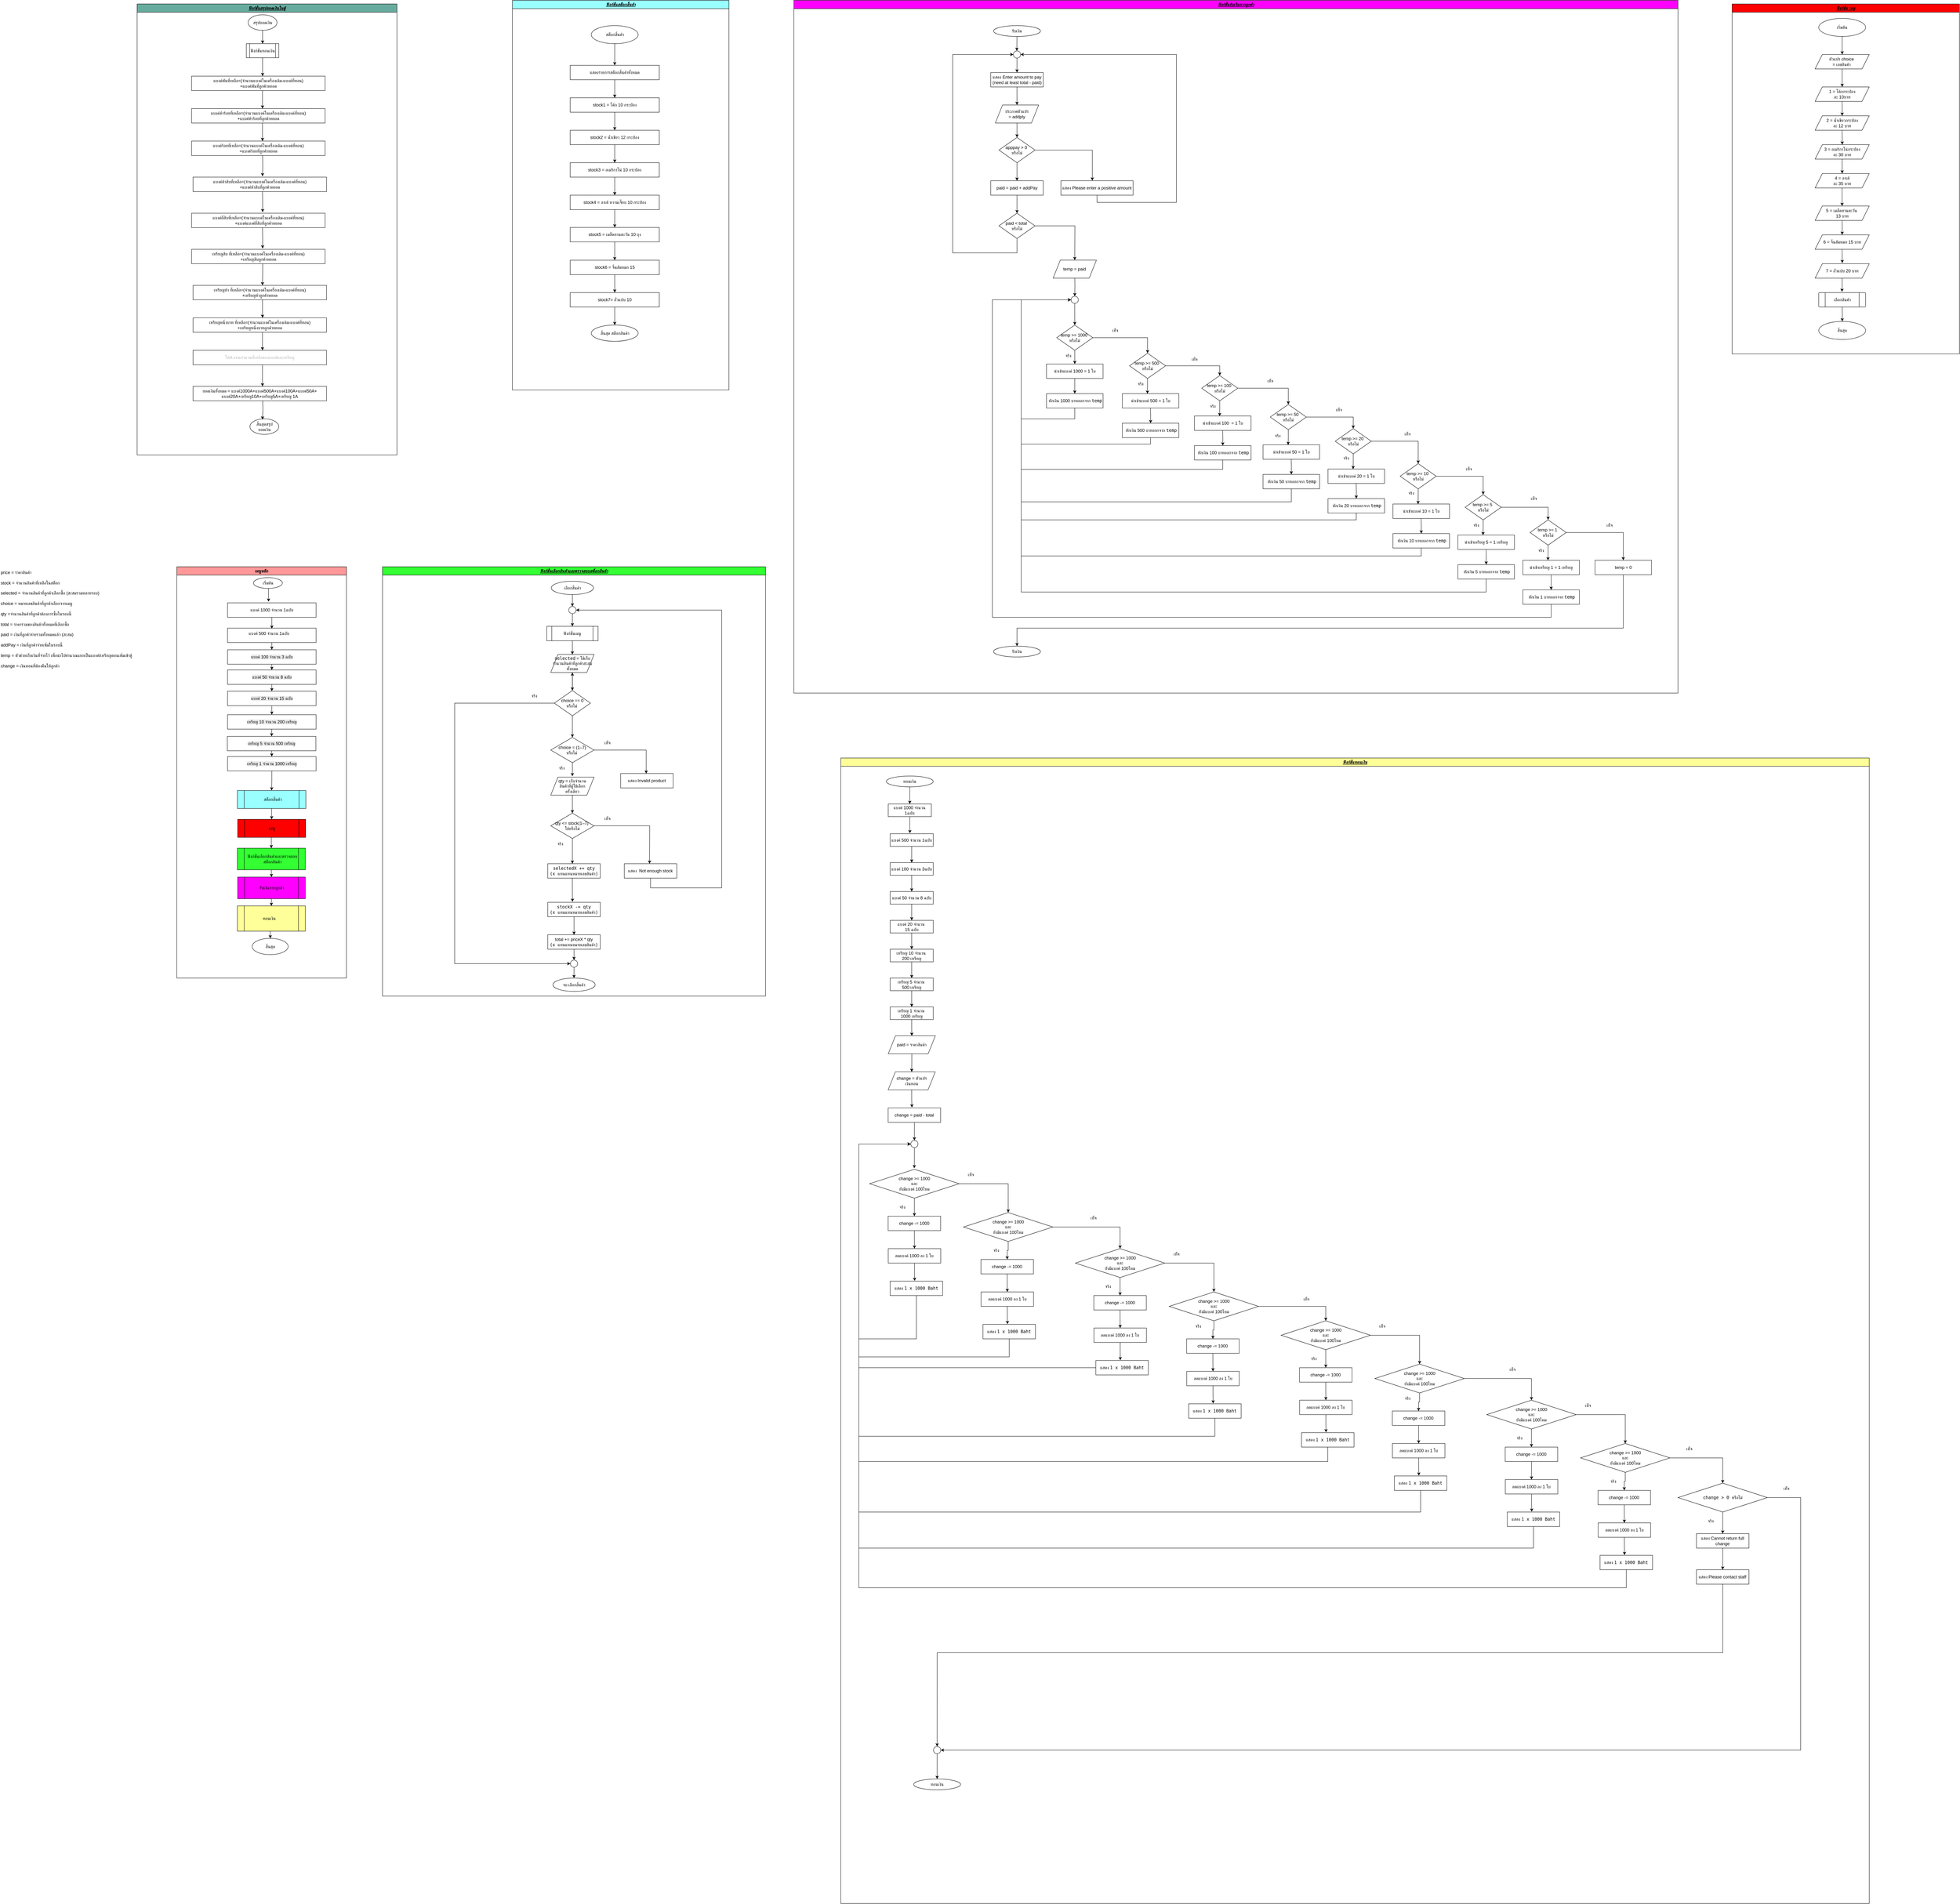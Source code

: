 <mxfile version="28.0.9">
  <diagram name="หน้า-1" id="hcz7Nddi5Un6I1RYAmRZ">
    <mxGraphModel dx="9507" dy="4953" grid="1" gridSize="10" guides="1" tooltips="1" connect="1" arrows="1" fold="1" page="1" pageScale="1" pageWidth="1654" pageHeight="2336" math="0" shadow="0">
      <root>
        <mxCell id="0" />
        <mxCell id="1" parent="0" />
        <mxCell id="_RRiuKFhtI0UVMU1ffOc-89" value="&lt;i&gt;&lt;u&gt;ฟังก์ชั่น เมนู&lt;/u&gt;&lt;/i&gt;" style="swimlane;whiteSpace=wrap;html=1;startSize=23;fillColor=#FF0000;align=center;" vertex="1" parent="1">
          <mxGeometry x="5230" y="210" width="630" height="970" as="geometry" />
        </mxCell>
        <mxCell id="_RRiuKFhtI0UVMU1ffOc-90" style="edgeStyle=orthogonalEdgeStyle;rounded=0;orthogonalLoop=1;jettySize=auto;html=1;entryX=0.5;entryY=0;entryDx=0;entryDy=0;" edge="1" parent="_RRiuKFhtI0UVMU1ffOc-89" source="_RRiuKFhtI0UVMU1ffOc-91">
          <mxGeometry relative="1" as="geometry">
            <mxPoint x="305" y="140" as="targetPoint" />
          </mxGeometry>
        </mxCell>
        <mxCell id="_RRiuKFhtI0UVMU1ffOc-91" value="&lt;font data-font-src=&quot;https://fonts.googleapis.com/css?family=Sarabun&quot; face=&quot;Sarabun&quot;&gt;เริ่มต้น&lt;/font&gt;" style="ellipse;whiteSpace=wrap;html=1;" vertex="1" parent="_RRiuKFhtI0UVMU1ffOc-89">
          <mxGeometry x="240" y="40" width="130" height="50" as="geometry" />
        </mxCell>
        <mxCell id="_RRiuKFhtI0UVMU1ffOc-99" style="edgeStyle=orthogonalEdgeStyle;rounded=0;orthogonalLoop=1;jettySize=auto;html=1;entryX=0.5;entryY=0;entryDx=0;entryDy=0;" edge="1" parent="_RRiuKFhtI0UVMU1ffOc-89">
          <mxGeometry relative="1" as="geometry">
            <mxPoint x="304.76" y="600" as="sourcePoint" />
            <mxPoint x="304.76" y="640" as="targetPoint" />
          </mxGeometry>
        </mxCell>
        <mxCell id="_RRiuKFhtI0UVMU1ffOc-100" value="5 = เมล็ดทานตะวัน&amp;nbsp;&lt;div&gt;13 บาท&lt;/div&gt;" style="shape=parallelogram;perimeter=parallelogramPerimeter;whiteSpace=wrap;html=1;fixedSize=1;" vertex="1" parent="_RRiuKFhtI0UVMU1ffOc-89">
          <mxGeometry x="230" y="560" width="150" height="40" as="geometry" />
        </mxCell>
        <mxCell id="_RRiuKFhtI0UVMU1ffOc-101" style="edgeStyle=orthogonalEdgeStyle;rounded=0;orthogonalLoop=1;jettySize=auto;html=1;" edge="1" parent="_RRiuKFhtI0UVMU1ffOc-89">
          <mxGeometry relative="1" as="geometry">
            <mxPoint x="304.74" y="510" as="sourcePoint" />
            <mxPoint x="304.74" y="560" as="targetPoint" />
          </mxGeometry>
        </mxCell>
        <mxCell id="_RRiuKFhtI0UVMU1ffOc-102" value="6 = จิ้นส้มหมก 15 บาท" style="shape=parallelogram;perimeter=parallelogramPerimeter;whiteSpace=wrap;html=1;fixedSize=1;" vertex="1" parent="_RRiuKFhtI0UVMU1ffOc-89">
          <mxGeometry x="230" y="640" width="150" height="40" as="geometry" />
        </mxCell>
        <mxCell id="_RRiuKFhtI0UVMU1ffOc-103" value="7 = ถั่วแปบ 20 บาท" style="shape=parallelogram;perimeter=parallelogramPerimeter;whiteSpace=wrap;html=1;fixedSize=1;" vertex="1" parent="_RRiuKFhtI0UVMU1ffOc-89">
          <mxGeometry x="230" y="720" width="150" height="40" as="geometry" />
        </mxCell>
        <mxCell id="_RRiuKFhtI0UVMU1ffOc-104" style="edgeStyle=orthogonalEdgeStyle;rounded=0;orthogonalLoop=1;jettySize=auto;html=1;entryX=0.57;entryY=-0.043;entryDx=0;entryDy=0;entryPerimeter=0;" edge="1" parent="_RRiuKFhtI0UVMU1ffOc-89">
          <mxGeometry relative="1" as="geometry">
            <mxPoint x="304.74" y="680" as="sourcePoint" />
            <mxPoint x="305.24" y="718.28" as="targetPoint" />
          </mxGeometry>
        </mxCell>
        <mxCell id="_RRiuKFhtI0UVMU1ffOc-105" style="edgeStyle=orthogonalEdgeStyle;rounded=0;orthogonalLoop=1;jettySize=auto;html=1;entryX=0.5;entryY=0;entryDx=0;entryDy=0;" edge="1" parent="_RRiuKFhtI0UVMU1ffOc-89">
          <mxGeometry relative="1" as="geometry">
            <mxPoint x="304.71" y="270" as="sourcePoint" />
            <mxPoint x="304.71" y="310" as="targetPoint" />
          </mxGeometry>
        </mxCell>
        <mxCell id="_RRiuKFhtI0UVMU1ffOc-106" value="1 = โค้กกระป๋อง&lt;div&gt;ละ 10บาท&lt;/div&gt;" style="shape=parallelogram;perimeter=parallelogramPerimeter;whiteSpace=wrap;html=1;fixedSize=1;" vertex="1" parent="_RRiuKFhtI0UVMU1ffOc-89">
          <mxGeometry x="230" y="230" width="150" height="40" as="geometry" />
        </mxCell>
        <mxCell id="_RRiuKFhtI0UVMU1ffOc-108" value="2 = น้ำเขียวกระป๋อง&lt;div&gt;ละ 12 บาท&lt;/div&gt;" style="shape=parallelogram;perimeter=parallelogramPerimeter;whiteSpace=wrap;html=1;fixedSize=1;" vertex="1" parent="_RRiuKFhtI0UVMU1ffOc-89">
          <mxGeometry x="230" y="310" width="150" height="40" as="geometry" />
        </mxCell>
        <mxCell id="_RRiuKFhtI0UVMU1ffOc-109" style="edgeStyle=orthogonalEdgeStyle;rounded=0;orthogonalLoop=1;jettySize=auto;html=1;entryX=0.5;entryY=0;entryDx=0;entryDy=0;" edge="1" parent="_RRiuKFhtI0UVMU1ffOc-89" source="_RRiuKFhtI0UVMU1ffOc-110" target="_RRiuKFhtI0UVMU1ffOc-113">
          <mxGeometry relative="1" as="geometry" />
        </mxCell>
        <mxCell id="_RRiuKFhtI0UVMU1ffOc-110" value="3 = อเมริกาโน่กระป๋อง&lt;div&gt;ละ 30 บาท&lt;/div&gt;" style="shape=parallelogram;perimeter=parallelogramPerimeter;whiteSpace=wrap;html=1;fixedSize=1;" vertex="1" parent="_RRiuKFhtI0UVMU1ffOc-89">
          <mxGeometry x="230" y="390" width="150" height="40" as="geometry" />
        </mxCell>
        <mxCell id="_RRiuKFhtI0UVMU1ffOc-111" style="edgeStyle=orthogonalEdgeStyle;rounded=0;orthogonalLoop=1;jettySize=auto;html=1;entryX=0.5;entryY=0;entryDx=0;entryDy=0;" edge="1" parent="_RRiuKFhtI0UVMU1ffOc-89" target="_RRiuKFhtI0UVMU1ffOc-110">
          <mxGeometry relative="1" as="geometry">
            <mxPoint x="304.71" y="350" as="sourcePoint" />
            <mxPoint x="305.21" y="388.28" as="targetPoint" />
          </mxGeometry>
        </mxCell>
        <mxCell id="_RRiuKFhtI0UVMU1ffOc-113" value="4 = ลาเต้&lt;div&gt;ละ 35 บาท&lt;/div&gt;" style="shape=parallelogram;perimeter=parallelogramPerimeter;whiteSpace=wrap;html=1;fixedSize=1;" vertex="1" parent="_RRiuKFhtI0UVMU1ffOc-89">
          <mxGeometry x="230" y="470" width="150" height="40" as="geometry" />
        </mxCell>
        <mxCell id="_RRiuKFhtI0UVMU1ffOc-114" style="edgeStyle=orthogonalEdgeStyle;rounded=0;orthogonalLoop=1;jettySize=auto;html=1;entryX=0.5;entryY=0;entryDx=0;entryDy=0;" edge="1" parent="_RRiuKFhtI0UVMU1ffOc-89" target="_RRiuKFhtI0UVMU1ffOc-119">
          <mxGeometry relative="1" as="geometry">
            <mxPoint x="305" y="840.0" as="sourcePoint" />
          </mxGeometry>
        </mxCell>
        <mxCell id="_RRiuKFhtI0UVMU1ffOc-119" value="&lt;font face=&quot;Sarabun&quot;&gt;สิ้นสุด&lt;/font&gt;" style="ellipse;whiteSpace=wrap;html=1;" vertex="1" parent="_RRiuKFhtI0UVMU1ffOc-89">
          <mxGeometry x="240" y="880" width="130" height="50" as="geometry" />
        </mxCell>
        <mxCell id="_RRiuKFhtI0UVMU1ffOc-795" value="" style="verticalLabelPosition=bottom;verticalAlign=top;html=1;shape=process;whiteSpace=wrap;rounded=1;size=0.14;arcSize=6;" vertex="1" parent="_RRiuKFhtI0UVMU1ffOc-89">
          <mxGeometry x="240" y="800" width="130" height="40" as="geometry" />
        </mxCell>
        <mxCell id="_RRiuKFhtI0UVMU1ffOc-798" value="เลือกสินค้า" style="text;html=1;align=center;verticalAlign=middle;resizable=0;points=[];autosize=1;strokeColor=none;fillColor=none;" vertex="1" parent="_RRiuKFhtI0UVMU1ffOc-89">
          <mxGeometry x="265" y="805" width="80" height="30" as="geometry" />
        </mxCell>
        <mxCell id="_RRiuKFhtI0UVMU1ffOc-799" value="ตัวแปร choice&amp;nbsp;&lt;div&gt;= เลขสินค้า&amp;nbsp;&lt;/div&gt;" style="shape=parallelogram;perimeter=parallelogramPerimeter;whiteSpace=wrap;html=1;fixedSize=1;" vertex="1" parent="_RRiuKFhtI0UVMU1ffOc-89">
          <mxGeometry x="230" y="140" width="150" height="40" as="geometry" />
        </mxCell>
        <mxCell id="_RRiuKFhtI0UVMU1ffOc-800" style="edgeStyle=orthogonalEdgeStyle;rounded=0;orthogonalLoop=1;jettySize=auto;html=1;entryX=0.5;entryY=0;entryDx=0;entryDy=0;" edge="1" parent="_RRiuKFhtI0UVMU1ffOc-89" source="_RRiuKFhtI0UVMU1ffOc-799" target="_RRiuKFhtI0UVMU1ffOc-106">
          <mxGeometry relative="1" as="geometry" />
        </mxCell>
        <mxCell id="_RRiuKFhtI0UVMU1ffOc-801" style="edgeStyle=orthogonalEdgeStyle;rounded=0;orthogonalLoop=1;jettySize=auto;html=1;entryX=0.495;entryY=-0.05;entryDx=0;entryDy=0;entryPerimeter=0;" edge="1" parent="_RRiuKFhtI0UVMU1ffOc-89" source="_RRiuKFhtI0UVMU1ffOc-103" target="_RRiuKFhtI0UVMU1ffOc-795">
          <mxGeometry relative="1" as="geometry" />
        </mxCell>
        <mxCell id="_RRiuKFhtI0UVMU1ffOc-120" value="&lt;u&gt;&lt;i&gt;ฟังก์ชั่นสรุปยอดเงินในตู้&lt;/i&gt;&lt;/u&gt;" style="swimlane;whiteSpace=wrap;html=1;fillColor=#67AB9F;" vertex="1" parent="1">
          <mxGeometry x="810" y="210" width="720" height="1250" as="geometry" />
        </mxCell>
        <mxCell id="_RRiuKFhtI0UVMU1ffOc-121" style="edgeStyle=orthogonalEdgeStyle;rounded=0;orthogonalLoop=1;jettySize=auto;html=1;entryX=0.5;entryY=0;entryDx=0;entryDy=0;" edge="1" parent="_RRiuKFhtI0UVMU1ffOc-120" source="_RRiuKFhtI0UVMU1ffOc-122" target="_RRiuKFhtI0UVMU1ffOc-126">
          <mxGeometry relative="1" as="geometry" />
        </mxCell>
        <mxCell id="_RRiuKFhtI0UVMU1ffOc-122" value="สรุปยอดเงิน" style="ellipse;whiteSpace=wrap;html=1;" vertex="1" parent="_RRiuKFhtI0UVMU1ffOc-120">
          <mxGeometry x="307.6" y="30" width="79.99" height="43" as="geometry" />
        </mxCell>
        <mxCell id="_RRiuKFhtI0UVMU1ffOc-123" style="edgeStyle=orthogonalEdgeStyle;rounded=0;orthogonalLoop=1;jettySize=auto;html=1;entryX=0.5;entryY=0;entryDx=0;entryDy=0;" edge="1" parent="_RRiuKFhtI0UVMU1ffOc-120">
          <mxGeometry relative="1" as="geometry">
            <mxPoint x="347.36" y="240" as="sourcePoint" />
            <mxPoint x="347.36" y="290" as="targetPoint" />
          </mxGeometry>
        </mxCell>
        <mxCell id="_RRiuKFhtI0UVMU1ffOc-124" value="แบงค์พันที่เหลือ=(จำนวนแบงค์ในเครื่องเดิม-แบงค์ที่ทอน)&lt;div&gt;+แบงค์พันที่ลูกค้าหยอด&lt;/div&gt;" style="rounded=0;whiteSpace=wrap;html=1;" vertex="1" parent="_RRiuKFhtI0UVMU1ffOc-120">
          <mxGeometry x="150.87" y="200" width="370" height="40" as="geometry" />
        </mxCell>
        <mxCell id="_RRiuKFhtI0UVMU1ffOc-125" style="edgeStyle=orthogonalEdgeStyle;rounded=0;orthogonalLoop=1;jettySize=auto;html=1;exitX=0.5;exitY=1;exitDx=0;exitDy=0;" edge="1" parent="_RRiuKFhtI0UVMU1ffOc-120" source="_RRiuKFhtI0UVMU1ffOc-124" target="_RRiuKFhtI0UVMU1ffOc-124">
          <mxGeometry relative="1" as="geometry" />
        </mxCell>
        <mxCell id="_RRiuKFhtI0UVMU1ffOc-126" value="ฟังก์ชั่นทอนเงิน" style="shape=process;whiteSpace=wrap;html=1;backgroundOutline=1;" vertex="1" parent="_RRiuKFhtI0UVMU1ffOc-120">
          <mxGeometry x="302.6" y="110" width="90" height="39" as="geometry" />
        </mxCell>
        <mxCell id="_RRiuKFhtI0UVMU1ffOc-127" style="edgeStyle=orthogonalEdgeStyle;rounded=0;orthogonalLoop=1;jettySize=auto;html=1;entryX=0.532;entryY=-0.001;entryDx=0;entryDy=0;entryPerimeter=0;" edge="1" parent="_RRiuKFhtI0UVMU1ffOc-120" source="_RRiuKFhtI0UVMU1ffOc-126" target="_RRiuKFhtI0UVMU1ffOc-124">
          <mxGeometry relative="1" as="geometry" />
        </mxCell>
        <mxCell id="_RRiuKFhtI0UVMU1ffOc-128" style="edgeStyle=orthogonalEdgeStyle;rounded=0;orthogonalLoop=1;jettySize=auto;html=1;entryX=0.5;entryY=0;entryDx=0;entryDy=0;" edge="1" parent="_RRiuKFhtI0UVMU1ffOc-120">
          <mxGeometry relative="1" as="geometry">
            <mxPoint x="347.36" y="330" as="sourcePoint" />
            <mxPoint x="347.36" y="380" as="targetPoint" />
          </mxGeometry>
        </mxCell>
        <mxCell id="_RRiuKFhtI0UVMU1ffOc-129" value="แบงค์ห้าร้อยที่เหลือ=(จำนวนแบงค์ในเครื่องเดิม-แบงค์ที่ทอน)&lt;div&gt;+แบงค์ห้าร้อยที่ลูกค้าหยอด&lt;/div&gt;" style="rounded=0;whiteSpace=wrap;html=1;" vertex="1" parent="_RRiuKFhtI0UVMU1ffOc-120">
          <mxGeometry x="150.87" y="290" width="370" height="40" as="geometry" />
        </mxCell>
        <mxCell id="_RRiuKFhtI0UVMU1ffOc-130" value="แบงค์ร้อยที่เหลือ=(จำนวนแบงค์ในเครื่องเดิม-แบงค์ที่ทอน)&lt;div&gt;+แบงค์ร้อยที่ลูกค้าหยอด&lt;/div&gt;" style="rounded=0;whiteSpace=wrap;html=1;" vertex="1" parent="_RRiuKFhtI0UVMU1ffOc-120">
          <mxGeometry x="150.87" y="380" width="370" height="40" as="geometry" />
        </mxCell>
        <mxCell id="_RRiuKFhtI0UVMU1ffOc-131" value="แบงค์ห้าสิบที่เหลือ=(จำนวนแบงค์ในเครื่องเดิม-แบงค์ที่ทอน)&lt;div&gt;+แบงค์ห้าสิบที่ลูกค้าหยอด&lt;/div&gt;" style="rounded=0;whiteSpace=wrap;html=1;" vertex="1" parent="_RRiuKFhtI0UVMU1ffOc-120">
          <mxGeometry x="155" y="480" width="370" height="40" as="geometry" />
        </mxCell>
        <mxCell id="_RRiuKFhtI0UVMU1ffOc-132" style="edgeStyle=orthogonalEdgeStyle;rounded=0;orthogonalLoop=1;jettySize=auto;html=1;entryX=0.488;entryY=-0.059;entryDx=0;entryDy=0;entryPerimeter=0;" edge="1" parent="_RRiuKFhtI0UVMU1ffOc-120">
          <mxGeometry relative="1" as="geometry">
            <mxPoint x="347.664" y="420" as="sourcePoint" />
            <mxPoint x="347.31" y="477.64" as="targetPoint" />
          </mxGeometry>
        </mxCell>
        <mxCell id="_RRiuKFhtI0UVMU1ffOc-133" value="แบงค์ยี่สิบที่เหลือ=(จำนวนแบงค์ในเครื่องเดิม-แบงค์ที่ทอน)&lt;div&gt;+แบงค์แบงค์ยี่สิบที่ลูกค้าหยอด&lt;/div&gt;" style="rounded=0;whiteSpace=wrap;html=1;" vertex="1" parent="_RRiuKFhtI0UVMU1ffOc-120">
          <mxGeometry x="150.87" y="580" width="370" height="40" as="geometry" />
        </mxCell>
        <mxCell id="_RRiuKFhtI0UVMU1ffOc-134" style="edgeStyle=orthogonalEdgeStyle;rounded=0;orthogonalLoop=1;jettySize=auto;html=1;entryX=0.512;entryY=-0.072;entryDx=0;entryDy=0;entryPerimeter=0;" edge="1" parent="_RRiuKFhtI0UVMU1ffOc-120">
          <mxGeometry relative="1" as="geometry">
            <mxPoint x="347.43" y="520" as="sourcePoint" />
            <mxPoint x="347.74" y="577.12" as="targetPoint" />
          </mxGeometry>
        </mxCell>
        <mxCell id="_RRiuKFhtI0UVMU1ffOc-135" value="เหรียญสิบ ที่เหลือ=(จำนวนแบงค์ในเครื่องเดิม-แบงค์ที่ทอน)&lt;div&gt;+เหรียญสิบลูกค้าหยอด&lt;/div&gt;" style="rounded=0;whiteSpace=wrap;html=1;" vertex="1" parent="_RRiuKFhtI0UVMU1ffOc-120">
          <mxGeometry x="150.87" y="680" width="370" height="40" as="geometry" />
        </mxCell>
        <mxCell id="_RRiuKFhtI0UVMU1ffOc-136" style="edgeStyle=orthogonalEdgeStyle;rounded=0;orthogonalLoop=1;jettySize=auto;html=1;entryX=0.501;entryY=-0.057;entryDx=0;entryDy=0;entryPerimeter=0;" edge="1" parent="_RRiuKFhtI0UVMU1ffOc-120">
          <mxGeometry relative="1" as="geometry">
            <mxPoint x="347.4" y="620" as="sourcePoint" />
            <mxPoint x="347.72" y="677.72" as="targetPoint" />
          </mxGeometry>
        </mxCell>
        <mxCell id="_RRiuKFhtI0UVMU1ffOc-137" style="edgeStyle=orthogonalEdgeStyle;rounded=0;orthogonalLoop=1;jettySize=auto;html=1;entryX=0.5;entryY=0;entryDx=0;entryDy=0;" edge="1" parent="_RRiuKFhtI0UVMU1ffOc-120">
          <mxGeometry relative="1" as="geometry">
            <mxPoint x="347.42" y="820" as="sourcePoint" />
            <mxPoint x="347.42" y="870" as="targetPoint" />
          </mxGeometry>
        </mxCell>
        <mxCell id="_RRiuKFhtI0UVMU1ffOc-138" value="เหรียญห้า ที่เหลือ=(จำนวนแบงค์ในเครื่องเดิม-แบงค์ที่ทอน)&lt;div&gt;+เหรียญห้าลูกค้าหยอด&lt;/div&gt;" style="rounded=0;whiteSpace=wrap;html=1;" vertex="1" parent="_RRiuKFhtI0UVMU1ffOc-120">
          <mxGeometry x="155.0" y="780" width="370" height="40" as="geometry" />
        </mxCell>
        <mxCell id="_RRiuKFhtI0UVMU1ffOc-139" style="edgeStyle=orthogonalEdgeStyle;rounded=0;orthogonalLoop=1;jettySize=auto;html=1;entryX=0.487;entryY=-0.006;entryDx=0;entryDy=0;entryPerimeter=0;" edge="1" parent="_RRiuKFhtI0UVMU1ffOc-120">
          <mxGeometry relative="1" as="geometry">
            <mxPoint x="347.947" y="720.0" as="sourcePoint" />
            <mxPoint x="347.24" y="779.76" as="targetPoint" />
            <Array as="points">
              <mxPoint x="348.05" y="750" />
              <mxPoint x="347.05" y="750" />
            </Array>
          </mxGeometry>
        </mxCell>
        <mxCell id="_RRiuKFhtI0UVMU1ffOc-140" style="edgeStyle=orthogonalEdgeStyle;rounded=0;orthogonalLoop=1;jettySize=auto;html=1;entryX=0.5;entryY=0;entryDx=0;entryDy=0;" edge="1" parent="_RRiuKFhtI0UVMU1ffOc-120">
          <mxGeometry relative="1" as="geometry">
            <mxPoint x="347.31" y="910" as="sourcePoint" />
            <mxPoint x="347.31" y="960" as="targetPoint" />
          </mxGeometry>
        </mxCell>
        <mxCell id="_RRiuKFhtI0UVMU1ffOc-141" value="เหรียญหนึ่งบาท ที่เหลือ=(จำนวนแบงค์ในเครื่องเดิม-แบงค์ที่ทอน)&lt;div&gt;+เหรียญหนึ่งบาทลูกค้าหยอด&lt;/div&gt;" style="rounded=0;whiteSpace=wrap;html=1;" vertex="1" parent="_RRiuKFhtI0UVMU1ffOc-120">
          <mxGeometry x="155" y="870" width="370" height="40" as="geometry" />
        </mxCell>
        <mxCell id="_RRiuKFhtI0UVMU1ffOc-142" style="edgeStyle=orthogonalEdgeStyle;rounded=0;orthogonalLoop=1;jettySize=auto;html=1;entryX=0.5;entryY=0;entryDx=0;entryDy=0;" edge="1" parent="_RRiuKFhtI0UVMU1ffOc-120">
          <mxGeometry relative="1" as="geometry">
            <mxPoint x="347.36" y="1000" as="sourcePoint" />
            <mxPoint x="347.36" y="1060" as="targetPoint" />
          </mxGeometry>
        </mxCell>
        <mxCell id="_RRiuKFhtI0UVMU1ffOc-143" value="&lt;span&gt;&lt;font style=&quot;color: light-dark(rgb(183, 183, 183), rgb(255, 255, 255));&quot;&gt;ให้A แทนจำนวนที่เหลือของแบงค์และเหรียญ&lt;/font&gt;&lt;/span&gt;" style="rounded=0;whiteSpace=wrap;html=1;" vertex="1" parent="_RRiuKFhtI0UVMU1ffOc-120">
          <mxGeometry x="155.0" y="960" width="370" height="40" as="geometry" />
        </mxCell>
        <mxCell id="_RRiuKFhtI0UVMU1ffOc-144" value="&lt;div&gt;&lt;br&gt;&lt;/div&gt;ยอดเงินทั้งหมด = แบงค์1000A+แบงค์500A+แบงค์100A+แบงค์50A+&lt;div&gt;&lt;span style=&quot;background-color: transparent; color: light-dark(rgb(0, 0, 0), rgb(255, 255, 255));&quot;&gt;แบงค์20A&lt;/span&gt;&lt;span style=&quot;background-color: transparent; color: light-dark(rgb(0, 0, 0), rgb(255, 255, 255));&quot;&gt;+เหรียญ10A+เหรียญ5A+เหรียญ 1A&lt;/span&gt;&lt;/div&gt;&lt;div&gt;&lt;div&gt;&lt;br&gt;&lt;/div&gt;&lt;/div&gt;" style="rounded=0;whiteSpace=wrap;html=1;" vertex="1" parent="_RRiuKFhtI0UVMU1ffOc-120">
          <mxGeometry x="155" y="1060" width="370" height="40" as="geometry" />
        </mxCell>
        <mxCell id="_RRiuKFhtI0UVMU1ffOc-145" value="สิ้นสุดสรุป&lt;div&gt;ยอดเงิน&lt;/div&gt;" style="ellipse;whiteSpace=wrap;html=1;" vertex="1" parent="_RRiuKFhtI0UVMU1ffOc-120">
          <mxGeometry x="312.61" y="1150" width="79.99" height="43" as="geometry" />
        </mxCell>
        <mxCell id="_RRiuKFhtI0UVMU1ffOc-146" style="edgeStyle=orthogonalEdgeStyle;rounded=0;orthogonalLoop=1;jettySize=auto;html=1;entryX=0.458;entryY=0.046;entryDx=0;entryDy=0;entryPerimeter=0;" edge="1" parent="_RRiuKFhtI0UVMU1ffOc-120">
          <mxGeometry relative="1" as="geometry">
            <mxPoint x="348" y="1100" as="sourcePoint" />
            <mxPoint x="347.235" y="1151.978" as="targetPoint" />
          </mxGeometry>
        </mxCell>
        <mxCell id="_RRiuKFhtI0UVMU1ffOc-147" value="&lt;u&gt;&lt;i&gt;ฟังก์ชั่นสต็อกสิ้นค้า&lt;/i&gt;&lt;/u&gt;" style="swimlane;whiteSpace=wrap;html=1;fillColor=#99FFFF;align=center;" vertex="1" parent="1">
          <mxGeometry x="1850" y="200" width="600" height="1080" as="geometry" />
        </mxCell>
        <mxCell id="_RRiuKFhtI0UVMU1ffOc-836" style="edgeStyle=orthogonalEdgeStyle;rounded=0;orthogonalLoop=1;jettySize=auto;html=1;" edge="1" parent="_RRiuKFhtI0UVMU1ffOc-147" source="_RRiuKFhtI0UVMU1ffOc-149">
          <mxGeometry relative="1" as="geometry">
            <mxPoint x="283.5" y="180" as="targetPoint" />
          </mxGeometry>
        </mxCell>
        <mxCell id="_RRiuKFhtI0UVMU1ffOc-149" value="สต็อกสิ้นค้า" style="ellipse;whiteSpace=wrap;html=1;" vertex="1" parent="_RRiuKFhtI0UVMU1ffOc-147">
          <mxGeometry x="218.5" y="70" width="130" height="50" as="geometry" />
        </mxCell>
        <mxCell id="_RRiuKFhtI0UVMU1ffOc-150" style="edgeStyle=orthogonalEdgeStyle;rounded=0;orthogonalLoop=1;jettySize=auto;html=1;entryX=0.5;entryY=0;entryDx=0;entryDy=0;" edge="1" parent="_RRiuKFhtI0UVMU1ffOc-147" source="_RRiuKFhtI0UVMU1ffOc-151" target="_RRiuKFhtI0UVMU1ffOc-153">
          <mxGeometry relative="1" as="geometry" />
        </mxCell>
        <mxCell id="_RRiuKFhtI0UVMU1ffOc-151" value="แสดงรายการสต็อกสิ้นค้าทั้งหมด" style="rounded=0;whiteSpace=wrap;html=1;" vertex="1" parent="_RRiuKFhtI0UVMU1ffOc-147">
          <mxGeometry x="160" y="180" width="247" height="40" as="geometry" />
        </mxCell>
        <mxCell id="_RRiuKFhtI0UVMU1ffOc-152" style="edgeStyle=orthogonalEdgeStyle;rounded=0;orthogonalLoop=1;jettySize=auto;html=1;entryX=0.5;entryY=0;entryDx=0;entryDy=0;" edge="1" parent="_RRiuKFhtI0UVMU1ffOc-147" source="_RRiuKFhtI0UVMU1ffOc-153" target="_RRiuKFhtI0UVMU1ffOc-155">
          <mxGeometry relative="1" as="geometry" />
        </mxCell>
        <mxCell id="_RRiuKFhtI0UVMU1ffOc-153" value="stock1 = โค้ก 10 กระป๋อง" style="rounded=0;whiteSpace=wrap;html=1;" vertex="1" parent="_RRiuKFhtI0UVMU1ffOc-147">
          <mxGeometry x="160" y="270" width="247" height="40" as="geometry" />
        </mxCell>
        <mxCell id="_RRiuKFhtI0UVMU1ffOc-154" style="edgeStyle=orthogonalEdgeStyle;rounded=0;orthogonalLoop=1;jettySize=auto;html=1;entryX=0.5;entryY=0;entryDx=0;entryDy=0;" edge="1" parent="_RRiuKFhtI0UVMU1ffOc-147" source="_RRiuKFhtI0UVMU1ffOc-155" target="_RRiuKFhtI0UVMU1ffOc-157">
          <mxGeometry relative="1" as="geometry" />
        </mxCell>
        <mxCell id="_RRiuKFhtI0UVMU1ffOc-155" value="stock2 = น้ำเขียว 12 กระป๋อง" style="rounded=0;whiteSpace=wrap;html=1;" vertex="1" parent="_RRiuKFhtI0UVMU1ffOc-147">
          <mxGeometry x="160" y="360" width="247" height="40" as="geometry" />
        </mxCell>
        <mxCell id="_RRiuKFhtI0UVMU1ffOc-156" style="edgeStyle=orthogonalEdgeStyle;rounded=0;orthogonalLoop=1;jettySize=auto;html=1;entryX=0.5;entryY=0;entryDx=0;entryDy=0;" edge="1" parent="_RRiuKFhtI0UVMU1ffOc-147" source="_RRiuKFhtI0UVMU1ffOc-157" target="_RRiuKFhtI0UVMU1ffOc-159">
          <mxGeometry relative="1" as="geometry" />
        </mxCell>
        <mxCell id="_RRiuKFhtI0UVMU1ffOc-157" value="stock3 = อเมริกาโน่ 10 กระป๋อง" style="rounded=0;whiteSpace=wrap;html=1;" vertex="1" parent="_RRiuKFhtI0UVMU1ffOc-147">
          <mxGeometry x="160" y="450" width="247" height="40" as="geometry" />
        </mxCell>
        <mxCell id="_RRiuKFhtI0UVMU1ffOc-158" style="edgeStyle=orthogonalEdgeStyle;rounded=0;orthogonalLoop=1;jettySize=auto;html=1;entryX=0.5;entryY=0;entryDx=0;entryDy=0;" edge="1" parent="_RRiuKFhtI0UVMU1ffOc-147" source="_RRiuKFhtI0UVMU1ffOc-159" target="_RRiuKFhtI0UVMU1ffOc-161">
          <mxGeometry relative="1" as="geometry" />
        </mxCell>
        <mxCell id="_RRiuKFhtI0UVMU1ffOc-159" value="stock4 = ลาเต้ หวานเจี๊ยบ 10 กระป๋อง" style="rounded=0;whiteSpace=wrap;html=1;" vertex="1" parent="_RRiuKFhtI0UVMU1ffOc-147">
          <mxGeometry x="160" y="540" width="247" height="40" as="geometry" />
        </mxCell>
        <mxCell id="_RRiuKFhtI0UVMU1ffOc-160" style="edgeStyle=orthogonalEdgeStyle;rounded=0;orthogonalLoop=1;jettySize=auto;html=1;entryX=0.5;entryY=0;entryDx=0;entryDy=0;" edge="1" parent="_RRiuKFhtI0UVMU1ffOc-147" source="_RRiuKFhtI0UVMU1ffOc-161" target="_RRiuKFhtI0UVMU1ffOc-163">
          <mxGeometry relative="1" as="geometry" />
        </mxCell>
        <mxCell id="_RRiuKFhtI0UVMU1ffOc-161" value="stock5 = เมล็ดทานตะวัน 10 ถุง" style="rounded=0;whiteSpace=wrap;html=1;" vertex="1" parent="_RRiuKFhtI0UVMU1ffOc-147">
          <mxGeometry x="160" y="629.44" width="247" height="40" as="geometry" />
        </mxCell>
        <mxCell id="_RRiuKFhtI0UVMU1ffOc-162" style="edgeStyle=orthogonalEdgeStyle;rounded=0;orthogonalLoop=1;jettySize=auto;html=1;entryX=0.5;entryY=0;entryDx=0;entryDy=0;" edge="1" parent="_RRiuKFhtI0UVMU1ffOc-147" source="_RRiuKFhtI0UVMU1ffOc-163" target="_RRiuKFhtI0UVMU1ffOc-165">
          <mxGeometry relative="1" as="geometry" />
        </mxCell>
        <mxCell id="_RRiuKFhtI0UVMU1ffOc-163" value="stock6 = จิ้นส้มหมก 15" style="rounded=0;whiteSpace=wrap;html=1;" vertex="1" parent="_RRiuKFhtI0UVMU1ffOc-147">
          <mxGeometry x="160" y="720.21" width="247" height="40" as="geometry" />
        </mxCell>
        <mxCell id="_RRiuKFhtI0UVMU1ffOc-164" style="edgeStyle=orthogonalEdgeStyle;rounded=0;orthogonalLoop=1;jettySize=auto;html=1;entryX=0.5;entryY=0;entryDx=0;entryDy=0;" edge="1" parent="_RRiuKFhtI0UVMU1ffOc-147" source="_RRiuKFhtI0UVMU1ffOc-165">
          <mxGeometry relative="1" as="geometry">
            <mxPoint x="283.495" y="900" as="targetPoint" />
          </mxGeometry>
        </mxCell>
        <mxCell id="_RRiuKFhtI0UVMU1ffOc-165" value="stock7= ถั่วแปบ 10" style="rounded=0;whiteSpace=wrap;html=1;" vertex="1" parent="_RRiuKFhtI0UVMU1ffOc-147">
          <mxGeometry x="160" y="810" width="247" height="40" as="geometry" />
        </mxCell>
        <mxCell id="_RRiuKFhtI0UVMU1ffOc-226" value="สิ้นสุด สต็อกสินค้า" style="ellipse;whiteSpace=wrap;html=1;" vertex="1" parent="_RRiuKFhtI0UVMU1ffOc-147">
          <mxGeometry x="218.57" y="900" width="129.93" height="45" as="geometry" />
        </mxCell>
        <mxCell id="_RRiuKFhtI0UVMU1ffOc-243" value="&lt;i&gt;&lt;u&gt;ฟังก์ชั่นรับเงินจากลูกค้า&lt;/u&gt;&lt;/i&gt;" style="swimlane;whiteSpace=wrap;html=1;fillColor=#FF00FF;" vertex="1" parent="1">
          <mxGeometry x="2630" y="200" width="2450" height="1920" as="geometry" />
        </mxCell>
        <mxCell id="_RRiuKFhtI0UVMU1ffOc-246" value="&lt;font data-font-src=&quot;https://fonts.googleapis.com/css?family=Sarabun&quot; face=&quot;Sarabun&quot;&gt;รับเงิน&lt;/font&gt;" style="ellipse;whiteSpace=wrap;html=1;" vertex="1" parent="_RRiuKFhtI0UVMU1ffOc-243">
          <mxGeometry x="553.27" y="70" width="130" height="30" as="geometry" />
        </mxCell>
        <mxCell id="_RRiuKFhtI0UVMU1ffOc-325" style="edgeStyle=orthogonalEdgeStyle;rounded=0;orthogonalLoop=1;jettySize=auto;html=1;exitX=1;exitY=0.5;exitDx=0;exitDy=0;entryX=1;entryY=0.5;entryDx=0;entryDy=0;" edge="1" parent="_RRiuKFhtI0UVMU1ffOc-243" source="_RRiuKFhtI0UVMU1ffOc-326">
          <mxGeometry relative="1" as="geometry">
            <Array as="points">
              <mxPoint x="1375" y="932" />
              <mxPoint x="1375" y="148" />
            </Array>
            <mxPoint x="633.27" y="148" as="targetPoint" />
          </mxGeometry>
        </mxCell>
        <mxCell id="_RRiuKFhtI0UVMU1ffOc-682" value="" style="edgeStyle=orthogonalEdgeStyle;rounded=0;orthogonalLoop=1;jettySize=auto;html=1;" edge="1" parent="_RRiuKFhtI0UVMU1ffOc-243" source="_RRiuKFhtI0UVMU1ffOc-677" target="_RRiuKFhtI0UVMU1ffOc-681">
          <mxGeometry relative="1" as="geometry" />
        </mxCell>
        <mxCell id="_RRiuKFhtI0UVMU1ffOc-677" value="ประกาศตัวแปร&lt;div&gt;= addply&lt;/div&gt;" style="shape=parallelogram;perimeter=parallelogramPerimeter;whiteSpace=wrap;html=1;fixedSize=1;" vertex="1" parent="_RRiuKFhtI0UVMU1ffOc-243">
          <mxGeometry x="558.27" y="290" width="120" height="50" as="geometry" />
        </mxCell>
        <mxCell id="_RRiuKFhtI0UVMU1ffOc-678" style="edgeStyle=orthogonalEdgeStyle;rounded=0;orthogonalLoop=1;jettySize=auto;html=1;entryX=0.538;entryY=-0.013;entryDx=0;entryDy=0;entryPerimeter=0;" edge="1" parent="_RRiuKFhtI0UVMU1ffOc-243" source="_RRiuKFhtI0UVMU1ffOc-246">
          <mxGeometry relative="1" as="geometry">
            <mxPoint x="617.83" y="140.0" as="targetPoint" />
          </mxGeometry>
        </mxCell>
        <mxCell id="_RRiuKFhtI0UVMU1ffOc-684" style="edgeStyle=orthogonalEdgeStyle;rounded=0;orthogonalLoop=1;jettySize=auto;html=1;entryX=0.435;entryY=-0.01;entryDx=0;entryDy=0;entryPerimeter=0;" edge="1" parent="_RRiuKFhtI0UVMU1ffOc-243" source="_RRiuKFhtI0UVMU1ffOc-681" target="_RRiuKFhtI0UVMU1ffOc-686">
          <mxGeometry relative="1" as="geometry">
            <mxPoint x="780.0" y="530" as="targetPoint" />
          </mxGeometry>
        </mxCell>
        <mxCell id="_RRiuKFhtI0UVMU1ffOc-687" style="edgeStyle=orthogonalEdgeStyle;rounded=0;orthogonalLoop=1;jettySize=auto;html=1;" edge="1" parent="_RRiuKFhtI0UVMU1ffOc-243" source="_RRiuKFhtI0UVMU1ffOc-681" target="_RRiuKFhtI0UVMU1ffOc-685">
          <mxGeometry relative="1" as="geometry" />
        </mxCell>
        <mxCell id="_RRiuKFhtI0UVMU1ffOc-681" value="apppay &amp;gt; 0&amp;nbsp;&lt;div&gt;หรือไม่&lt;/div&gt;" style="rhombus;whiteSpace=wrap;html=1;" vertex="1" parent="_RRiuKFhtI0UVMU1ffOc-243">
          <mxGeometry x="568.27" y="380" width="100" height="70" as="geometry" />
        </mxCell>
        <mxCell id="_RRiuKFhtI0UVMU1ffOc-689" style="edgeStyle=orthogonalEdgeStyle;rounded=0;orthogonalLoop=1;jettySize=auto;html=1;entryX=0.5;entryY=0;entryDx=0;entryDy=0;" edge="1" parent="_RRiuKFhtI0UVMU1ffOc-243" source="_RRiuKFhtI0UVMU1ffOc-685" target="_RRiuKFhtI0UVMU1ffOc-688">
          <mxGeometry relative="1" as="geometry" />
        </mxCell>
        <mxCell id="_RRiuKFhtI0UVMU1ffOc-685" value="paid = paid + addPay" style="rounded=0;whiteSpace=wrap;html=1;" vertex="1" parent="_RRiuKFhtI0UVMU1ffOc-243">
          <mxGeometry x="545.53" y="500" width="145.48" height="40" as="geometry" />
        </mxCell>
        <mxCell id="_RRiuKFhtI0UVMU1ffOc-694" style="edgeStyle=orthogonalEdgeStyle;rounded=0;orthogonalLoop=1;jettySize=auto;html=1;entryX=1;entryY=0.5;entryDx=0;entryDy=0;exitX=0.5;exitY=1;exitDx=0;exitDy=0;" edge="1" parent="_RRiuKFhtI0UVMU1ffOc-243" source="_RRiuKFhtI0UVMU1ffOc-686" target="_RRiuKFhtI0UVMU1ffOc-691">
          <mxGeometry relative="1" as="geometry">
            <Array as="points">
              <mxPoint x="840" y="560" />
              <mxPoint x="1060" y="560" />
              <mxPoint x="1060" y="150" />
            </Array>
          </mxGeometry>
        </mxCell>
        <mxCell id="_RRiuKFhtI0UVMU1ffOc-686" value="แสดง Please enter a positive amount" style="rounded=0;whiteSpace=wrap;html=1;" vertex="1" parent="_RRiuKFhtI0UVMU1ffOc-243">
          <mxGeometry x="740" y="500" width="200" height="40" as="geometry" />
        </mxCell>
        <mxCell id="_RRiuKFhtI0UVMU1ffOc-705" style="edgeStyle=orthogonalEdgeStyle;rounded=0;orthogonalLoop=1;jettySize=auto;html=1;entryX=0;entryY=0.5;entryDx=0;entryDy=0;" edge="1" parent="_RRiuKFhtI0UVMU1ffOc-243" source="_RRiuKFhtI0UVMU1ffOc-688" target="_RRiuKFhtI0UVMU1ffOc-691">
          <mxGeometry relative="1" as="geometry">
            <Array as="points">
              <mxPoint x="618" y="700" />
              <mxPoint x="440" y="700" />
              <mxPoint x="440" y="150" />
            </Array>
          </mxGeometry>
        </mxCell>
        <mxCell id="_RRiuKFhtI0UVMU1ffOc-688" value="paid &amp;lt; total&amp;nbsp;&lt;div&gt;หรือไม่&lt;/div&gt;" style="rhombus;whiteSpace=wrap;html=1;" vertex="1" parent="_RRiuKFhtI0UVMU1ffOc-243">
          <mxGeometry x="568.27" y="590" width="100" height="70" as="geometry" />
        </mxCell>
        <mxCell id="_RRiuKFhtI0UVMU1ffOc-693" style="edgeStyle=orthogonalEdgeStyle;rounded=0;orthogonalLoop=1;jettySize=auto;html=1;entryX=0.5;entryY=0;entryDx=0;entryDy=0;" edge="1" parent="_RRiuKFhtI0UVMU1ffOc-243" source="_RRiuKFhtI0UVMU1ffOc-690" target="_RRiuKFhtI0UVMU1ffOc-677">
          <mxGeometry relative="1" as="geometry" />
        </mxCell>
        <mxCell id="_RRiuKFhtI0UVMU1ffOc-690" value="แสดง Enter amount to pay (need at least total - paid)" style="rounded=0;whiteSpace=wrap;html=1;" vertex="1" parent="_RRiuKFhtI0UVMU1ffOc-243">
          <mxGeometry x="545.53" y="200" width="145.48" height="40" as="geometry" />
        </mxCell>
        <mxCell id="_RRiuKFhtI0UVMU1ffOc-692" style="edgeStyle=orthogonalEdgeStyle;rounded=0;orthogonalLoop=1;jettySize=auto;html=1;entryX=0.5;entryY=0;entryDx=0;entryDy=0;" edge="1" parent="_RRiuKFhtI0UVMU1ffOc-243" source="_RRiuKFhtI0UVMU1ffOc-691" target="_RRiuKFhtI0UVMU1ffOc-690">
          <mxGeometry relative="1" as="geometry" />
        </mxCell>
        <mxCell id="_RRiuKFhtI0UVMU1ffOc-691" value="" style="ellipse;whiteSpace=wrap;html=1;aspect=fixed;" vertex="1" parent="_RRiuKFhtI0UVMU1ffOc-243">
          <mxGeometry x="608.27" y="140" width="20" height="20" as="geometry" />
        </mxCell>
        <mxCell id="_RRiuKFhtI0UVMU1ffOc-758" style="edgeStyle=orthogonalEdgeStyle;rounded=0;orthogonalLoop=1;jettySize=auto;html=1;entryX=0.5;entryY=0;entryDx=0;entryDy=0;" edge="1" parent="_RRiuKFhtI0UVMU1ffOc-243" target="_RRiuKFhtI0UVMU1ffOc-757">
          <mxGeometry relative="1" as="geometry">
            <mxPoint x="778.27" y="760" as="sourcePoint" />
          </mxGeometry>
        </mxCell>
        <mxCell id="_RRiuKFhtI0UVMU1ffOc-703" style="edgeStyle=orthogonalEdgeStyle;rounded=0;orthogonalLoop=1;jettySize=auto;html=1;entryX=0.5;entryY=0;entryDx=0;entryDy=0;" edge="1" parent="_RRiuKFhtI0UVMU1ffOc-243" source="_RRiuKFhtI0UVMU1ffOc-688">
          <mxGeometry relative="1" as="geometry">
            <mxPoint x="778.27" y="720" as="targetPoint" />
          </mxGeometry>
        </mxCell>
        <mxCell id="_RRiuKFhtI0UVMU1ffOc-709" style="edgeStyle=orthogonalEdgeStyle;rounded=0;orthogonalLoop=1;jettySize=auto;html=1;entryX=0.5;entryY=0;entryDx=0;entryDy=0;" edge="1" parent="_RRiuKFhtI0UVMU1ffOc-243" source="_RRiuKFhtI0UVMU1ffOc-706" target="_RRiuKFhtI0UVMU1ffOc-708">
          <mxGeometry relative="1" as="geometry" />
        </mxCell>
        <mxCell id="_RRiuKFhtI0UVMU1ffOc-718" style="edgeStyle=orthogonalEdgeStyle;rounded=0;orthogonalLoop=1;jettySize=auto;html=1;entryX=0.5;entryY=0;entryDx=0;entryDy=0;" edge="1" parent="_RRiuKFhtI0UVMU1ffOc-243" source="_RRiuKFhtI0UVMU1ffOc-706" target="_RRiuKFhtI0UVMU1ffOc-717">
          <mxGeometry relative="1" as="geometry" />
        </mxCell>
        <mxCell id="_RRiuKFhtI0UVMU1ffOc-706" value="temp &amp;gt;= 1000&amp;nbsp;&lt;div&gt;หรือไม่&lt;/div&gt;" style="rhombus;whiteSpace=wrap;html=1;" vertex="1" parent="_RRiuKFhtI0UVMU1ffOc-243">
          <mxGeometry x="728.36" y="900" width="100" height="70" as="geometry" />
        </mxCell>
        <mxCell id="_RRiuKFhtI0UVMU1ffOc-712" style="edgeStyle=orthogonalEdgeStyle;rounded=0;orthogonalLoop=1;jettySize=auto;html=1;entryX=0.5;entryY=0;entryDx=0;entryDy=0;" edge="1" parent="_RRiuKFhtI0UVMU1ffOc-243" source="_RRiuKFhtI0UVMU1ffOc-708" target="_RRiuKFhtI0UVMU1ffOc-711">
          <mxGeometry relative="1" as="geometry" />
        </mxCell>
        <mxCell id="_RRiuKFhtI0UVMU1ffOc-708" value="&lt;div&gt;นำเข้าแบงค์ 1000 = 1 ใบ&lt;/div&gt;" style="rounded=0;whiteSpace=wrap;html=1;" vertex="1" parent="_RRiuKFhtI0UVMU1ffOc-243">
          <mxGeometry x="700" y="1008" width="156.73" height="40" as="geometry" />
        </mxCell>
        <mxCell id="_RRiuKFhtI0UVMU1ffOc-767" style="edgeStyle=orthogonalEdgeStyle;rounded=0;orthogonalLoop=1;jettySize=auto;html=1;entryX=0;entryY=0.5;entryDx=0;entryDy=0;" edge="1" parent="_RRiuKFhtI0UVMU1ffOc-243" source="_RRiuKFhtI0UVMU1ffOc-711" target="_RRiuKFhtI0UVMU1ffOc-757">
          <mxGeometry relative="1" as="geometry">
            <Array as="points">
              <mxPoint x="778" y="1160" />
              <mxPoint x="630" y="1160" />
              <mxPoint x="630" y="830" />
            </Array>
          </mxGeometry>
        </mxCell>
        <mxCell id="_RRiuKFhtI0UVMU1ffOc-711" value="&amp;nbsp;หักเงิน 1000 บาทออกจาก &lt;code data-end=&quot;368&quot; data-start=&quot;362&quot;&gt;temp&lt;/code&gt;" style="rounded=0;whiteSpace=wrap;html=1;" vertex="1" parent="_RRiuKFhtI0UVMU1ffOc-243">
          <mxGeometry x="700" y="1090" width="156.73" height="40" as="geometry" />
        </mxCell>
        <mxCell id="_RRiuKFhtI0UVMU1ffOc-713" value="&lt;div&gt;นำเข้า&lt;span style=&quot;background-color: transparent; color: light-dark(rgb(0, 0, 0), rgb(255, 255, 255));&quot;&gt;แบงค์&lt;/span&gt;&lt;span style=&quot;background-color: transparent; color: light-dark(rgb(0, 0, 0), rgb(255, 255, 255));&quot;&gt;&amp;nbsp;500 = 1 ใบ&lt;/span&gt;&lt;/div&gt;" style="rounded=0;whiteSpace=wrap;html=1;" vertex="1" parent="_RRiuKFhtI0UVMU1ffOc-243">
          <mxGeometry x="910.09" y="1090" width="156.73" height="40" as="geometry" />
        </mxCell>
        <mxCell id="_RRiuKFhtI0UVMU1ffOc-715" style="edgeStyle=orthogonalEdgeStyle;rounded=0;orthogonalLoop=1;jettySize=auto;html=1;entryX=0.5;entryY=0;entryDx=0;entryDy=0;" edge="1" parent="_RRiuKFhtI0UVMU1ffOc-243" target="_RRiuKFhtI0UVMU1ffOc-716">
          <mxGeometry relative="1" as="geometry">
            <mxPoint x="988.18" y="1130" as="sourcePoint" />
          </mxGeometry>
        </mxCell>
        <mxCell id="_RRiuKFhtI0UVMU1ffOc-768" style="edgeStyle=orthogonalEdgeStyle;rounded=0;orthogonalLoop=1;jettySize=auto;html=1;entryX=0;entryY=0.5;entryDx=0;entryDy=0;exitX=0.5;exitY=1;exitDx=0;exitDy=0;" edge="1" parent="_RRiuKFhtI0UVMU1ffOc-243" source="_RRiuKFhtI0UVMU1ffOc-716" target="_RRiuKFhtI0UVMU1ffOc-757">
          <mxGeometry relative="1" as="geometry">
            <Array as="points">
              <mxPoint x="989" y="1230" />
              <mxPoint x="630" y="1230" />
              <mxPoint x="630" y="830" />
            </Array>
          </mxGeometry>
        </mxCell>
        <mxCell id="_RRiuKFhtI0UVMU1ffOc-716" value="&amp;nbsp;หักเงิน 500 บาทออกจาก &lt;code data-end=&quot;368&quot; data-start=&quot;362&quot;&gt;temp&lt;/code&gt;" style="rounded=0;whiteSpace=wrap;html=1;" vertex="1" parent="_RRiuKFhtI0UVMU1ffOc-243">
          <mxGeometry x="910.09" y="1172" width="156.73" height="40" as="geometry" />
        </mxCell>
        <mxCell id="_RRiuKFhtI0UVMU1ffOc-725" style="edgeStyle=orthogonalEdgeStyle;rounded=0;orthogonalLoop=1;jettySize=auto;html=1;entryX=0.5;entryY=0;entryDx=0;entryDy=0;" edge="1" parent="_RRiuKFhtI0UVMU1ffOc-243" source="_RRiuKFhtI0UVMU1ffOc-717" target="_RRiuKFhtI0UVMU1ffOc-723">
          <mxGeometry relative="1" as="geometry" />
        </mxCell>
        <mxCell id="_RRiuKFhtI0UVMU1ffOc-717" value="temp &amp;gt;= 500&amp;nbsp;&lt;div&gt;หรือไม่&lt;/div&gt;" style="rhombus;whiteSpace=wrap;html=1;" vertex="1" parent="_RRiuKFhtI0UVMU1ffOc-243">
          <mxGeometry x="930.09" y="978" width="100" height="70" as="geometry" />
        </mxCell>
        <mxCell id="_RRiuKFhtI0UVMU1ffOc-719" style="edgeStyle=orthogonalEdgeStyle;rounded=0;orthogonalLoop=1;jettySize=auto;html=1;entryX=0.444;entryY=0.009;entryDx=0;entryDy=0;entryPerimeter=0;" edge="1" parent="_RRiuKFhtI0UVMU1ffOc-243" source="_RRiuKFhtI0UVMU1ffOc-717" target="_RRiuKFhtI0UVMU1ffOc-713">
          <mxGeometry relative="1" as="geometry" />
        </mxCell>
        <mxCell id="_RRiuKFhtI0UVMU1ffOc-720" value="&lt;div&gt;นำเข้าแบงค์ 100&amp;nbsp; = 1 ใบ&lt;/div&gt;" style="rounded=0;whiteSpace=wrap;html=1;" vertex="1" parent="_RRiuKFhtI0UVMU1ffOc-243">
          <mxGeometry x="1110.09" y="1152" width="156.73" height="40" as="geometry" />
        </mxCell>
        <mxCell id="_RRiuKFhtI0UVMU1ffOc-721" style="edgeStyle=orthogonalEdgeStyle;rounded=0;orthogonalLoop=1;jettySize=auto;html=1;entryX=0.5;entryY=0;entryDx=0;entryDy=0;" edge="1" parent="_RRiuKFhtI0UVMU1ffOc-243" target="_RRiuKFhtI0UVMU1ffOc-722">
          <mxGeometry relative="1" as="geometry">
            <mxPoint x="1188.18" y="1192" as="sourcePoint" />
          </mxGeometry>
        </mxCell>
        <mxCell id="_RRiuKFhtI0UVMU1ffOc-770" style="edgeStyle=orthogonalEdgeStyle;rounded=0;orthogonalLoop=1;jettySize=auto;html=1;entryX=0;entryY=0.5;entryDx=0;entryDy=0;exitX=0.5;exitY=1;exitDx=0;exitDy=0;" edge="1" parent="_RRiuKFhtI0UVMU1ffOc-243" source="_RRiuKFhtI0UVMU1ffOc-722" target="_RRiuKFhtI0UVMU1ffOc-757">
          <mxGeometry relative="1" as="geometry">
            <Array as="points">
              <mxPoint x="1189" y="1300" />
              <mxPoint x="630" y="1300" />
              <mxPoint x="630" y="830" />
            </Array>
          </mxGeometry>
        </mxCell>
        <mxCell id="_RRiuKFhtI0UVMU1ffOc-722" value="&amp;nbsp;หักเงิน 100 บาทออกจาก &lt;code data-end=&quot;368&quot; data-start=&quot;362&quot;&gt;temp&lt;/code&gt;" style="rounded=0;whiteSpace=wrap;html=1;" vertex="1" parent="_RRiuKFhtI0UVMU1ffOc-243">
          <mxGeometry x="1110.09" y="1234" width="156.73" height="40" as="geometry" />
        </mxCell>
        <mxCell id="_RRiuKFhtI0UVMU1ffOc-752" style="edgeStyle=orthogonalEdgeStyle;rounded=0;orthogonalLoop=1;jettySize=auto;html=1;entryX=0.5;entryY=0;entryDx=0;entryDy=0;" edge="1" parent="_RRiuKFhtI0UVMU1ffOc-243" source="_RRiuKFhtI0UVMU1ffOc-723" target="_RRiuKFhtI0UVMU1ffOc-729">
          <mxGeometry relative="1" as="geometry" />
        </mxCell>
        <mxCell id="_RRiuKFhtI0UVMU1ffOc-723" value="temp &amp;gt;= 100&amp;nbsp;&lt;div&gt;หรือไม่&lt;/div&gt;" style="rhombus;whiteSpace=wrap;html=1;" vertex="1" parent="_RRiuKFhtI0UVMU1ffOc-243">
          <mxGeometry x="1130.09" y="1040" width="100" height="70" as="geometry" />
        </mxCell>
        <mxCell id="_RRiuKFhtI0UVMU1ffOc-724" style="edgeStyle=orthogonalEdgeStyle;rounded=0;orthogonalLoop=1;jettySize=auto;html=1;entryX=0.444;entryY=0.009;entryDx=0;entryDy=0;entryPerimeter=0;" edge="1" parent="_RRiuKFhtI0UVMU1ffOc-243" source="_RRiuKFhtI0UVMU1ffOc-723" target="_RRiuKFhtI0UVMU1ffOc-720">
          <mxGeometry relative="1" as="geometry" />
        </mxCell>
        <mxCell id="_RRiuKFhtI0UVMU1ffOc-726" value="&lt;div&gt;นำเข้าแบงค์&amp;nbsp;50 = 1 ใบ&lt;/div&gt;" style="rounded=0;whiteSpace=wrap;html=1;" vertex="1" parent="_RRiuKFhtI0UVMU1ffOc-243">
          <mxGeometry x="1300.09" y="1232" width="156.73" height="40" as="geometry" />
        </mxCell>
        <mxCell id="_RRiuKFhtI0UVMU1ffOc-727" style="edgeStyle=orthogonalEdgeStyle;rounded=0;orthogonalLoop=1;jettySize=auto;html=1;entryX=0.5;entryY=0;entryDx=0;entryDy=0;" edge="1" parent="_RRiuKFhtI0UVMU1ffOc-243" target="_RRiuKFhtI0UVMU1ffOc-728">
          <mxGeometry relative="1" as="geometry">
            <mxPoint x="1378.18" y="1272" as="sourcePoint" />
          </mxGeometry>
        </mxCell>
        <mxCell id="_RRiuKFhtI0UVMU1ffOc-771" style="edgeStyle=orthogonalEdgeStyle;rounded=0;orthogonalLoop=1;jettySize=auto;html=1;entryX=0;entryY=0.5;entryDx=0;entryDy=0;exitX=0.5;exitY=1;exitDx=0;exitDy=0;" edge="1" parent="_RRiuKFhtI0UVMU1ffOc-243" source="_RRiuKFhtI0UVMU1ffOc-728" target="_RRiuKFhtI0UVMU1ffOc-757">
          <mxGeometry relative="1" as="geometry">
            <mxPoint x="740" y="840.0" as="targetPoint" />
            <Array as="points">
              <mxPoint x="1379" y="1390" />
              <mxPoint x="630" y="1390" />
              <mxPoint x="630" y="830" />
            </Array>
          </mxGeometry>
        </mxCell>
        <mxCell id="_RRiuKFhtI0UVMU1ffOc-728" value="&amp;nbsp;หักเงิน 50 บาทออกจาก &lt;code data-end=&quot;368&quot; data-start=&quot;362&quot;&gt;temp&lt;/code&gt;" style="rounded=0;whiteSpace=wrap;html=1;" vertex="1" parent="_RRiuKFhtI0UVMU1ffOc-243">
          <mxGeometry x="1300.09" y="1314" width="156.73" height="40" as="geometry" />
        </mxCell>
        <mxCell id="_RRiuKFhtI0UVMU1ffOc-753" style="edgeStyle=orthogonalEdgeStyle;rounded=0;orthogonalLoop=1;jettySize=auto;html=1;entryX=0.5;entryY=0;entryDx=0;entryDy=0;" edge="1" parent="_RRiuKFhtI0UVMU1ffOc-243" source="_RRiuKFhtI0UVMU1ffOc-729" target="_RRiuKFhtI0UVMU1ffOc-734">
          <mxGeometry relative="1" as="geometry" />
        </mxCell>
        <mxCell id="_RRiuKFhtI0UVMU1ffOc-729" value="temp &amp;gt;= 50&amp;nbsp;&lt;div&gt;หรือไม่&lt;/div&gt;" style="rhombus;whiteSpace=wrap;html=1;" vertex="1" parent="_RRiuKFhtI0UVMU1ffOc-243">
          <mxGeometry x="1320.09" y="1120" width="100" height="70" as="geometry" />
        </mxCell>
        <mxCell id="_RRiuKFhtI0UVMU1ffOc-730" style="edgeStyle=orthogonalEdgeStyle;rounded=0;orthogonalLoop=1;jettySize=auto;html=1;entryX=0.444;entryY=0.009;entryDx=0;entryDy=0;entryPerimeter=0;" edge="1" parent="_RRiuKFhtI0UVMU1ffOc-243" source="_RRiuKFhtI0UVMU1ffOc-729" target="_RRiuKFhtI0UVMU1ffOc-726">
          <mxGeometry relative="1" as="geometry" />
        </mxCell>
        <mxCell id="_RRiuKFhtI0UVMU1ffOc-731" value="&lt;div&gt;นำเข้าแบงค์&amp;nbsp;20 = 1 ใบ&lt;/div&gt;" style="rounded=0;whiteSpace=wrap;html=1;" vertex="1" parent="_RRiuKFhtI0UVMU1ffOc-243">
          <mxGeometry x="1480.09" y="1299" width="156.73" height="40" as="geometry" />
        </mxCell>
        <mxCell id="_RRiuKFhtI0UVMU1ffOc-732" style="edgeStyle=orthogonalEdgeStyle;rounded=0;orthogonalLoop=1;jettySize=auto;html=1;entryX=0.5;entryY=0;entryDx=0;entryDy=0;" edge="1" parent="_RRiuKFhtI0UVMU1ffOc-243" target="_RRiuKFhtI0UVMU1ffOc-733">
          <mxGeometry relative="1" as="geometry">
            <mxPoint x="1558.18" y="1339" as="sourcePoint" />
          </mxGeometry>
        </mxCell>
        <mxCell id="_RRiuKFhtI0UVMU1ffOc-772" style="edgeStyle=orthogonalEdgeStyle;rounded=0;orthogonalLoop=1;jettySize=auto;html=1;entryX=0;entryY=0.5;entryDx=0;entryDy=0;exitX=0.5;exitY=1;exitDx=0;exitDy=0;" edge="1" parent="_RRiuKFhtI0UVMU1ffOc-243" source="_RRiuKFhtI0UVMU1ffOc-733" target="_RRiuKFhtI0UVMU1ffOc-757">
          <mxGeometry relative="1" as="geometry">
            <mxPoint x="1020" y="850" as="targetPoint" />
            <Array as="points">
              <mxPoint x="1558" y="1440" />
              <mxPoint x="630" y="1440" />
              <mxPoint x="630" y="830" />
            </Array>
          </mxGeometry>
        </mxCell>
        <mxCell id="_RRiuKFhtI0UVMU1ffOc-733" value="&amp;nbsp;หักเงิน&amp;nbsp;20&amp;nbsp;บาทออกจาก &lt;code data-end=&quot;368&quot; data-start=&quot;362&quot;&gt;temp&lt;/code&gt;" style="rounded=0;whiteSpace=wrap;html=1;" vertex="1" parent="_RRiuKFhtI0UVMU1ffOc-243">
          <mxGeometry x="1480.09" y="1381" width="156.73" height="40" as="geometry" />
        </mxCell>
        <mxCell id="_RRiuKFhtI0UVMU1ffOc-754" style="edgeStyle=orthogonalEdgeStyle;rounded=0;orthogonalLoop=1;jettySize=auto;html=1;entryX=0.5;entryY=0;entryDx=0;entryDy=0;" edge="1" parent="_RRiuKFhtI0UVMU1ffOc-243" source="_RRiuKFhtI0UVMU1ffOc-734" target="_RRiuKFhtI0UVMU1ffOc-739">
          <mxGeometry relative="1" as="geometry" />
        </mxCell>
        <mxCell id="_RRiuKFhtI0UVMU1ffOc-734" value="temp &amp;gt;= 20&amp;nbsp;&lt;div&gt;หรือไม่&lt;/div&gt;" style="rhombus;whiteSpace=wrap;html=1;" vertex="1" parent="_RRiuKFhtI0UVMU1ffOc-243">
          <mxGeometry x="1500.09" y="1187" width="100" height="70" as="geometry" />
        </mxCell>
        <mxCell id="_RRiuKFhtI0UVMU1ffOc-735" style="edgeStyle=orthogonalEdgeStyle;rounded=0;orthogonalLoop=1;jettySize=auto;html=1;entryX=0.444;entryY=0.009;entryDx=0;entryDy=0;entryPerimeter=0;" edge="1" parent="_RRiuKFhtI0UVMU1ffOc-243" source="_RRiuKFhtI0UVMU1ffOc-734" target="_RRiuKFhtI0UVMU1ffOc-731">
          <mxGeometry relative="1" as="geometry" />
        </mxCell>
        <mxCell id="_RRiuKFhtI0UVMU1ffOc-736" value="&lt;div&gt;นำเข้าแบงค์&amp;nbsp;10 = 1 ใบ&lt;/div&gt;" style="rounded=0;whiteSpace=wrap;html=1;" vertex="1" parent="_RRiuKFhtI0UVMU1ffOc-243">
          <mxGeometry x="1660.09" y="1396" width="156.73" height="40" as="geometry" />
        </mxCell>
        <mxCell id="_RRiuKFhtI0UVMU1ffOc-737" style="edgeStyle=orthogonalEdgeStyle;rounded=0;orthogonalLoop=1;jettySize=auto;html=1;entryX=0.5;entryY=0;entryDx=0;entryDy=0;" edge="1" parent="_RRiuKFhtI0UVMU1ffOc-243" target="_RRiuKFhtI0UVMU1ffOc-738">
          <mxGeometry relative="1" as="geometry">
            <mxPoint x="1738.18" y="1436" as="sourcePoint" />
          </mxGeometry>
        </mxCell>
        <mxCell id="_RRiuKFhtI0UVMU1ffOc-773" style="edgeStyle=orthogonalEdgeStyle;rounded=0;orthogonalLoop=1;jettySize=auto;html=1;entryX=0;entryY=0.5;entryDx=0;entryDy=0;exitX=0.5;exitY=1;exitDx=0;exitDy=0;" edge="1" parent="_RRiuKFhtI0UVMU1ffOc-243" source="_RRiuKFhtI0UVMU1ffOc-738" target="_RRiuKFhtI0UVMU1ffOc-757">
          <mxGeometry relative="1" as="geometry">
            <Array as="points">
              <mxPoint x="1738" y="1540" />
              <mxPoint x="630" y="1540" />
              <mxPoint x="630" y="830" />
            </Array>
          </mxGeometry>
        </mxCell>
        <mxCell id="_RRiuKFhtI0UVMU1ffOc-738" value="&amp;nbsp;หักเงิน 10 บาทออกจาก &lt;code data-end=&quot;368&quot; data-start=&quot;362&quot;&gt;temp&lt;/code&gt;" style="rounded=0;whiteSpace=wrap;html=1;" vertex="1" parent="_RRiuKFhtI0UVMU1ffOc-243">
          <mxGeometry x="1660.09" y="1478" width="156.73" height="40" as="geometry" />
        </mxCell>
        <mxCell id="_RRiuKFhtI0UVMU1ffOc-755" style="edgeStyle=orthogonalEdgeStyle;rounded=0;orthogonalLoop=1;jettySize=auto;html=1;entryX=0.5;entryY=0;entryDx=0;entryDy=0;" edge="1" parent="_RRiuKFhtI0UVMU1ffOc-243" source="_RRiuKFhtI0UVMU1ffOc-739" target="_RRiuKFhtI0UVMU1ffOc-744">
          <mxGeometry relative="1" as="geometry" />
        </mxCell>
        <mxCell id="_RRiuKFhtI0UVMU1ffOc-739" value="temp &amp;gt;= 10&amp;nbsp;&lt;div&gt;หรือไม่&lt;/div&gt;" style="rhombus;whiteSpace=wrap;html=1;" vertex="1" parent="_RRiuKFhtI0UVMU1ffOc-243">
          <mxGeometry x="1680.09" y="1284" width="100" height="70" as="geometry" />
        </mxCell>
        <mxCell id="_RRiuKFhtI0UVMU1ffOc-740" style="edgeStyle=orthogonalEdgeStyle;rounded=0;orthogonalLoop=1;jettySize=auto;html=1;entryX=0.444;entryY=0.009;entryDx=0;entryDy=0;entryPerimeter=0;" edge="1" parent="_RRiuKFhtI0UVMU1ffOc-243" source="_RRiuKFhtI0UVMU1ffOc-739" target="_RRiuKFhtI0UVMU1ffOc-736">
          <mxGeometry relative="1" as="geometry" />
        </mxCell>
        <mxCell id="_RRiuKFhtI0UVMU1ffOc-741" value="&lt;div&gt;นำเข้าเหรียญ 5 = 1&amp;nbsp;&lt;span style=&quot;background-color: transparent; color: light-dark(rgb(0, 0, 0), rgb(255, 255, 255));&quot;&gt;เหรียญ&lt;/span&gt;&lt;/div&gt;" style="rounded=0;whiteSpace=wrap;html=1;" vertex="1" parent="_RRiuKFhtI0UVMU1ffOc-243">
          <mxGeometry x="1840.09" y="1482" width="156.73" height="40" as="geometry" />
        </mxCell>
        <mxCell id="_RRiuKFhtI0UVMU1ffOc-742" style="edgeStyle=orthogonalEdgeStyle;rounded=0;orthogonalLoop=1;jettySize=auto;html=1;entryX=0.5;entryY=0;entryDx=0;entryDy=0;" edge="1" parent="_RRiuKFhtI0UVMU1ffOc-243" target="_RRiuKFhtI0UVMU1ffOc-743">
          <mxGeometry relative="1" as="geometry">
            <mxPoint x="1918.18" y="1522" as="sourcePoint" />
          </mxGeometry>
        </mxCell>
        <mxCell id="_RRiuKFhtI0UVMU1ffOc-774" style="edgeStyle=orthogonalEdgeStyle;rounded=0;orthogonalLoop=1;jettySize=auto;html=1;entryX=0;entryY=0.5;entryDx=0;entryDy=0;exitX=0.5;exitY=1;exitDx=0;exitDy=0;" edge="1" parent="_RRiuKFhtI0UVMU1ffOc-243" source="_RRiuKFhtI0UVMU1ffOc-743" target="_RRiuKFhtI0UVMU1ffOc-757">
          <mxGeometry relative="1" as="geometry">
            <mxPoint x="710" y="1400" as="targetPoint" />
            <Array as="points">
              <mxPoint x="1919" y="1640" />
              <mxPoint x="630" y="1640" />
              <mxPoint x="630" y="830" />
            </Array>
          </mxGeometry>
        </mxCell>
        <mxCell id="_RRiuKFhtI0UVMU1ffOc-743" value="&amp;nbsp;หักเงิน 5&amp;nbsp;บาทออกจาก &lt;code data-end=&quot;368&quot; data-start=&quot;362&quot;&gt;temp&lt;/code&gt;" style="rounded=0;whiteSpace=wrap;html=1;" vertex="1" parent="_RRiuKFhtI0UVMU1ffOc-243">
          <mxGeometry x="1840.09" y="1564" width="156.73" height="40" as="geometry" />
        </mxCell>
        <mxCell id="_RRiuKFhtI0UVMU1ffOc-756" style="edgeStyle=orthogonalEdgeStyle;rounded=0;orthogonalLoop=1;jettySize=auto;html=1;entryX=0.5;entryY=0;entryDx=0;entryDy=0;" edge="1" parent="_RRiuKFhtI0UVMU1ffOc-243" source="_RRiuKFhtI0UVMU1ffOc-744" target="_RRiuKFhtI0UVMU1ffOc-749">
          <mxGeometry relative="1" as="geometry" />
        </mxCell>
        <mxCell id="_RRiuKFhtI0UVMU1ffOc-744" value="temp &amp;gt;= 5&amp;nbsp;&lt;div&gt;หรือไม่&lt;/div&gt;" style="rhombus;whiteSpace=wrap;html=1;" vertex="1" parent="_RRiuKFhtI0UVMU1ffOc-243">
          <mxGeometry x="1860.09" y="1370" width="100" height="70" as="geometry" />
        </mxCell>
        <mxCell id="_RRiuKFhtI0UVMU1ffOc-745" style="edgeStyle=orthogonalEdgeStyle;rounded=0;orthogonalLoop=1;jettySize=auto;html=1;entryX=0.444;entryY=0.009;entryDx=0;entryDy=0;entryPerimeter=0;" edge="1" parent="_RRiuKFhtI0UVMU1ffOc-243" source="_RRiuKFhtI0UVMU1ffOc-744" target="_RRiuKFhtI0UVMU1ffOc-741">
          <mxGeometry relative="1" as="geometry" />
        </mxCell>
        <mxCell id="_RRiuKFhtI0UVMU1ffOc-746" value="&lt;div&gt;นำเข้าเหรียญ 1 =&amp;nbsp;1&amp;nbsp;&lt;span style=&quot;background-color: transparent; color: light-dark(rgb(0, 0, 0), rgb(255, 255, 255));&quot;&gt;เหรียญ&lt;/span&gt;&lt;/div&gt;" style="rounded=0;whiteSpace=wrap;html=1;" vertex="1" parent="_RRiuKFhtI0UVMU1ffOc-243">
          <mxGeometry x="2020.09" y="1552" width="156.73" height="40" as="geometry" />
        </mxCell>
        <mxCell id="_RRiuKFhtI0UVMU1ffOc-747" style="edgeStyle=orthogonalEdgeStyle;rounded=0;orthogonalLoop=1;jettySize=auto;html=1;entryX=0.5;entryY=0;entryDx=0;entryDy=0;" edge="1" parent="_RRiuKFhtI0UVMU1ffOc-243" target="_RRiuKFhtI0UVMU1ffOc-748">
          <mxGeometry relative="1" as="geometry">
            <mxPoint x="2098.18" y="1592" as="sourcePoint" />
          </mxGeometry>
        </mxCell>
        <mxCell id="_RRiuKFhtI0UVMU1ffOc-765" style="edgeStyle=orthogonalEdgeStyle;rounded=0;orthogonalLoop=1;jettySize=auto;html=1;entryX=0;entryY=0.5;entryDx=0;entryDy=0;exitX=0.5;exitY=1;exitDx=0;exitDy=0;" edge="1" parent="_RRiuKFhtI0UVMU1ffOc-243" source="_RRiuKFhtI0UVMU1ffOc-748" target="_RRiuKFhtI0UVMU1ffOc-757">
          <mxGeometry relative="1" as="geometry">
            <Array as="points">
              <mxPoint x="2099" y="1710" />
              <mxPoint x="550" y="1710" />
              <mxPoint x="550" y="830" />
            </Array>
          </mxGeometry>
        </mxCell>
        <mxCell id="_RRiuKFhtI0UVMU1ffOc-748" value="&amp;nbsp;หักเงิน 1 บาทออกจาก &lt;code data-end=&quot;368&quot; data-start=&quot;362&quot;&gt;temp&lt;/code&gt;" style="rounded=0;whiteSpace=wrap;html=1;" vertex="1" parent="_RRiuKFhtI0UVMU1ffOc-243">
          <mxGeometry x="2020.09" y="1634" width="156.73" height="40" as="geometry" />
        </mxCell>
        <mxCell id="_RRiuKFhtI0UVMU1ffOc-761" style="edgeStyle=orthogonalEdgeStyle;rounded=0;orthogonalLoop=1;jettySize=auto;html=1;entryX=0.5;entryY=0;entryDx=0;entryDy=0;" edge="1" parent="_RRiuKFhtI0UVMU1ffOc-243" source="_RRiuKFhtI0UVMU1ffOc-749" target="_RRiuKFhtI0UVMU1ffOc-760">
          <mxGeometry relative="1" as="geometry" />
        </mxCell>
        <mxCell id="_RRiuKFhtI0UVMU1ffOc-749" value="temp &amp;gt;= 1&amp;nbsp;&lt;div&gt;หรือไม่&lt;/div&gt;" style="rhombus;whiteSpace=wrap;html=1;" vertex="1" parent="_RRiuKFhtI0UVMU1ffOc-243">
          <mxGeometry x="2040.09" y="1440" width="100" height="70" as="geometry" />
        </mxCell>
        <mxCell id="_RRiuKFhtI0UVMU1ffOc-750" style="edgeStyle=orthogonalEdgeStyle;rounded=0;orthogonalLoop=1;jettySize=auto;html=1;entryX=0.444;entryY=0.009;entryDx=0;entryDy=0;entryPerimeter=0;" edge="1" parent="_RRiuKFhtI0UVMU1ffOc-243" source="_RRiuKFhtI0UVMU1ffOc-749" target="_RRiuKFhtI0UVMU1ffOc-746">
          <mxGeometry relative="1" as="geometry" />
        </mxCell>
        <mxCell id="_RRiuKFhtI0UVMU1ffOc-759" style="edgeStyle=orthogonalEdgeStyle;rounded=0;orthogonalLoop=1;jettySize=auto;html=1;entryX=0.5;entryY=0;entryDx=0;entryDy=0;" edge="1" parent="_RRiuKFhtI0UVMU1ffOc-243" source="_RRiuKFhtI0UVMU1ffOc-757" target="_RRiuKFhtI0UVMU1ffOc-706">
          <mxGeometry relative="1" as="geometry" />
        </mxCell>
        <mxCell id="_RRiuKFhtI0UVMU1ffOc-757" value="" style="ellipse;whiteSpace=wrap;html=1;aspect=fixed;" vertex="1" parent="_RRiuKFhtI0UVMU1ffOc-243">
          <mxGeometry x="768.27" y="820" width="20" height="20" as="geometry" />
        </mxCell>
        <mxCell id="_RRiuKFhtI0UVMU1ffOc-764" style="edgeStyle=orthogonalEdgeStyle;rounded=0;orthogonalLoop=1;jettySize=auto;html=1;entryX=0.5;entryY=0;entryDx=0;entryDy=0;" edge="1" parent="_RRiuKFhtI0UVMU1ffOc-243" source="_RRiuKFhtI0UVMU1ffOc-760" target="_RRiuKFhtI0UVMU1ffOc-763">
          <mxGeometry relative="1" as="geometry">
            <Array as="points">
              <mxPoint x="2298" y="1740" />
              <mxPoint x="618" y="1740" />
            </Array>
          </mxGeometry>
        </mxCell>
        <mxCell id="_RRiuKFhtI0UVMU1ffOc-760" value="&lt;div&gt;temp = 0&lt;/div&gt;" style="rounded=0;whiteSpace=wrap;html=1;" vertex="1" parent="_RRiuKFhtI0UVMU1ffOc-243">
          <mxGeometry x="2220" y="1552" width="156.73" height="40" as="geometry" />
        </mxCell>
        <mxCell id="_RRiuKFhtI0UVMU1ffOc-763" value="&lt;font data-font-src=&quot;https://fonts.googleapis.com/css?family=Sarabun&quot; face=&quot;Sarabun&quot;&gt;รับเงิน&lt;/font&gt;" style="ellipse;whiteSpace=wrap;html=1;" vertex="1" parent="_RRiuKFhtI0UVMU1ffOc-243">
          <mxGeometry x="553.27" y="1790" width="130" height="30" as="geometry" />
        </mxCell>
        <mxCell id="_RRiuKFhtI0UVMU1ffOc-775" value="จริง" style="text;html=1;align=center;verticalAlign=middle;resizable=0;points=[];autosize=1;strokeColor=none;fillColor=none;" vertex="1" parent="_RRiuKFhtI0UVMU1ffOc-243">
          <mxGeometry x="740" y="970" width="40" height="30" as="geometry" />
        </mxCell>
        <mxCell id="_RRiuKFhtI0UVMU1ffOc-776" value="เท็จ" style="text;html=1;align=center;verticalAlign=middle;resizable=0;points=[];autosize=1;strokeColor=none;fillColor=none;" vertex="1" parent="_RRiuKFhtI0UVMU1ffOc-243">
          <mxGeometry x="870.09" y="900" width="40" height="30" as="geometry" />
        </mxCell>
        <mxCell id="_RRiuKFhtI0UVMU1ffOc-777" value="จริง" style="text;html=1;align=center;verticalAlign=middle;resizable=0;points=[];autosize=1;strokeColor=none;fillColor=none;" vertex="1" parent="_RRiuKFhtI0UVMU1ffOc-243">
          <mxGeometry x="940" y="1048" width="40" height="30" as="geometry" />
        </mxCell>
        <mxCell id="_RRiuKFhtI0UVMU1ffOc-778" value="จริง" style="text;html=1;align=center;verticalAlign=middle;resizable=0;points=[];autosize=1;strokeColor=none;fillColor=none;" vertex="1" parent="_RRiuKFhtI0UVMU1ffOc-243">
          <mxGeometry x="1140" y="1110" width="40" height="30" as="geometry" />
        </mxCell>
        <mxCell id="_RRiuKFhtI0UVMU1ffOc-779" value="จริง" style="text;html=1;align=center;verticalAlign=middle;resizable=0;points=[];autosize=1;strokeColor=none;fillColor=none;" vertex="1" parent="_RRiuKFhtI0UVMU1ffOc-243">
          <mxGeometry x="1320.09" y="1192" width="40" height="30" as="geometry" />
        </mxCell>
        <mxCell id="_RRiuKFhtI0UVMU1ffOc-780" value="จริง" style="text;html=1;align=center;verticalAlign=middle;resizable=0;points=[];autosize=1;strokeColor=none;fillColor=none;" vertex="1" parent="_RRiuKFhtI0UVMU1ffOc-243">
          <mxGeometry x="1510" y="1254" width="40" height="30" as="geometry" />
        </mxCell>
        <mxCell id="_RRiuKFhtI0UVMU1ffOc-781" value="จริง" style="text;html=1;align=center;verticalAlign=middle;resizable=0;points=[];autosize=1;strokeColor=none;fillColor=none;" vertex="1" parent="_RRiuKFhtI0UVMU1ffOc-243">
          <mxGeometry x="1690" y="1351" width="40" height="30" as="geometry" />
        </mxCell>
        <mxCell id="_RRiuKFhtI0UVMU1ffOc-782" value="จริง" style="text;html=1;align=center;verticalAlign=middle;resizable=0;points=[];autosize=1;strokeColor=none;fillColor=none;" vertex="1" parent="_RRiuKFhtI0UVMU1ffOc-243">
          <mxGeometry x="1870" y="1440" width="40" height="30" as="geometry" />
        </mxCell>
        <mxCell id="_RRiuKFhtI0UVMU1ffOc-783" value="จริง" style="text;html=1;align=center;verticalAlign=middle;resizable=0;points=[];autosize=1;strokeColor=none;fillColor=none;" vertex="1" parent="_RRiuKFhtI0UVMU1ffOc-243">
          <mxGeometry x="2050" y="1510" width="40" height="30" as="geometry" />
        </mxCell>
        <mxCell id="_RRiuKFhtI0UVMU1ffOc-784" value="เท็จ" style="text;html=1;align=center;verticalAlign=middle;resizable=0;points=[];autosize=1;strokeColor=none;fillColor=none;" vertex="1" parent="_RRiuKFhtI0UVMU1ffOc-243">
          <mxGeometry x="1090.09" y="980" width="40" height="30" as="geometry" />
        </mxCell>
        <mxCell id="_RRiuKFhtI0UVMU1ffOc-785" value="เท็จ" style="text;html=1;align=center;verticalAlign=middle;resizable=0;points=[];autosize=1;strokeColor=none;fillColor=none;" vertex="1" parent="_RRiuKFhtI0UVMU1ffOc-243">
          <mxGeometry x="1300.09" y="1040" width="40" height="30" as="geometry" />
        </mxCell>
        <mxCell id="_RRiuKFhtI0UVMU1ffOc-786" value="เท็จ" style="text;html=1;align=center;verticalAlign=middle;resizable=0;points=[];autosize=1;strokeColor=none;fillColor=none;" vertex="1" parent="_RRiuKFhtI0UVMU1ffOc-243">
          <mxGeometry x="1490" y="1120" width="40" height="30" as="geometry" />
        </mxCell>
        <mxCell id="_RRiuKFhtI0UVMU1ffOc-787" value="เท็จ" style="text;html=1;align=center;verticalAlign=middle;resizable=0;points=[];autosize=1;strokeColor=none;fillColor=none;" vertex="1" parent="_RRiuKFhtI0UVMU1ffOc-243">
          <mxGeometry x="1680.09" y="1187" width="40" height="30" as="geometry" />
        </mxCell>
        <mxCell id="_RRiuKFhtI0UVMU1ffOc-788" value="เท็จ" style="text;html=1;align=center;verticalAlign=middle;resizable=0;points=[];autosize=1;strokeColor=none;fillColor=none;" vertex="1" parent="_RRiuKFhtI0UVMU1ffOc-243">
          <mxGeometry x="1850" y="1284" width="40" height="30" as="geometry" />
        </mxCell>
        <mxCell id="_RRiuKFhtI0UVMU1ffOc-789" value="เท็จ" style="text;html=1;align=center;verticalAlign=middle;resizable=0;points=[];autosize=1;strokeColor=none;fillColor=none;" vertex="1" parent="_RRiuKFhtI0UVMU1ffOc-243">
          <mxGeometry x="2030" y="1366" width="40" height="30" as="geometry" />
        </mxCell>
        <mxCell id="_RRiuKFhtI0UVMU1ffOc-790" value="เท็จ" style="text;html=1;align=center;verticalAlign=middle;resizable=0;points=[];autosize=1;strokeColor=none;fillColor=none;" vertex="1" parent="_RRiuKFhtI0UVMU1ffOc-243">
          <mxGeometry x="2240" y="1440" width="40" height="30" as="geometry" />
        </mxCell>
        <mxCell id="_RRiuKFhtI0UVMU1ffOc-793" value="temp = paid" style="shape=parallelogram;perimeter=parallelogramPerimeter;whiteSpace=wrap;html=1;fixedSize=1;" vertex="1" parent="_RRiuKFhtI0UVMU1ffOc-243">
          <mxGeometry x="718.36" y="720" width="120" height="50" as="geometry" />
        </mxCell>
        <mxCell id="_RRiuKFhtI0UVMU1ffOc-341" value="&lt;i&gt;&lt;u&gt;ฟังก์ชั่นเลือกสินค้าและตรวจสอบสต็อกสินค้า&lt;/u&gt;&lt;/i&gt;" style="swimlane;whiteSpace=wrap;html=1;fillColor=#33FF33;" vertex="1" parent="1">
          <mxGeometry x="1490" y="1770" width="1061.45" height="1190" as="geometry" />
        </mxCell>
        <mxCell id="_RRiuKFhtI0UVMU1ffOc-661" style="edgeStyle=orthogonalEdgeStyle;rounded=0;orthogonalLoop=1;jettySize=auto;html=1;exitX=0.5;exitY=1;exitDx=0;exitDy=0;" edge="1" parent="_RRiuKFhtI0UVMU1ffOc-341">
          <mxGeometry relative="1" as="geometry">
            <mxPoint x="526.226" y="165" as="targetPoint" />
            <mxPoint x="526.2" y="130" as="sourcePoint" />
          </mxGeometry>
        </mxCell>
        <mxCell id="_RRiuKFhtI0UVMU1ffOc-825" style="edgeStyle=orthogonalEdgeStyle;rounded=0;orthogonalLoop=1;jettySize=auto;html=1;entryX=0.5;entryY=0;entryDx=0;entryDy=0;" edge="1" parent="_RRiuKFhtI0UVMU1ffOc-341" source="_RRiuKFhtI0UVMU1ffOc-662" target="_RRiuKFhtI0UVMU1ffOc-824">
          <mxGeometry relative="1" as="geometry" />
        </mxCell>
        <mxCell id="_RRiuKFhtI0UVMU1ffOc-662" value="&lt;font data-font-src=&quot;https://fonts.googleapis.com/css?family=Sarabun&quot; face=&quot;Sarabun&quot;&gt;เลือกสิ้นค้า&lt;/font&gt;" style="ellipse;whiteSpace=wrap;html=1;" vertex="1" parent="_RRiuKFhtI0UVMU1ffOc-341">
          <mxGeometry x="467.67" y="40" width="117.06" height="37" as="geometry" />
        </mxCell>
        <mxCell id="_RRiuKFhtI0UVMU1ffOc-809" style="edgeStyle=orthogonalEdgeStyle;rounded=0;orthogonalLoop=1;jettySize=auto;html=1;entryX=0.5;entryY=0;entryDx=0;entryDy=0;" edge="1" parent="_RRiuKFhtI0UVMU1ffOc-341" source="_RRiuKFhtI0UVMU1ffOc-664" target="_RRiuKFhtI0UVMU1ffOc-808">
          <mxGeometry relative="1" as="geometry" />
        </mxCell>
        <mxCell id="_RRiuKFhtI0UVMU1ffOc-664" value="ฟังก์ชั่นเมนู" style="shape=process;whiteSpace=wrap;html=1;backgroundOutline=1;" vertex="1" parent="_RRiuKFhtI0UVMU1ffOc-341">
          <mxGeometry x="455.09" y="165" width="142.21" height="40" as="geometry" />
        </mxCell>
        <mxCell id="_RRiuKFhtI0UVMU1ffOc-805" style="edgeStyle=orthogonalEdgeStyle;rounded=0;orthogonalLoop=1;jettySize=auto;html=1;entryX=0;entryY=0.5;entryDx=0;entryDy=0;" edge="1" parent="_RRiuKFhtI0UVMU1ffOc-341" source="_RRiuKFhtI0UVMU1ffOc-802" target="_RRiuKFhtI0UVMU1ffOc-832">
          <mxGeometry relative="1" as="geometry">
            <mxPoint x="110" y="553" as="targetPoint" />
            <Array as="points">
              <mxPoint x="200" y="378" />
              <mxPoint x="200" y="1100" />
            </Array>
          </mxGeometry>
        </mxCell>
        <mxCell id="_RRiuKFhtI0UVMU1ffOc-806" style="edgeStyle=orthogonalEdgeStyle;rounded=0;orthogonalLoop=1;jettySize=auto;html=1;" edge="1" parent="_RRiuKFhtI0UVMU1ffOc-341" source="_RRiuKFhtI0UVMU1ffOc-802">
          <mxGeometry relative="1" as="geometry">
            <mxPoint x="526.2" y="473" as="targetPoint" />
          </mxGeometry>
        </mxCell>
        <mxCell id="_RRiuKFhtI0UVMU1ffOc-811" value="" style="edgeStyle=orthogonalEdgeStyle;rounded=0;orthogonalLoop=1;jettySize=auto;html=1;" edge="1" parent="_RRiuKFhtI0UVMU1ffOc-341" source="_RRiuKFhtI0UVMU1ffOc-802" target="_RRiuKFhtI0UVMU1ffOc-808">
          <mxGeometry relative="1" as="geometry" />
        </mxCell>
        <mxCell id="_RRiuKFhtI0UVMU1ffOc-802" value="choice == 0&lt;div&gt;หรือไม่&amp;nbsp;&lt;/div&gt;" style="rhombus;whiteSpace=wrap;html=1;" vertex="1" parent="_RRiuKFhtI0UVMU1ffOc-341">
          <mxGeometry x="476.2" y="343" width="100" height="70" as="geometry" />
        </mxCell>
        <mxCell id="_RRiuKFhtI0UVMU1ffOc-812" style="edgeStyle=orthogonalEdgeStyle;rounded=0;orthogonalLoop=1;jettySize=auto;html=1;entryX=0.486;entryY=0.008;entryDx=0;entryDy=0;entryPerimeter=0;" edge="1" parent="_RRiuKFhtI0UVMU1ffOc-341" source="_RRiuKFhtI0UVMU1ffOc-807" target="_RRiuKFhtI0UVMU1ffOc-813">
          <mxGeometry relative="1" as="geometry">
            <mxPoint x="730" y="573" as="targetPoint" />
          </mxGeometry>
        </mxCell>
        <mxCell id="_RRiuKFhtI0UVMU1ffOc-814" style="edgeStyle=orthogonalEdgeStyle;rounded=0;orthogonalLoop=1;jettySize=auto;html=1;entryX=0.5;entryY=-0.049;entryDx=0;entryDy=0;entryPerimeter=0;" edge="1" parent="_RRiuKFhtI0UVMU1ffOc-341" source="_RRiuKFhtI0UVMU1ffOc-807" target="_RRiuKFhtI0UVMU1ffOc-816">
          <mxGeometry relative="1" as="geometry">
            <mxPoint x="526.657" y="583.92" as="targetPoint" />
          </mxGeometry>
        </mxCell>
        <mxCell id="_RRiuKFhtI0UVMU1ffOc-807" value="choice = (1–7)&lt;div&gt;หรือไม่&amp;nbsp;&lt;/div&gt;" style="rhombus;whiteSpace=wrap;html=1;" vertex="1" parent="_RRiuKFhtI0UVMU1ffOc-341">
          <mxGeometry x="466.2" y="473" width="120" height="70" as="geometry" />
        </mxCell>
        <mxCell id="_RRiuKFhtI0UVMU1ffOc-810" style="edgeStyle=orthogonalEdgeStyle;rounded=0;orthogonalLoop=1;jettySize=auto;html=1;" edge="1" parent="_RRiuKFhtI0UVMU1ffOc-341" source="_RRiuKFhtI0UVMU1ffOc-808">
          <mxGeometry relative="1" as="geometry">
            <mxPoint x="526.2" y="343.0" as="targetPoint" />
          </mxGeometry>
        </mxCell>
        <mxCell id="_RRiuKFhtI0UVMU1ffOc-808" value="&lt;span style=&quot;font-family: monospace;&quot;&gt;selected&lt;/span&gt;&amp;nbsp;= ใช้เก็บจำนวนสินค้าที่ลูกค้าสะสมทั้งหมด" style="shape=parallelogram;perimeter=parallelogramPerimeter;whiteSpace=wrap;html=1;fixedSize=1;" vertex="1" parent="_RRiuKFhtI0UVMU1ffOc-341">
          <mxGeometry x="466.2" y="243" width="120" height="50" as="geometry" />
        </mxCell>
        <mxCell id="_RRiuKFhtI0UVMU1ffOc-813" value="แสดง&amp;nbsp;Invalid product" style="rounded=0;whiteSpace=wrap;html=1;" vertex="1" parent="_RRiuKFhtI0UVMU1ffOc-341">
          <mxGeometry x="660" y="573" width="145.48" height="40" as="geometry" />
        </mxCell>
        <mxCell id="_RRiuKFhtI0UVMU1ffOc-817" style="edgeStyle=orthogonalEdgeStyle;rounded=0;orthogonalLoop=1;jettySize=auto;html=1;" edge="1" parent="_RRiuKFhtI0UVMU1ffOc-341" source="_RRiuKFhtI0UVMU1ffOc-816">
          <mxGeometry relative="1" as="geometry">
            <mxPoint x="526.2" y="683" as="targetPoint" />
          </mxGeometry>
        </mxCell>
        <mxCell id="_RRiuKFhtI0UVMU1ffOc-816" value="qty = เก็บจำนวน&lt;div&gt;สินค้าที่ผู้ใช้เลือก&lt;/div&gt;&lt;div&gt;ครั้งเดียว&lt;/div&gt;" style="shape=parallelogram;perimeter=parallelogramPerimeter;whiteSpace=wrap;html=1;fixedSize=1;" vertex="1" parent="_RRiuKFhtI0UVMU1ffOc-341">
          <mxGeometry x="466.2" y="583" width="120" height="50" as="geometry" />
        </mxCell>
        <mxCell id="_RRiuKFhtI0UVMU1ffOc-819" style="edgeStyle=orthogonalEdgeStyle;rounded=0;orthogonalLoop=1;jettySize=auto;html=1;" edge="1" parent="_RRiuKFhtI0UVMU1ffOc-341" source="_RRiuKFhtI0UVMU1ffOc-818">
          <mxGeometry relative="1" as="geometry">
            <mxPoint x="526.2" y="823" as="targetPoint" />
          </mxGeometry>
        </mxCell>
        <mxCell id="_RRiuKFhtI0UVMU1ffOc-821" style="edgeStyle=orthogonalEdgeStyle;rounded=0;orthogonalLoop=1;jettySize=auto;html=1;" edge="1" parent="_RRiuKFhtI0UVMU1ffOc-341" source="_RRiuKFhtI0UVMU1ffOc-818">
          <mxGeometry relative="1" as="geometry">
            <mxPoint x="740" y="823" as="targetPoint" />
          </mxGeometry>
        </mxCell>
        <mxCell id="_RRiuKFhtI0UVMU1ffOc-818" value="qty &amp;lt;= stock(1–7)&amp;nbsp;&lt;div&gt;ใช่หรือไม่&lt;/div&gt;" style="rhombus;whiteSpace=wrap;html=1;" vertex="1" parent="_RRiuKFhtI0UVMU1ffOc-341">
          <mxGeometry x="466.2" y="683" width="120" height="70" as="geometry" />
        </mxCell>
        <mxCell id="_RRiuKFhtI0UVMU1ffOc-828" style="edgeStyle=orthogonalEdgeStyle;rounded=0;orthogonalLoop=1;jettySize=auto;html=1;entryX=0.471;entryY=-0.036;entryDx=0;entryDy=0;exitX=0.468;exitY=0.984;exitDx=0;exitDy=0;exitPerimeter=0;entryPerimeter=0;" edge="1" parent="_RRiuKFhtI0UVMU1ffOc-341" source="_RRiuKFhtI0UVMU1ffOc-820" target="_RRiuKFhtI0UVMU1ffOc-827">
          <mxGeometry relative="1" as="geometry" />
        </mxCell>
        <mxCell id="_RRiuKFhtI0UVMU1ffOc-820" value="&lt;code data-end=&quot;701&quot; data-start=&quot;683&quot;&gt;selectedX += qty&lt;/code&gt;&lt;div&gt;&lt;font face=&quot;monospace&quot;&gt;(x แทน&lt;/font&gt;&lt;span style=&quot;background-color: transparent; color: light-dark(rgb(0, 0, 0), rgb(255, 255, 255));&quot;&gt;แทนหมายเลขสินค้า&lt;/span&gt;&lt;span style=&quot;font-family: monospace; background-color: transparent; color: light-dark(rgb(0, 0, 0), rgb(255, 255, 255));&quot;&gt;)&lt;/span&gt;&lt;/div&gt;" style="rounded=0;whiteSpace=wrap;html=1;" vertex="1" parent="_RRiuKFhtI0UVMU1ffOc-341">
          <mxGeometry x="457.98" y="823" width="145.48" height="40" as="geometry" />
        </mxCell>
        <mxCell id="_RRiuKFhtI0UVMU1ffOc-826" style="edgeStyle=orthogonalEdgeStyle;rounded=0;orthogonalLoop=1;jettySize=auto;html=1;entryX=1;entryY=0.5;entryDx=0;entryDy=0;" edge="1" parent="_RRiuKFhtI0UVMU1ffOc-341" source="_RRiuKFhtI0UVMU1ffOc-822" target="_RRiuKFhtI0UVMU1ffOc-824">
          <mxGeometry relative="1" as="geometry">
            <Array as="points">
              <mxPoint x="743" y="890" />
              <mxPoint x="940" y="890" />
              <mxPoint x="940" y="120" />
            </Array>
          </mxGeometry>
        </mxCell>
        <mxCell id="_RRiuKFhtI0UVMU1ffOc-822" value="แสดง&amp;nbsp;&amp;nbsp;Not enough stock" style="rounded=0;whiteSpace=wrap;html=1;" vertex="1" parent="_RRiuKFhtI0UVMU1ffOc-341">
          <mxGeometry x="670" y="823" width="145.48" height="40" as="geometry" />
        </mxCell>
        <mxCell id="_RRiuKFhtI0UVMU1ffOc-824" value="" style="ellipse;whiteSpace=wrap;html=1;aspect=fixed;" vertex="1" parent="_RRiuKFhtI0UVMU1ffOc-341">
          <mxGeometry x="516.2" y="110" width="20" height="20" as="geometry" />
        </mxCell>
        <mxCell id="_RRiuKFhtI0UVMU1ffOc-829" style="edgeStyle=orthogonalEdgeStyle;rounded=0;orthogonalLoop=1;jettySize=auto;html=1;" edge="1" parent="_RRiuKFhtI0UVMU1ffOc-341" source="_RRiuKFhtI0UVMU1ffOc-827">
          <mxGeometry relative="1" as="geometry">
            <mxPoint x="530.73" y="1020.0" as="targetPoint" />
          </mxGeometry>
        </mxCell>
        <mxCell id="_RRiuKFhtI0UVMU1ffOc-827" value="&lt;code data-end=&quot;753&quot; data-start=&quot;738&quot;&gt;stockX -= qty&lt;/code&gt;&lt;div&gt;&lt;code data-end=&quot;753&quot; data-start=&quot;738&quot;&gt;&lt;font face=&quot;monospace&quot;&gt;(x แทน&lt;/font&gt;&lt;span style=&quot;color: light-dark(rgb(0, 0, 0), rgb(255, 255, 255)); font-family: Helvetica; background-color: transparent;&quot;&gt;แทนหมายเลขสินค้า&lt;/span&gt;&lt;span style=&quot;color: light-dark(rgb(0, 0, 0), rgb(255, 255, 255)); background-color: transparent;&quot;&gt;)&lt;/span&gt;&lt;/code&gt;&lt;/div&gt;" style="rounded=0;whiteSpace=wrap;html=1;" vertex="1" parent="_RRiuKFhtI0UVMU1ffOc-341">
          <mxGeometry x="457.99" y="930" width="145.48" height="40" as="geometry" />
        </mxCell>
        <mxCell id="_RRiuKFhtI0UVMU1ffOc-833" style="edgeStyle=orthogonalEdgeStyle;rounded=0;orthogonalLoop=1;jettySize=auto;html=1;entryX=0.5;entryY=0;entryDx=0;entryDy=0;" edge="1" parent="_RRiuKFhtI0UVMU1ffOc-341" source="_RRiuKFhtI0UVMU1ffOc-830" target="_RRiuKFhtI0UVMU1ffOc-832">
          <mxGeometry relative="1" as="geometry" />
        </mxCell>
        <mxCell id="_RRiuKFhtI0UVMU1ffOc-830" value="total += priceX * qty&lt;div&gt;&lt;font face=&quot;monospace&quot;&gt;(x แทน&lt;/font&gt;&lt;span style=&quot;color: light-dark(rgb(0, 0, 0), rgb(255, 255, 255)); background-color: transparent;&quot;&gt;แทนหมายเลขสินค้า&lt;/span&gt;&lt;span style=&quot;color: light-dark(rgb(0, 0, 0), rgb(255, 255, 255)); background-color: transparent; font-family: monospace;&quot;&gt;)&lt;/span&gt;&lt;/div&gt;" style="rounded=0;whiteSpace=wrap;html=1;" vertex="1" parent="_RRiuKFhtI0UVMU1ffOc-341">
          <mxGeometry x="457.99" y="1020" width="145.48" height="40" as="geometry" />
        </mxCell>
        <mxCell id="_RRiuKFhtI0UVMU1ffOc-831" value="&lt;font data-font-src=&quot;https://fonts.googleapis.com/css?family=Sarabun&quot; face=&quot;Sarabun&quot;&gt;จบ เลือกสิ้นค้า&lt;/font&gt;" style="ellipse;whiteSpace=wrap;html=1;" vertex="1" parent="_RRiuKFhtI0UVMU1ffOc-341">
          <mxGeometry x="472.2" y="1140" width="117.06" height="37" as="geometry" />
        </mxCell>
        <mxCell id="_RRiuKFhtI0UVMU1ffOc-835" style="edgeStyle=orthogonalEdgeStyle;rounded=0;orthogonalLoop=1;jettySize=auto;html=1;entryX=0.5;entryY=0;entryDx=0;entryDy=0;" edge="1" parent="_RRiuKFhtI0UVMU1ffOc-341" source="_RRiuKFhtI0UVMU1ffOc-832" target="_RRiuKFhtI0UVMU1ffOc-831">
          <mxGeometry relative="1" as="geometry" />
        </mxCell>
        <mxCell id="_RRiuKFhtI0UVMU1ffOc-832" value="" style="ellipse;whiteSpace=wrap;html=1;aspect=fixed;" vertex="1" parent="_RRiuKFhtI0UVMU1ffOc-341">
          <mxGeometry x="520.73" y="1090" width="20" height="20" as="geometry" />
        </mxCell>
        <mxCell id="_RRiuKFhtI0UVMU1ffOc-885" value="จริง" style="text;html=1;align=center;verticalAlign=middle;resizable=0;points=[];autosize=1;strokeColor=none;fillColor=none;" vertex="1" parent="_RRiuKFhtI0UVMU1ffOc-341">
          <mxGeometry x="400.0" y="343" width="40" height="30" as="geometry" />
        </mxCell>
        <mxCell id="_RRiuKFhtI0UVMU1ffOc-886" value="จริง" style="text;html=1;align=center;verticalAlign=middle;resizable=0;points=[];autosize=1;strokeColor=none;fillColor=none;" vertex="1" parent="_RRiuKFhtI0UVMU1ffOc-341">
          <mxGeometry x="476.2" y="543" width="40" height="30" as="geometry" />
        </mxCell>
        <mxCell id="_RRiuKFhtI0UVMU1ffOc-887" value="จริง" style="text;html=1;align=center;verticalAlign=middle;resizable=0;points=[];autosize=1;strokeColor=none;fillColor=none;" vertex="1" parent="_RRiuKFhtI0UVMU1ffOc-341">
          <mxGeometry x="472.2" y="753" width="40" height="30" as="geometry" />
        </mxCell>
        <mxCell id="_RRiuKFhtI0UVMU1ffOc-889" value="เท็จ" style="text;html=1;align=center;verticalAlign=middle;resizable=0;points=[];autosize=1;strokeColor=none;fillColor=none;" vertex="1" parent="_RRiuKFhtI0UVMU1ffOc-341">
          <mxGeometry x="603.47" y="473" width="40" height="30" as="geometry" />
        </mxCell>
        <mxCell id="_RRiuKFhtI0UVMU1ffOc-890" value="เท็จ" style="text;html=1;align=center;verticalAlign=middle;resizable=0;points=[];autosize=1;strokeColor=none;fillColor=none;" vertex="1" parent="_RRiuKFhtI0UVMU1ffOc-341">
          <mxGeometry x="603.47" y="683" width="40" height="30" as="geometry" />
        </mxCell>
        <mxCell id="_RRiuKFhtI0UVMU1ffOc-430" value="&lt;u&gt;&lt;i&gt;ฟังก์ชั่นทอนเงิน&lt;/i&gt;&lt;/u&gt;" style="swimlane;whiteSpace=wrap;html=1;fillColor=#FFFF99;" vertex="1" parent="1">
          <mxGeometry x="2760" y="2300" width="2850" height="3175" as="geometry" />
        </mxCell>
        <mxCell id="_RRiuKFhtI0UVMU1ffOc-851" style="edgeStyle=orthogonalEdgeStyle;rounded=0;orthogonalLoop=1;jettySize=auto;html=1;entryX=0.5;entryY=0;entryDx=0;entryDy=0;" edge="1" parent="_RRiuKFhtI0UVMU1ffOc-430" source="_RRiuKFhtI0UVMU1ffOc-842" target="_RRiuKFhtI0UVMU1ffOc-850">
          <mxGeometry relative="1" as="geometry" />
        </mxCell>
        <mxCell id="_RRiuKFhtI0UVMU1ffOc-842" value="&lt;font data-font-src=&quot;https://fonts.googleapis.com/css?family=Sarabun&quot; face=&quot;Sarabun&quot;&gt;ทอนเงิน&lt;/font&gt;" style="ellipse;whiteSpace=wrap;html=1;" vertex="1" parent="_RRiuKFhtI0UVMU1ffOc-430">
          <mxGeometry x="126.18" y="50" width="130" height="30" as="geometry" />
        </mxCell>
        <mxCell id="_RRiuKFhtI0UVMU1ffOc-843" value="change = ตัวแปร&lt;div&gt;เงินทอน&lt;/div&gt;" style="shape=parallelogram;perimeter=parallelogramPerimeter;whiteSpace=wrap;html=1;fixedSize=1;" vertex="1" parent="_RRiuKFhtI0UVMU1ffOc-430">
          <mxGeometry x="131.18" y="870" width="130.58" height="50" as="geometry" />
        </mxCell>
        <mxCell id="_RRiuKFhtI0UVMU1ffOc-876" style="edgeStyle=orthogonalEdgeStyle;rounded=0;orthogonalLoop=1;jettySize=auto;html=1;entryX=0.5;entryY=0;entryDx=0;entryDy=0;" edge="1" parent="_RRiuKFhtI0UVMU1ffOc-430" source="_RRiuKFhtI0UVMU1ffOc-845" target="_RRiuKFhtI0UVMU1ffOc-874">
          <mxGeometry relative="1" as="geometry" />
        </mxCell>
        <mxCell id="_RRiuKFhtI0UVMU1ffOc-845" value="change = paid - total" style="rounded=0;whiteSpace=wrap;html=1;" vertex="1" parent="_RRiuKFhtI0UVMU1ffOc-430">
          <mxGeometry x="131.18" y="970" width="145.48" height="40" as="geometry" />
        </mxCell>
        <mxCell id="_RRiuKFhtI0UVMU1ffOc-846" style="edgeStyle=orthogonalEdgeStyle;rounded=0;orthogonalLoop=1;jettySize=auto;html=1;entryX=0.453;entryY=-0.034;entryDx=0;entryDy=0;entryPerimeter=0;" edge="1" parent="_RRiuKFhtI0UVMU1ffOc-430" source="_RRiuKFhtI0UVMU1ffOc-843" target="_RRiuKFhtI0UVMU1ffOc-845">
          <mxGeometry relative="1" as="geometry" />
        </mxCell>
        <mxCell id="_RRiuKFhtI0UVMU1ffOc-849" style="edgeStyle=orthogonalEdgeStyle;rounded=0;orthogonalLoop=1;jettySize=auto;html=1;entryX=0.5;entryY=0;entryDx=0;entryDy=0;" edge="1" parent="_RRiuKFhtI0UVMU1ffOc-430" source="_RRiuKFhtI0UVMU1ffOc-847" target="_RRiuKFhtI0UVMU1ffOc-843">
          <mxGeometry relative="1" as="geometry" />
        </mxCell>
        <mxCell id="_RRiuKFhtI0UVMU1ffOc-847" value="paid&amp;nbsp;= ราคาสินค้า" style="shape=parallelogram;perimeter=parallelogramPerimeter;whiteSpace=wrap;html=1;fixedSize=1;" vertex="1" parent="_RRiuKFhtI0UVMU1ffOc-430">
          <mxGeometry x="131.47" y="770" width="130.58" height="50" as="geometry" />
        </mxCell>
        <mxCell id="_RRiuKFhtI0UVMU1ffOc-850" value="แบงค์ 1000 จำนวน 1ฉบับ" style="rounded=0;whiteSpace=wrap;html=1;" vertex="1" parent="_RRiuKFhtI0UVMU1ffOc-430">
          <mxGeometry x="131.47" y="127.5" width="119.42" height="35" as="geometry" />
        </mxCell>
        <mxCell id="_RRiuKFhtI0UVMU1ffOc-855" style="edgeStyle=orthogonalEdgeStyle;rounded=0;orthogonalLoop=1;jettySize=auto;html=1;entryX=0.5;entryY=0;entryDx=0;entryDy=0;" edge="1" parent="_RRiuKFhtI0UVMU1ffOc-430" source="_RRiuKFhtI0UVMU1ffOc-852" target="_RRiuKFhtI0UVMU1ffOc-854">
          <mxGeometry relative="1" as="geometry" />
        </mxCell>
        <mxCell id="_RRiuKFhtI0UVMU1ffOc-852" value="แบงค์ 500 จำนวน 1ฉบับ" style="rounded=0;whiteSpace=wrap;html=1;" vertex="1" parent="_RRiuKFhtI0UVMU1ffOc-430">
          <mxGeometry x="136.76" y="210" width="119.42" height="35" as="geometry" />
        </mxCell>
        <mxCell id="_RRiuKFhtI0UVMU1ffOc-853" style="edgeStyle=orthogonalEdgeStyle;rounded=0;orthogonalLoop=1;jettySize=auto;html=1;entryX=0.459;entryY=-0.039;entryDx=0;entryDy=0;entryPerimeter=0;" edge="1" parent="_RRiuKFhtI0UVMU1ffOc-430" source="_RRiuKFhtI0UVMU1ffOc-850" target="_RRiuKFhtI0UVMU1ffOc-852">
          <mxGeometry relative="1" as="geometry" />
        </mxCell>
        <mxCell id="_RRiuKFhtI0UVMU1ffOc-857" style="edgeStyle=orthogonalEdgeStyle;rounded=0;orthogonalLoop=1;jettySize=auto;html=1;entryX=0.5;entryY=0;entryDx=0;entryDy=0;" edge="1" parent="_RRiuKFhtI0UVMU1ffOc-430" source="_RRiuKFhtI0UVMU1ffOc-854" target="_RRiuKFhtI0UVMU1ffOc-856">
          <mxGeometry relative="1" as="geometry" />
        </mxCell>
        <mxCell id="_RRiuKFhtI0UVMU1ffOc-854" value="แบงค์ 100 จำนวน 3ฉบับ" style="rounded=0;whiteSpace=wrap;html=1;" vertex="1" parent="_RRiuKFhtI0UVMU1ffOc-430">
          <mxGeometry x="136.76" y="290" width="119.42" height="35" as="geometry" />
        </mxCell>
        <mxCell id="_RRiuKFhtI0UVMU1ffOc-860" style="edgeStyle=orthogonalEdgeStyle;rounded=0;orthogonalLoop=1;jettySize=auto;html=1;entryX=0.5;entryY=0;entryDx=0;entryDy=0;" edge="1" parent="_RRiuKFhtI0UVMU1ffOc-430" source="_RRiuKFhtI0UVMU1ffOc-856" target="_RRiuKFhtI0UVMU1ffOc-859">
          <mxGeometry relative="1" as="geometry" />
        </mxCell>
        <mxCell id="_RRiuKFhtI0UVMU1ffOc-856" value="แบงค์ 50 จำนวน 8 ฉบับ" style="rounded=0;whiteSpace=wrap;html=1;" vertex="1" parent="_RRiuKFhtI0UVMU1ffOc-430">
          <mxGeometry x="136.76" y="370" width="119.42" height="35" as="geometry" />
        </mxCell>
        <mxCell id="_RRiuKFhtI0UVMU1ffOc-862" style="edgeStyle=orthogonalEdgeStyle;rounded=0;orthogonalLoop=1;jettySize=auto;html=1;entryX=0.5;entryY=0;entryDx=0;entryDy=0;" edge="1" parent="_RRiuKFhtI0UVMU1ffOc-430" source="_RRiuKFhtI0UVMU1ffOc-859" target="_RRiuKFhtI0UVMU1ffOc-861">
          <mxGeometry relative="1" as="geometry" />
        </mxCell>
        <mxCell id="_RRiuKFhtI0UVMU1ffOc-859" value="แบงค์ 20 จำนวน&amp;nbsp;&lt;div&gt;15 ฉบับ&lt;/div&gt;" style="rounded=0;whiteSpace=wrap;html=1;" vertex="1" parent="_RRiuKFhtI0UVMU1ffOc-430">
          <mxGeometry x="136.76" y="450" width="119.42" height="35" as="geometry" />
        </mxCell>
        <mxCell id="_RRiuKFhtI0UVMU1ffOc-866" style="edgeStyle=orthogonalEdgeStyle;rounded=0;orthogonalLoop=1;jettySize=auto;html=1;entryX=0.5;entryY=0;entryDx=0;entryDy=0;" edge="1" parent="_RRiuKFhtI0UVMU1ffOc-430" source="_RRiuKFhtI0UVMU1ffOc-861" target="_RRiuKFhtI0UVMU1ffOc-863">
          <mxGeometry relative="1" as="geometry" />
        </mxCell>
        <mxCell id="_RRiuKFhtI0UVMU1ffOc-861" value="เหรียญ 10 จำนวน&amp;nbsp;&lt;div&gt;200 เหรียญ&lt;/div&gt;" style="rounded=0;whiteSpace=wrap;html=1;" vertex="1" parent="_RRiuKFhtI0UVMU1ffOc-430">
          <mxGeometry x="136.76" y="530" width="119.42" height="35" as="geometry" />
        </mxCell>
        <mxCell id="_RRiuKFhtI0UVMU1ffOc-868" style="edgeStyle=orthogonalEdgeStyle;rounded=0;orthogonalLoop=1;jettySize=auto;html=1;entryX=0.5;entryY=0;entryDx=0;entryDy=0;" edge="1" parent="_RRiuKFhtI0UVMU1ffOc-430" source="_RRiuKFhtI0UVMU1ffOc-863" target="_RRiuKFhtI0UVMU1ffOc-867">
          <mxGeometry relative="1" as="geometry" />
        </mxCell>
        <mxCell id="_RRiuKFhtI0UVMU1ffOc-863" value="เหรียญ 5 จำนวน&amp;nbsp;&lt;div&gt;500 เหรียญ&lt;/div&gt;" style="rounded=0;whiteSpace=wrap;html=1;" vertex="1" parent="_RRiuKFhtI0UVMU1ffOc-430">
          <mxGeometry x="136.76" y="610" width="119.42" height="35" as="geometry" />
        </mxCell>
        <mxCell id="_RRiuKFhtI0UVMU1ffOc-869" style="edgeStyle=orthogonalEdgeStyle;rounded=0;orthogonalLoop=1;jettySize=auto;html=1;entryX=0.5;entryY=0;entryDx=0;entryDy=0;" edge="1" parent="_RRiuKFhtI0UVMU1ffOc-430" source="_RRiuKFhtI0UVMU1ffOc-867" target="_RRiuKFhtI0UVMU1ffOc-847">
          <mxGeometry relative="1" as="geometry" />
        </mxCell>
        <mxCell id="_RRiuKFhtI0UVMU1ffOc-867" value="เหรียญ 1 จำนวน&amp;nbsp;&lt;div&gt;1000 เหรียญ&lt;/div&gt;" style="rounded=0;whiteSpace=wrap;html=1;" vertex="1" parent="_RRiuKFhtI0UVMU1ffOc-430">
          <mxGeometry x="136.76" y="690" width="119.42" height="35" as="geometry" />
        </mxCell>
        <mxCell id="_RRiuKFhtI0UVMU1ffOc-878" style="edgeStyle=orthogonalEdgeStyle;rounded=0;orthogonalLoop=1;jettySize=auto;html=1;" edge="1" parent="_RRiuKFhtI0UVMU1ffOc-430" source="_RRiuKFhtI0UVMU1ffOc-870" target="_RRiuKFhtI0UVMU1ffOc-873">
          <mxGeometry relative="1" as="geometry" />
        </mxCell>
        <mxCell id="_RRiuKFhtI0UVMU1ffOc-892" style="edgeStyle=orthogonalEdgeStyle;rounded=0;orthogonalLoop=1;jettySize=auto;html=1;entryX=0.5;entryY=0;entryDx=0;entryDy=0;" edge="1" parent="_RRiuKFhtI0UVMU1ffOc-430" source="_RRiuKFhtI0UVMU1ffOc-870" target="_RRiuKFhtI0UVMU1ffOc-893">
          <mxGeometry relative="1" as="geometry">
            <mxPoint x="440" y="1260" as="targetPoint" />
            <Array as="points">
              <mxPoint x="464" y="1180" />
            </Array>
          </mxGeometry>
        </mxCell>
        <mxCell id="_RRiuKFhtI0UVMU1ffOc-870" value="change &amp;gt;= 1000&lt;div&gt;และ&lt;/div&gt;&lt;div&gt;ยังมีแบงค์ 100ไหม&lt;/div&gt;" style="rhombus;whiteSpace=wrap;html=1;" vertex="1" parent="_RRiuKFhtI0UVMU1ffOc-430">
          <mxGeometry x="80.0" y="1140" width="247.84" height="80" as="geometry" />
        </mxCell>
        <mxCell id="_RRiuKFhtI0UVMU1ffOc-881" style="edgeStyle=orthogonalEdgeStyle;rounded=0;orthogonalLoop=1;jettySize=auto;html=1;entryX=0.5;entryY=0;entryDx=0;entryDy=0;" edge="1" parent="_RRiuKFhtI0UVMU1ffOc-430" source="_RRiuKFhtI0UVMU1ffOc-873" target="_RRiuKFhtI0UVMU1ffOc-880">
          <mxGeometry relative="1" as="geometry" />
        </mxCell>
        <mxCell id="_RRiuKFhtI0UVMU1ffOc-873" value="change -= 1000" style="rounded=0;whiteSpace=wrap;html=1;" vertex="1" parent="_RRiuKFhtI0UVMU1ffOc-430">
          <mxGeometry x="131.18" y="1270" width="145.48" height="40" as="geometry" />
        </mxCell>
        <mxCell id="_RRiuKFhtI0UVMU1ffOc-877" style="edgeStyle=orthogonalEdgeStyle;rounded=0;orthogonalLoop=1;jettySize=auto;html=1;entryX=0.499;entryY=-0.037;entryDx=0;entryDy=0;entryPerimeter=0;" edge="1" parent="_RRiuKFhtI0UVMU1ffOc-430" source="_RRiuKFhtI0UVMU1ffOc-874" target="_RRiuKFhtI0UVMU1ffOc-870">
          <mxGeometry relative="1" as="geometry">
            <mxPoint x="203.92" y="1130" as="targetPoint" />
          </mxGeometry>
        </mxCell>
        <mxCell id="_RRiuKFhtI0UVMU1ffOc-874" value="" style="ellipse;whiteSpace=wrap;html=1;aspect=fixed;" vertex="1" parent="_RRiuKFhtI0UVMU1ffOc-430">
          <mxGeometry x="193.92" y="1060" width="20" height="20" as="geometry" />
        </mxCell>
        <mxCell id="_RRiuKFhtI0UVMU1ffOc-880" value="ลดแบงค์ 1000 ลง 1 ใบ" style="rounded=0;whiteSpace=wrap;html=1;" vertex="1" parent="_RRiuKFhtI0UVMU1ffOc-430">
          <mxGeometry x="131.47" y="1360" width="145.48" height="40" as="geometry" />
        </mxCell>
        <mxCell id="_RRiuKFhtI0UVMU1ffOc-962" style="edgeStyle=orthogonalEdgeStyle;rounded=0;orthogonalLoop=1;jettySize=auto;html=1;entryX=0;entryY=0.5;entryDx=0;entryDy=0;exitX=0.5;exitY=1;exitDx=0;exitDy=0;" edge="1" parent="_RRiuKFhtI0UVMU1ffOc-430" source="_RRiuKFhtI0UVMU1ffOc-883" target="_RRiuKFhtI0UVMU1ffOc-874">
          <mxGeometry relative="1" as="geometry">
            <Array as="points">
              <mxPoint x="210" y="1610" />
              <mxPoint x="50" y="1610" />
              <mxPoint x="50" y="1070" />
            </Array>
          </mxGeometry>
        </mxCell>
        <mxCell id="_RRiuKFhtI0UVMU1ffOc-883" value="แสดง &lt;code data-end=&quot;456&quot; data-start=&quot;439&quot;&gt;1 x 1000 Baht&lt;/code&gt;" style="rounded=0;whiteSpace=wrap;html=1;" vertex="1" parent="_RRiuKFhtI0UVMU1ffOc-430">
          <mxGeometry x="136.76" y="1450" width="145.48" height="40" as="geometry" />
        </mxCell>
        <mxCell id="_RRiuKFhtI0UVMU1ffOc-884" style="edgeStyle=orthogonalEdgeStyle;rounded=0;orthogonalLoop=1;jettySize=auto;html=1;entryX=0.467;entryY=-0.019;entryDx=0;entryDy=0;entryPerimeter=0;" edge="1" parent="_RRiuKFhtI0UVMU1ffOc-430" source="_RRiuKFhtI0UVMU1ffOc-880" target="_RRiuKFhtI0UVMU1ffOc-883">
          <mxGeometry relative="1" as="geometry" />
        </mxCell>
        <mxCell id="_RRiuKFhtI0UVMU1ffOc-888" value="จริง" style="text;html=1;align=center;verticalAlign=middle;resizable=0;points=[];autosize=1;strokeColor=none;fillColor=none;" vertex="1" parent="_RRiuKFhtI0UVMU1ffOc-430">
          <mxGeometry x="150" y="1230" width="40" height="30" as="geometry" />
        </mxCell>
        <mxCell id="_RRiuKFhtI0UVMU1ffOc-901" style="edgeStyle=orthogonalEdgeStyle;rounded=0;orthogonalLoop=1;jettySize=auto;html=1;" edge="1" parent="_RRiuKFhtI0UVMU1ffOc-430" source="_RRiuKFhtI0UVMU1ffOc-893" target="_RRiuKFhtI0UVMU1ffOc-896">
          <mxGeometry relative="1" as="geometry" />
        </mxCell>
        <mxCell id="_RRiuKFhtI0UVMU1ffOc-919" style="edgeStyle=orthogonalEdgeStyle;rounded=0;orthogonalLoop=1;jettySize=auto;html=1;entryX=0.5;entryY=0;entryDx=0;entryDy=0;" edge="1" parent="_RRiuKFhtI0UVMU1ffOc-430" source="_RRiuKFhtI0UVMU1ffOc-893" target="_RRiuKFhtI0UVMU1ffOc-904">
          <mxGeometry relative="1" as="geometry" />
        </mxCell>
        <mxCell id="_RRiuKFhtI0UVMU1ffOc-893" value="change &amp;gt;= 1000&lt;div&gt;และ&lt;/div&gt;&lt;div&gt;ยังมีแบงค์ 100ไหม&lt;/div&gt;" style="rhombus;whiteSpace=wrap;html=1;" vertex="1" parent="_RRiuKFhtI0UVMU1ffOc-430">
          <mxGeometry x="340" y="1260" width="247.84" height="80" as="geometry" />
        </mxCell>
        <mxCell id="_RRiuKFhtI0UVMU1ffOc-894" value="เท็จ" style="text;html=1;align=center;verticalAlign=middle;resizable=0;points=[];autosize=1;strokeColor=none;fillColor=none;" vertex="1" parent="_RRiuKFhtI0UVMU1ffOc-430">
          <mxGeometry x="340" y="1140" width="40" height="30" as="geometry" />
        </mxCell>
        <mxCell id="_RRiuKFhtI0UVMU1ffOc-895" style="edgeStyle=orthogonalEdgeStyle;rounded=0;orthogonalLoop=1;jettySize=auto;html=1;entryX=0.5;entryY=0;entryDx=0;entryDy=0;" edge="1" parent="_RRiuKFhtI0UVMU1ffOc-430" source="_RRiuKFhtI0UVMU1ffOc-896" target="_RRiuKFhtI0UVMU1ffOc-897">
          <mxGeometry relative="1" as="geometry" />
        </mxCell>
        <mxCell id="_RRiuKFhtI0UVMU1ffOc-896" value="change -= 1000" style="rounded=0;whiteSpace=wrap;html=1;" vertex="1" parent="_RRiuKFhtI0UVMU1ffOc-430">
          <mxGeometry x="388.39" y="1390" width="145.48" height="40" as="geometry" />
        </mxCell>
        <mxCell id="_RRiuKFhtI0UVMU1ffOc-897" value="ลดแบงค์ 1000 ลง 1 ใบ" style="rounded=0;whiteSpace=wrap;html=1;" vertex="1" parent="_RRiuKFhtI0UVMU1ffOc-430">
          <mxGeometry x="388.68" y="1480" width="145.48" height="40" as="geometry" />
        </mxCell>
        <mxCell id="_RRiuKFhtI0UVMU1ffOc-977" style="edgeStyle=orthogonalEdgeStyle;rounded=0;orthogonalLoop=1;jettySize=auto;html=1;entryX=0;entryY=0.5;entryDx=0;entryDy=0;" edge="1" parent="_RRiuKFhtI0UVMU1ffOc-430" source="_RRiuKFhtI0UVMU1ffOc-898" target="_RRiuKFhtI0UVMU1ffOc-874">
          <mxGeometry relative="1" as="geometry">
            <Array as="points">
              <mxPoint x="467" y="1660" />
              <mxPoint x="50" y="1660" />
              <mxPoint x="50" y="1070" />
            </Array>
          </mxGeometry>
        </mxCell>
        <mxCell id="_RRiuKFhtI0UVMU1ffOc-898" value="แสดง &lt;code data-end=&quot;456&quot; data-start=&quot;439&quot;&gt;1 x 1000 Baht&lt;/code&gt;" style="rounded=0;whiteSpace=wrap;html=1;" vertex="1" parent="_RRiuKFhtI0UVMU1ffOc-430">
          <mxGeometry x="393.97" y="1570" width="145.48" height="40" as="geometry" />
        </mxCell>
        <mxCell id="_RRiuKFhtI0UVMU1ffOc-899" style="edgeStyle=orthogonalEdgeStyle;rounded=0;orthogonalLoop=1;jettySize=auto;html=1;entryX=0.467;entryY=-0.019;entryDx=0;entryDy=0;entryPerimeter=0;" edge="1" parent="_RRiuKFhtI0UVMU1ffOc-430" source="_RRiuKFhtI0UVMU1ffOc-897" target="_RRiuKFhtI0UVMU1ffOc-898">
          <mxGeometry relative="1" as="geometry" />
        </mxCell>
        <mxCell id="_RRiuKFhtI0UVMU1ffOc-902" style="edgeStyle=orthogonalEdgeStyle;rounded=0;orthogonalLoop=1;jettySize=auto;html=1;" edge="1" parent="_RRiuKFhtI0UVMU1ffOc-430" source="_RRiuKFhtI0UVMU1ffOc-904" target="_RRiuKFhtI0UVMU1ffOc-906">
          <mxGeometry relative="1" as="geometry" />
        </mxCell>
        <mxCell id="_RRiuKFhtI0UVMU1ffOc-903" style="edgeStyle=orthogonalEdgeStyle;rounded=0;orthogonalLoop=1;jettySize=auto;html=1;entryX=0.5;entryY=0;entryDx=0;entryDy=0;" edge="1" parent="_RRiuKFhtI0UVMU1ffOc-430" source="_RRiuKFhtI0UVMU1ffOc-904" target="_RRiuKFhtI0UVMU1ffOc-912">
          <mxGeometry relative="1" as="geometry">
            <mxPoint x="1010" y="1480" as="targetPoint" />
            <Array as="points">
              <mxPoint x="1034" y="1400" />
            </Array>
          </mxGeometry>
        </mxCell>
        <mxCell id="_RRiuKFhtI0UVMU1ffOc-904" value="change &amp;gt;= 1000&lt;div&gt;และ&lt;/div&gt;&lt;div&gt;ยังมีแบงค์ 100ไหม&lt;/div&gt;" style="rhombus;whiteSpace=wrap;html=1;" vertex="1" parent="_RRiuKFhtI0UVMU1ffOc-430">
          <mxGeometry x="650" y="1360" width="247.84" height="80" as="geometry" />
        </mxCell>
        <mxCell id="_RRiuKFhtI0UVMU1ffOc-905" style="edgeStyle=orthogonalEdgeStyle;rounded=0;orthogonalLoop=1;jettySize=auto;html=1;entryX=0.5;entryY=0;entryDx=0;entryDy=0;" edge="1" parent="_RRiuKFhtI0UVMU1ffOc-430" source="_RRiuKFhtI0UVMU1ffOc-906" target="_RRiuKFhtI0UVMU1ffOc-907">
          <mxGeometry relative="1" as="geometry" />
        </mxCell>
        <mxCell id="_RRiuKFhtI0UVMU1ffOc-906" value="change -= 1000" style="rounded=0;whiteSpace=wrap;html=1;" vertex="1" parent="_RRiuKFhtI0UVMU1ffOc-430">
          <mxGeometry x="701.18" y="1490" width="145.48" height="40" as="geometry" />
        </mxCell>
        <mxCell id="_RRiuKFhtI0UVMU1ffOc-907" value="ลดแบงค์ 1000 ลง 1 ใบ" style="rounded=0;whiteSpace=wrap;html=1;" vertex="1" parent="_RRiuKFhtI0UVMU1ffOc-430">
          <mxGeometry x="701.47" y="1580" width="145.48" height="40" as="geometry" />
        </mxCell>
        <mxCell id="_RRiuKFhtI0UVMU1ffOc-978" style="edgeStyle=orthogonalEdgeStyle;rounded=0;orthogonalLoop=1;jettySize=auto;html=1;entryX=0;entryY=0.5;entryDx=0;entryDy=0;" edge="1" parent="_RRiuKFhtI0UVMU1ffOc-430" source="_RRiuKFhtI0UVMU1ffOc-908" target="_RRiuKFhtI0UVMU1ffOc-874">
          <mxGeometry relative="1" as="geometry">
            <mxPoint x="160" y="1120" as="targetPoint" />
            <Array as="points">
              <mxPoint x="50" y="1690" />
              <mxPoint x="50" y="1070" />
            </Array>
          </mxGeometry>
        </mxCell>
        <mxCell id="_RRiuKFhtI0UVMU1ffOc-908" value="แสดง &lt;code data-end=&quot;456&quot; data-start=&quot;439&quot;&gt;1 x 1000 Baht&lt;/code&gt;" style="rounded=0;whiteSpace=wrap;html=1;" vertex="1" parent="_RRiuKFhtI0UVMU1ffOc-430">
          <mxGeometry x="706.76" y="1670" width="145.48" height="40" as="geometry" />
        </mxCell>
        <mxCell id="_RRiuKFhtI0UVMU1ffOc-909" style="edgeStyle=orthogonalEdgeStyle;rounded=0;orthogonalLoop=1;jettySize=auto;html=1;entryX=0.467;entryY=-0.019;entryDx=0;entryDy=0;entryPerimeter=0;" edge="1" parent="_RRiuKFhtI0UVMU1ffOc-430" source="_RRiuKFhtI0UVMU1ffOc-907" target="_RRiuKFhtI0UVMU1ffOc-908">
          <mxGeometry relative="1" as="geometry" />
        </mxCell>
        <mxCell id="_RRiuKFhtI0UVMU1ffOc-910" value="จริง" style="text;html=1;align=center;verticalAlign=middle;resizable=0;points=[];autosize=1;strokeColor=none;fillColor=none;" vertex="1" parent="_RRiuKFhtI0UVMU1ffOc-430">
          <mxGeometry x="720" y="1450" width="40" height="30" as="geometry" />
        </mxCell>
        <mxCell id="_RRiuKFhtI0UVMU1ffOc-911" style="edgeStyle=orthogonalEdgeStyle;rounded=0;orthogonalLoop=1;jettySize=auto;html=1;" edge="1" parent="_RRiuKFhtI0UVMU1ffOc-430" source="_RRiuKFhtI0UVMU1ffOc-912" target="_RRiuKFhtI0UVMU1ffOc-915">
          <mxGeometry relative="1" as="geometry" />
        </mxCell>
        <mxCell id="_RRiuKFhtI0UVMU1ffOc-955" style="edgeStyle=orthogonalEdgeStyle;rounded=0;orthogonalLoop=1;jettySize=auto;html=1;entryX=0.5;entryY=0;entryDx=0;entryDy=0;" edge="1" parent="_RRiuKFhtI0UVMU1ffOc-430" source="_RRiuKFhtI0UVMU1ffOc-912" target="_RRiuKFhtI0UVMU1ffOc-922">
          <mxGeometry relative="1" as="geometry" />
        </mxCell>
        <mxCell id="_RRiuKFhtI0UVMU1ffOc-912" value="change &amp;gt;= 1000&lt;div&gt;และ&lt;/div&gt;&lt;div&gt;ยังมีแบงค์ 100ไหม&lt;/div&gt;" style="rhombus;whiteSpace=wrap;html=1;" vertex="1" parent="_RRiuKFhtI0UVMU1ffOc-430">
          <mxGeometry x="910" y="1480" width="247.84" height="80" as="geometry" />
        </mxCell>
        <mxCell id="_RRiuKFhtI0UVMU1ffOc-913" value="เท็จ" style="text;html=1;align=center;verticalAlign=middle;resizable=0;points=[];autosize=1;strokeColor=none;fillColor=none;" vertex="1" parent="_RRiuKFhtI0UVMU1ffOc-430">
          <mxGeometry x="910" y="1360" width="40" height="30" as="geometry" />
        </mxCell>
        <mxCell id="_RRiuKFhtI0UVMU1ffOc-914" style="edgeStyle=orthogonalEdgeStyle;rounded=0;orthogonalLoop=1;jettySize=auto;html=1;entryX=0.5;entryY=0;entryDx=0;entryDy=0;" edge="1" parent="_RRiuKFhtI0UVMU1ffOc-430" source="_RRiuKFhtI0UVMU1ffOc-915" target="_RRiuKFhtI0UVMU1ffOc-916">
          <mxGeometry relative="1" as="geometry" />
        </mxCell>
        <mxCell id="_RRiuKFhtI0UVMU1ffOc-915" value="change -= 1000" style="rounded=0;whiteSpace=wrap;html=1;" vertex="1" parent="_RRiuKFhtI0UVMU1ffOc-430">
          <mxGeometry x="958.39" y="1610" width="145.48" height="40" as="geometry" />
        </mxCell>
        <mxCell id="_RRiuKFhtI0UVMU1ffOc-916" value="ลดแบงค์ 1000 ลง 1 ใบ" style="rounded=0;whiteSpace=wrap;html=1;" vertex="1" parent="_RRiuKFhtI0UVMU1ffOc-430">
          <mxGeometry x="958.68" y="1700" width="145.48" height="40" as="geometry" />
        </mxCell>
        <mxCell id="_RRiuKFhtI0UVMU1ffOc-979" style="edgeStyle=orthogonalEdgeStyle;rounded=0;orthogonalLoop=1;jettySize=auto;html=1;entryX=0;entryY=0.5;entryDx=0;entryDy=0;" edge="1" parent="_RRiuKFhtI0UVMU1ffOc-430" source="_RRiuKFhtI0UVMU1ffOc-917" target="_RRiuKFhtI0UVMU1ffOc-874">
          <mxGeometry relative="1" as="geometry">
            <Array as="points">
              <mxPoint x="1037" y="1880" />
              <mxPoint x="50" y="1880" />
              <mxPoint x="50" y="1070" />
            </Array>
          </mxGeometry>
        </mxCell>
        <mxCell id="_RRiuKFhtI0UVMU1ffOc-917" value="แสดง &lt;code data-end=&quot;456&quot; data-start=&quot;439&quot;&gt;1 x 1000 Baht&lt;/code&gt;" style="rounded=0;whiteSpace=wrap;html=1;" vertex="1" parent="_RRiuKFhtI0UVMU1ffOc-430">
          <mxGeometry x="963.97" y="1790" width="145.48" height="40" as="geometry" />
        </mxCell>
        <mxCell id="_RRiuKFhtI0UVMU1ffOc-918" style="edgeStyle=orthogonalEdgeStyle;rounded=0;orthogonalLoop=1;jettySize=auto;html=1;entryX=0.467;entryY=-0.019;entryDx=0;entryDy=0;entryPerimeter=0;" edge="1" parent="_RRiuKFhtI0UVMU1ffOc-430" source="_RRiuKFhtI0UVMU1ffOc-916" target="_RRiuKFhtI0UVMU1ffOc-917">
          <mxGeometry relative="1" as="geometry" />
        </mxCell>
        <mxCell id="_RRiuKFhtI0UVMU1ffOc-920" style="edgeStyle=orthogonalEdgeStyle;rounded=0;orthogonalLoop=1;jettySize=auto;html=1;" edge="1" parent="_RRiuKFhtI0UVMU1ffOc-430" source="_RRiuKFhtI0UVMU1ffOc-922" target="_RRiuKFhtI0UVMU1ffOc-924">
          <mxGeometry relative="1" as="geometry" />
        </mxCell>
        <mxCell id="_RRiuKFhtI0UVMU1ffOc-921" style="edgeStyle=orthogonalEdgeStyle;rounded=0;orthogonalLoop=1;jettySize=auto;html=1;entryX=0.5;entryY=0;entryDx=0;entryDy=0;" edge="1" parent="_RRiuKFhtI0UVMU1ffOc-430" source="_RRiuKFhtI0UVMU1ffOc-922" target="_RRiuKFhtI0UVMU1ffOc-931">
          <mxGeometry relative="1" as="geometry">
            <mxPoint x="1580" y="1680" as="targetPoint" />
            <Array as="points">
              <mxPoint x="1604" y="1600" />
            </Array>
          </mxGeometry>
        </mxCell>
        <mxCell id="_RRiuKFhtI0UVMU1ffOc-922" value="change &amp;gt;= 1000&lt;div&gt;และ&lt;/div&gt;&lt;div&gt;ยังมีแบงค์ 100ไหม&lt;/div&gt;" style="rhombus;whiteSpace=wrap;html=1;" vertex="1" parent="_RRiuKFhtI0UVMU1ffOc-430">
          <mxGeometry x="1220" y="1560" width="247.84" height="80" as="geometry" />
        </mxCell>
        <mxCell id="_RRiuKFhtI0UVMU1ffOc-923" style="edgeStyle=orthogonalEdgeStyle;rounded=0;orthogonalLoop=1;jettySize=auto;html=1;entryX=0.5;entryY=0;entryDx=0;entryDy=0;" edge="1" parent="_RRiuKFhtI0UVMU1ffOc-430" source="_RRiuKFhtI0UVMU1ffOc-924" target="_RRiuKFhtI0UVMU1ffOc-925">
          <mxGeometry relative="1" as="geometry" />
        </mxCell>
        <mxCell id="_RRiuKFhtI0UVMU1ffOc-924" value="change -= 1000" style="rounded=0;whiteSpace=wrap;html=1;" vertex="1" parent="_RRiuKFhtI0UVMU1ffOc-430">
          <mxGeometry x="1271.18" y="1690" width="145.48" height="40" as="geometry" />
        </mxCell>
        <mxCell id="_RRiuKFhtI0UVMU1ffOc-925" value="ลดแบงค์ 1000 ลง 1 ใบ" style="rounded=0;whiteSpace=wrap;html=1;" vertex="1" parent="_RRiuKFhtI0UVMU1ffOc-430">
          <mxGeometry x="1271.47" y="1780" width="145.48" height="40" as="geometry" />
        </mxCell>
        <mxCell id="_RRiuKFhtI0UVMU1ffOc-980" style="edgeStyle=orthogonalEdgeStyle;rounded=0;orthogonalLoop=1;jettySize=auto;html=1;entryX=0;entryY=0.5;entryDx=0;entryDy=0;" edge="1" parent="_RRiuKFhtI0UVMU1ffOc-430" source="_RRiuKFhtI0UVMU1ffOc-926" target="_RRiuKFhtI0UVMU1ffOc-874">
          <mxGeometry relative="1" as="geometry">
            <mxPoint x="220" y="950" as="targetPoint" />
            <Array as="points">
              <mxPoint x="1350" y="1950" />
              <mxPoint x="50" y="1950" />
              <mxPoint x="50" y="1070" />
            </Array>
          </mxGeometry>
        </mxCell>
        <mxCell id="_RRiuKFhtI0UVMU1ffOc-926" value="แสดง &lt;code data-end=&quot;456&quot; data-start=&quot;439&quot;&gt;1 x 1000 Baht&lt;/code&gt;" style="rounded=0;whiteSpace=wrap;html=1;" vertex="1" parent="_RRiuKFhtI0UVMU1ffOc-430">
          <mxGeometry x="1276.76" y="1870" width="145.48" height="40" as="geometry" />
        </mxCell>
        <mxCell id="_RRiuKFhtI0UVMU1ffOc-927" style="edgeStyle=orthogonalEdgeStyle;rounded=0;orthogonalLoop=1;jettySize=auto;html=1;entryX=0.467;entryY=-0.019;entryDx=0;entryDy=0;entryPerimeter=0;" edge="1" parent="_RRiuKFhtI0UVMU1ffOc-430" source="_RRiuKFhtI0UVMU1ffOc-925" target="_RRiuKFhtI0UVMU1ffOc-926">
          <mxGeometry relative="1" as="geometry" />
        </mxCell>
        <mxCell id="_RRiuKFhtI0UVMU1ffOc-928" value="จริง" style="text;html=1;align=center;verticalAlign=middle;resizable=0;points=[];autosize=1;strokeColor=none;fillColor=none;" vertex="1" parent="_RRiuKFhtI0UVMU1ffOc-430">
          <mxGeometry x="1290" y="1650" width="40" height="30" as="geometry" />
        </mxCell>
        <mxCell id="_RRiuKFhtI0UVMU1ffOc-929" style="edgeStyle=orthogonalEdgeStyle;rounded=0;orthogonalLoop=1;jettySize=auto;html=1;" edge="1" parent="_RRiuKFhtI0UVMU1ffOc-430" source="_RRiuKFhtI0UVMU1ffOc-931" target="_RRiuKFhtI0UVMU1ffOc-934">
          <mxGeometry relative="1" as="geometry" />
        </mxCell>
        <mxCell id="_RRiuKFhtI0UVMU1ffOc-930" style="edgeStyle=orthogonalEdgeStyle;rounded=0;orthogonalLoop=1;jettySize=auto;html=1;entryX=0.5;entryY=0;entryDx=0;entryDy=0;" edge="1" parent="_RRiuKFhtI0UVMU1ffOc-430" source="_RRiuKFhtI0UVMU1ffOc-931" target="_RRiuKFhtI0UVMU1ffOc-940">
          <mxGeometry relative="1" as="geometry" />
        </mxCell>
        <mxCell id="_RRiuKFhtI0UVMU1ffOc-931" value="change &amp;gt;= 1000&lt;div&gt;และ&lt;/div&gt;&lt;div&gt;ยังมีแบงค์ 100ไหม&lt;/div&gt;" style="rhombus;whiteSpace=wrap;html=1;" vertex="1" parent="_RRiuKFhtI0UVMU1ffOc-430">
          <mxGeometry x="1480" y="1680" width="247.84" height="80" as="geometry" />
        </mxCell>
        <mxCell id="_RRiuKFhtI0UVMU1ffOc-932" value="เท็จ" style="text;html=1;align=center;verticalAlign=middle;resizable=0;points=[];autosize=1;strokeColor=none;fillColor=none;" vertex="1" parent="_RRiuKFhtI0UVMU1ffOc-430">
          <mxGeometry x="1480" y="1560" width="40" height="30" as="geometry" />
        </mxCell>
        <mxCell id="_RRiuKFhtI0UVMU1ffOc-933" style="edgeStyle=orthogonalEdgeStyle;rounded=0;orthogonalLoop=1;jettySize=auto;html=1;entryX=0.5;entryY=0;entryDx=0;entryDy=0;" edge="1" parent="_RRiuKFhtI0UVMU1ffOc-430" source="_RRiuKFhtI0UVMU1ffOc-934" target="_RRiuKFhtI0UVMU1ffOc-935">
          <mxGeometry relative="1" as="geometry" />
        </mxCell>
        <mxCell id="_RRiuKFhtI0UVMU1ffOc-934" value="change -= 1000" style="rounded=0;whiteSpace=wrap;html=1;" vertex="1" parent="_RRiuKFhtI0UVMU1ffOc-430">
          <mxGeometry x="1528.39" y="1810" width="145.48" height="40" as="geometry" />
        </mxCell>
        <mxCell id="_RRiuKFhtI0UVMU1ffOc-935" value="ลดแบงค์ 1000 ลง 1 ใบ" style="rounded=0;whiteSpace=wrap;html=1;" vertex="1" parent="_RRiuKFhtI0UVMU1ffOc-430">
          <mxGeometry x="1528.68" y="1900" width="145.48" height="40" as="geometry" />
        </mxCell>
        <mxCell id="_RRiuKFhtI0UVMU1ffOc-981" style="edgeStyle=orthogonalEdgeStyle;rounded=0;orthogonalLoop=1;jettySize=auto;html=1;entryX=0;entryY=0.5;entryDx=0;entryDy=0;" edge="1" parent="_RRiuKFhtI0UVMU1ffOc-430" source="_RRiuKFhtI0UVMU1ffOc-936" target="_RRiuKFhtI0UVMU1ffOc-874">
          <mxGeometry relative="1" as="geometry">
            <Array as="points">
              <mxPoint x="1607" y="2090" />
              <mxPoint x="50" y="2090" />
              <mxPoint x="50" y="1070" />
            </Array>
          </mxGeometry>
        </mxCell>
        <mxCell id="_RRiuKFhtI0UVMU1ffOc-936" value="แสดง &lt;code data-end=&quot;456&quot; data-start=&quot;439&quot;&gt;1 x 1000 Baht&lt;/code&gt;" style="rounded=0;whiteSpace=wrap;html=1;" vertex="1" parent="_RRiuKFhtI0UVMU1ffOc-430">
          <mxGeometry x="1533.97" y="1990" width="145.48" height="40" as="geometry" />
        </mxCell>
        <mxCell id="_RRiuKFhtI0UVMU1ffOc-937" style="edgeStyle=orthogonalEdgeStyle;rounded=0;orthogonalLoop=1;jettySize=auto;html=1;entryX=0.467;entryY=-0.019;entryDx=0;entryDy=0;entryPerimeter=0;" edge="1" parent="_RRiuKFhtI0UVMU1ffOc-430" source="_RRiuKFhtI0UVMU1ffOc-935" target="_RRiuKFhtI0UVMU1ffOc-936">
          <mxGeometry relative="1" as="geometry" />
        </mxCell>
        <mxCell id="_RRiuKFhtI0UVMU1ffOc-938" style="edgeStyle=orthogonalEdgeStyle;rounded=0;orthogonalLoop=1;jettySize=auto;html=1;" edge="1" parent="_RRiuKFhtI0UVMU1ffOc-430" source="_RRiuKFhtI0UVMU1ffOc-940" target="_RRiuKFhtI0UVMU1ffOc-942">
          <mxGeometry relative="1" as="geometry" />
        </mxCell>
        <mxCell id="_RRiuKFhtI0UVMU1ffOc-939" style="edgeStyle=orthogonalEdgeStyle;rounded=0;orthogonalLoop=1;jettySize=auto;html=1;entryX=0.5;entryY=0;entryDx=0;entryDy=0;" edge="1" parent="_RRiuKFhtI0UVMU1ffOc-430" source="_RRiuKFhtI0UVMU1ffOc-940" target="_RRiuKFhtI0UVMU1ffOc-948">
          <mxGeometry relative="1" as="geometry">
            <mxPoint x="2150" y="1900" as="targetPoint" />
            <Array as="points">
              <mxPoint x="2174" y="1820" />
            </Array>
          </mxGeometry>
        </mxCell>
        <mxCell id="_RRiuKFhtI0UVMU1ffOc-940" value="change &amp;gt;= 1000&lt;div&gt;และ&lt;/div&gt;&lt;div&gt;ยังมีแบงค์ 100ไหม&lt;/div&gt;" style="rhombus;whiteSpace=wrap;html=1;" vertex="1" parent="_RRiuKFhtI0UVMU1ffOc-430">
          <mxGeometry x="1790" y="1780" width="247.84" height="80" as="geometry" />
        </mxCell>
        <mxCell id="_RRiuKFhtI0UVMU1ffOc-941" style="edgeStyle=orthogonalEdgeStyle;rounded=0;orthogonalLoop=1;jettySize=auto;html=1;entryX=0.5;entryY=0;entryDx=0;entryDy=0;" edge="1" parent="_RRiuKFhtI0UVMU1ffOc-430" source="_RRiuKFhtI0UVMU1ffOc-942" target="_RRiuKFhtI0UVMU1ffOc-943">
          <mxGeometry relative="1" as="geometry" />
        </mxCell>
        <mxCell id="_RRiuKFhtI0UVMU1ffOc-942" value="change -= 1000" style="rounded=0;whiteSpace=wrap;html=1;" vertex="1" parent="_RRiuKFhtI0UVMU1ffOc-430">
          <mxGeometry x="1841.18" y="1910" width="145.48" height="40" as="geometry" />
        </mxCell>
        <mxCell id="_RRiuKFhtI0UVMU1ffOc-943" value="ลดแบงค์ 1000 ลง 1 ใบ" style="rounded=0;whiteSpace=wrap;html=1;" vertex="1" parent="_RRiuKFhtI0UVMU1ffOc-430">
          <mxGeometry x="1841.47" y="2000" width="145.48" height="40" as="geometry" />
        </mxCell>
        <mxCell id="_RRiuKFhtI0UVMU1ffOc-983" style="edgeStyle=orthogonalEdgeStyle;rounded=0;orthogonalLoop=1;jettySize=auto;html=1;entryX=0;entryY=0.5;entryDx=0;entryDy=0;" edge="1" parent="_RRiuKFhtI0UVMU1ffOc-430" source="_RRiuKFhtI0UVMU1ffOc-944" target="_RRiuKFhtI0UVMU1ffOc-874">
          <mxGeometry relative="1" as="geometry">
            <mxPoint x="300" y="1040" as="targetPoint" />
            <Array as="points">
              <mxPoint x="1920" y="2190" />
              <mxPoint x="50" y="2190" />
              <mxPoint x="50" y="1070" />
            </Array>
          </mxGeometry>
        </mxCell>
        <mxCell id="_RRiuKFhtI0UVMU1ffOc-944" value="แสดง &lt;code data-end=&quot;456&quot; data-start=&quot;439&quot;&gt;1 x 1000 Baht&lt;/code&gt;" style="rounded=0;whiteSpace=wrap;html=1;" vertex="1" parent="_RRiuKFhtI0UVMU1ffOc-430">
          <mxGeometry x="1846.76" y="2090" width="145.48" height="40" as="geometry" />
        </mxCell>
        <mxCell id="_RRiuKFhtI0UVMU1ffOc-945" style="edgeStyle=orthogonalEdgeStyle;rounded=0;orthogonalLoop=1;jettySize=auto;html=1;entryX=0.467;entryY=-0.019;entryDx=0;entryDy=0;entryPerimeter=0;" edge="1" parent="_RRiuKFhtI0UVMU1ffOc-430" source="_RRiuKFhtI0UVMU1ffOc-943" target="_RRiuKFhtI0UVMU1ffOc-944">
          <mxGeometry relative="1" as="geometry" />
        </mxCell>
        <mxCell id="_RRiuKFhtI0UVMU1ffOc-946" value="จริง" style="text;html=1;align=center;verticalAlign=middle;resizable=0;points=[];autosize=1;strokeColor=none;fillColor=none;" vertex="1" parent="_RRiuKFhtI0UVMU1ffOc-430">
          <mxGeometry x="1860" y="1870" width="40" height="30" as="geometry" />
        </mxCell>
        <mxCell id="_RRiuKFhtI0UVMU1ffOc-947" style="edgeStyle=orthogonalEdgeStyle;rounded=0;orthogonalLoop=1;jettySize=auto;html=1;" edge="1" parent="_RRiuKFhtI0UVMU1ffOc-430" source="_RRiuKFhtI0UVMU1ffOc-948" target="_RRiuKFhtI0UVMU1ffOc-951">
          <mxGeometry relative="1" as="geometry" />
        </mxCell>
        <mxCell id="_RRiuKFhtI0UVMU1ffOc-960" style="edgeStyle=orthogonalEdgeStyle;rounded=0;orthogonalLoop=1;jettySize=auto;html=1;entryX=0.5;entryY=0;entryDx=0;entryDy=0;" edge="1" parent="_RRiuKFhtI0UVMU1ffOc-430" source="_RRiuKFhtI0UVMU1ffOc-948" target="_RRiuKFhtI0UVMU1ffOc-961">
          <mxGeometry relative="1" as="geometry">
            <mxPoint x="2440" y="2010" as="targetPoint" />
          </mxGeometry>
        </mxCell>
        <mxCell id="_RRiuKFhtI0UVMU1ffOc-948" value="change &amp;gt;= 1000&lt;div&gt;และ&lt;/div&gt;&lt;div&gt;ยังมีแบงค์ 100ไหม&lt;/div&gt;" style="rhombus;whiteSpace=wrap;html=1;" vertex="1" parent="_RRiuKFhtI0UVMU1ffOc-430">
          <mxGeometry x="2050" y="1900" width="247.84" height="80" as="geometry" />
        </mxCell>
        <mxCell id="_RRiuKFhtI0UVMU1ffOc-949" value="เท็จ" style="text;html=1;align=center;verticalAlign=middle;resizable=0;points=[];autosize=1;strokeColor=none;fillColor=none;" vertex="1" parent="_RRiuKFhtI0UVMU1ffOc-430">
          <mxGeometry x="2050" y="1780" width="40" height="30" as="geometry" />
        </mxCell>
        <mxCell id="_RRiuKFhtI0UVMU1ffOc-950" style="edgeStyle=orthogonalEdgeStyle;rounded=0;orthogonalLoop=1;jettySize=auto;html=1;entryX=0.5;entryY=0;entryDx=0;entryDy=0;" edge="1" parent="_RRiuKFhtI0UVMU1ffOc-430" source="_RRiuKFhtI0UVMU1ffOc-951" target="_RRiuKFhtI0UVMU1ffOc-952">
          <mxGeometry relative="1" as="geometry" />
        </mxCell>
        <mxCell id="_RRiuKFhtI0UVMU1ffOc-951" value="change -= 1000" style="rounded=0;whiteSpace=wrap;html=1;" vertex="1" parent="_RRiuKFhtI0UVMU1ffOc-430">
          <mxGeometry x="2098.39" y="2030" width="145.48" height="40" as="geometry" />
        </mxCell>
        <mxCell id="_RRiuKFhtI0UVMU1ffOc-952" value="ลดแบงค์ 1000 ลง 1 ใบ" style="rounded=0;whiteSpace=wrap;html=1;" vertex="1" parent="_RRiuKFhtI0UVMU1ffOc-430">
          <mxGeometry x="2098.68" y="2120" width="145.48" height="40" as="geometry" />
        </mxCell>
        <mxCell id="_RRiuKFhtI0UVMU1ffOc-984" style="edgeStyle=orthogonalEdgeStyle;rounded=0;orthogonalLoop=1;jettySize=auto;html=1;entryX=0;entryY=0.5;entryDx=0;entryDy=0;" edge="1" parent="_RRiuKFhtI0UVMU1ffOc-430" source="_RRiuKFhtI0UVMU1ffOc-953" target="_RRiuKFhtI0UVMU1ffOc-874">
          <mxGeometry relative="1" as="geometry">
            <mxPoint x="158.571" y="1070" as="targetPoint" />
            <Array as="points">
              <mxPoint x="2177" y="2300" />
              <mxPoint x="50" y="2300" />
              <mxPoint x="50" y="1070" />
            </Array>
          </mxGeometry>
        </mxCell>
        <mxCell id="_RRiuKFhtI0UVMU1ffOc-953" value="แสดง &lt;code data-end=&quot;456&quot; data-start=&quot;439&quot;&gt;1 x 1000 Baht&lt;/code&gt;" style="rounded=0;whiteSpace=wrap;html=1;" vertex="1" parent="_RRiuKFhtI0UVMU1ffOc-430">
          <mxGeometry x="2103.97" y="2210" width="145.48" height="40" as="geometry" />
        </mxCell>
        <mxCell id="_RRiuKFhtI0UVMU1ffOc-954" style="edgeStyle=orthogonalEdgeStyle;rounded=0;orthogonalLoop=1;jettySize=auto;html=1;entryX=0.467;entryY=-0.019;entryDx=0;entryDy=0;entryPerimeter=0;" edge="1" parent="_RRiuKFhtI0UVMU1ffOc-430" source="_RRiuKFhtI0UVMU1ffOc-952" target="_RRiuKFhtI0UVMU1ffOc-953">
          <mxGeometry relative="1" as="geometry" />
        </mxCell>
        <mxCell id="_RRiuKFhtI0UVMU1ffOc-956" value="จริง" style="text;html=1;align=center;verticalAlign=middle;resizable=0;points=[];autosize=1;strokeColor=none;fillColor=none;" vertex="1" parent="_RRiuKFhtI0UVMU1ffOc-430">
          <mxGeometry x="410" y="1350" width="40" height="30" as="geometry" />
        </mxCell>
        <mxCell id="_RRiuKFhtI0UVMU1ffOc-957" value="จริง" style="text;html=1;align=center;verticalAlign=middle;resizable=0;points=[];autosize=1;strokeColor=none;fillColor=none;" vertex="1" parent="_RRiuKFhtI0UVMU1ffOc-430">
          <mxGeometry x="970" y="1560" width="40" height="30" as="geometry" />
        </mxCell>
        <mxCell id="_RRiuKFhtI0UVMU1ffOc-958" value="จริง" style="text;html=1;align=center;verticalAlign=middle;resizable=0;points=[];autosize=1;strokeColor=none;fillColor=none;" vertex="1" parent="_RRiuKFhtI0UVMU1ffOc-430">
          <mxGeometry x="1550" y="1760" width="40" height="30" as="geometry" />
        </mxCell>
        <mxCell id="_RRiuKFhtI0UVMU1ffOc-959" value="จริง" style="text;html=1;align=center;verticalAlign=middle;resizable=0;points=[];autosize=1;strokeColor=none;fillColor=none;" vertex="1" parent="_RRiuKFhtI0UVMU1ffOc-430">
          <mxGeometry x="2120" y="1990" width="40" height="30" as="geometry" />
        </mxCell>
        <mxCell id="_RRiuKFhtI0UVMU1ffOc-966" style="edgeStyle=orthogonalEdgeStyle;rounded=0;orthogonalLoop=1;jettySize=auto;html=1;entryX=0.5;entryY=0;entryDx=0;entryDy=0;" edge="1" parent="_RRiuKFhtI0UVMU1ffOc-430" source="_RRiuKFhtI0UVMU1ffOc-961" target="_RRiuKFhtI0UVMU1ffOc-965">
          <mxGeometry relative="1" as="geometry" />
        </mxCell>
        <mxCell id="_RRiuKFhtI0UVMU1ffOc-987" style="edgeStyle=orthogonalEdgeStyle;rounded=0;orthogonalLoop=1;jettySize=auto;html=1;exitX=1;exitY=0.5;exitDx=0;exitDy=0;entryX=1;entryY=0.5;entryDx=0;entryDy=0;" edge="1" parent="_RRiuKFhtI0UVMU1ffOc-430" source="_RRiuKFhtI0UVMU1ffOc-961" target="_RRiuKFhtI0UVMU1ffOc-985">
          <mxGeometry relative="1" as="geometry">
            <mxPoint x="284.545" y="2750" as="targetPoint" />
            <Array as="points">
              <mxPoint x="2660" y="2050" />
              <mxPoint x="2660" y="2750" />
            </Array>
          </mxGeometry>
        </mxCell>
        <mxCell id="_RRiuKFhtI0UVMU1ffOc-961" value="&lt;code data-end=&quot;645&quot; data-start=&quot;633&quot;&gt;change &amp;gt; 0 หรือไม่&lt;/code&gt;" style="rhombus;whiteSpace=wrap;html=1;" vertex="1" parent="_RRiuKFhtI0UVMU1ffOc-430">
          <mxGeometry x="2320" y="2010" width="247.84" height="80" as="geometry" />
        </mxCell>
        <mxCell id="_RRiuKFhtI0UVMU1ffOc-968" style="edgeStyle=orthogonalEdgeStyle;rounded=0;orthogonalLoop=1;jettySize=auto;html=1;entryX=0.5;entryY=0;entryDx=0;entryDy=0;" edge="1" parent="_RRiuKFhtI0UVMU1ffOc-430" source="_RRiuKFhtI0UVMU1ffOc-965" target="_RRiuKFhtI0UVMU1ffOc-967">
          <mxGeometry relative="1" as="geometry" />
        </mxCell>
        <mxCell id="_RRiuKFhtI0UVMU1ffOc-965" value="แสดง Cannot return full change" style="rounded=0;whiteSpace=wrap;html=1;" vertex="1" parent="_RRiuKFhtI0UVMU1ffOc-430">
          <mxGeometry x="2371.18" y="2150" width="145.48" height="40" as="geometry" />
        </mxCell>
        <mxCell id="_RRiuKFhtI0UVMU1ffOc-986" style="edgeStyle=orthogonalEdgeStyle;rounded=0;orthogonalLoop=1;jettySize=auto;html=1;entryX=0.5;entryY=0;entryDx=0;entryDy=0;" edge="1" parent="_RRiuKFhtI0UVMU1ffOc-430" source="_RRiuKFhtI0UVMU1ffOc-967" target="_RRiuKFhtI0UVMU1ffOc-985">
          <mxGeometry relative="1" as="geometry">
            <Array as="points">
              <mxPoint x="2444" y="2480" />
              <mxPoint x="267" y="2480" />
            </Array>
          </mxGeometry>
        </mxCell>
        <mxCell id="_RRiuKFhtI0UVMU1ffOc-967" value="แสดง Please contact staff" style="rounded=0;whiteSpace=wrap;html=1;" vertex="1" parent="_RRiuKFhtI0UVMU1ffOc-430">
          <mxGeometry x="2371.18" y="2250" width="145.48" height="40" as="geometry" />
        </mxCell>
        <mxCell id="_RRiuKFhtI0UVMU1ffOc-969" value="&lt;font data-font-src=&quot;https://fonts.googleapis.com/css?family=Sarabun&quot; face=&quot;Sarabun&quot;&gt;ทอนเงิน&lt;/font&gt;" style="ellipse;whiteSpace=wrap;html=1;" vertex="1" parent="_RRiuKFhtI0UVMU1ffOc-430">
          <mxGeometry x="201.95" y="2830" width="130" height="30" as="geometry" />
        </mxCell>
        <mxCell id="_RRiuKFhtI0UVMU1ffOc-971" value="จริง" style="text;html=1;align=center;verticalAlign=middle;resizable=0;points=[];autosize=1;strokeColor=none;fillColor=none;" vertex="1" parent="_RRiuKFhtI0UVMU1ffOc-430">
          <mxGeometry x="2390" y="2100" width="40" height="30" as="geometry" />
        </mxCell>
        <mxCell id="_RRiuKFhtI0UVMU1ffOc-972" value="เท็จ" style="text;html=1;align=center;verticalAlign=middle;resizable=0;points=[];autosize=1;strokeColor=none;fillColor=none;" vertex="1" parent="_RRiuKFhtI0UVMU1ffOc-430">
          <mxGeometry x="2331.18" y="1900" width="40" height="30" as="geometry" />
        </mxCell>
        <mxCell id="_RRiuKFhtI0UVMU1ffOc-973" value="เท็จ" style="text;html=1;align=center;verticalAlign=middle;resizable=0;points=[];autosize=1;strokeColor=none;fillColor=none;" vertex="1" parent="_RRiuKFhtI0UVMU1ffOc-430">
          <mxGeometry x="2600" y="2010" width="40" height="30" as="geometry" />
        </mxCell>
        <mxCell id="_RRiuKFhtI0UVMU1ffOc-974" value="เท็จ" style="text;html=1;align=center;verticalAlign=middle;resizable=0;points=[];autosize=1;strokeColor=none;fillColor=none;" vertex="1" parent="_RRiuKFhtI0UVMU1ffOc-430">
          <mxGeometry x="680" y="1260" width="40" height="30" as="geometry" />
        </mxCell>
        <mxCell id="_RRiuKFhtI0UVMU1ffOc-975" value="เท็จ" style="text;html=1;align=center;verticalAlign=middle;resizable=0;points=[];autosize=1;strokeColor=none;fillColor=none;" vertex="1" parent="_RRiuKFhtI0UVMU1ffOc-430">
          <mxGeometry x="1270" y="1485" width="40" height="30" as="geometry" />
        </mxCell>
        <mxCell id="_RRiuKFhtI0UVMU1ffOc-976" value="เท็จ" style="text;html=1;align=center;verticalAlign=middle;resizable=0;points=[];autosize=1;strokeColor=none;fillColor=none;" vertex="1" parent="_RRiuKFhtI0UVMU1ffOc-430">
          <mxGeometry x="1841.47" y="1680" width="40" height="30" as="geometry" />
        </mxCell>
        <mxCell id="_RRiuKFhtI0UVMU1ffOc-988" style="edgeStyle=orthogonalEdgeStyle;rounded=0;orthogonalLoop=1;jettySize=auto;html=1;entryX=0.5;entryY=0;entryDx=0;entryDy=0;" edge="1" parent="_RRiuKFhtI0UVMU1ffOc-430" source="_RRiuKFhtI0UVMU1ffOc-985" target="_RRiuKFhtI0UVMU1ffOc-969">
          <mxGeometry relative="1" as="geometry" />
        </mxCell>
        <mxCell id="_RRiuKFhtI0UVMU1ffOc-985" value="" style="ellipse;whiteSpace=wrap;html=1;aspect=fixed;" vertex="1" parent="_RRiuKFhtI0UVMU1ffOc-430">
          <mxGeometry x="256.95" y="2740" width="20" height="20" as="geometry" />
        </mxCell>
        <mxCell id="_RRiuKFhtI0UVMU1ffOc-616" value="เมนูหลัก" style="swimlane;whiteSpace=wrap;html=1;fillColor=#FF9999;" vertex="1" parent="1">
          <mxGeometry x="920" y="1770" width="470" height="1140" as="geometry" />
        </mxCell>
        <mxCell id="_RRiuKFhtI0UVMU1ffOc-617" value="" style="ellipse;whiteSpace=wrap;html=1;" vertex="1" parent="_RRiuKFhtI0UVMU1ffOc-616">
          <mxGeometry x="212.5" y="30" width="80" height="30" as="geometry" />
        </mxCell>
        <mxCell id="_RRiuKFhtI0UVMU1ffOc-618" value="เริ่มต้น" style="text;html=1;align=center;verticalAlign=middle;whiteSpace=wrap;rounded=0;" vertex="1" parent="_RRiuKFhtI0UVMU1ffOc-616">
          <mxGeometry x="232.5" y="38.75" width="40" height="12.5" as="geometry" />
        </mxCell>
        <mxCell id="_RRiuKFhtI0UVMU1ffOc-619" value="" style="rounded=0;whiteSpace=wrap;html=1;" vertex="1" parent="_RRiuKFhtI0UVMU1ffOc-616">
          <mxGeometry x="140.56" y="100" width="245.37" height="40" as="geometry" />
        </mxCell>
        <mxCell id="_RRiuKFhtI0UVMU1ffOc-620" style="edgeStyle=orthogonalEdgeStyle;rounded=0;orthogonalLoop=1;jettySize=auto;html=1;exitX=0.5;exitY=1;exitDx=0;exitDy=0;entryX=0.5;entryY=0;entryDx=0;entryDy=0;" edge="1" parent="_RRiuKFhtI0UVMU1ffOc-616" source="_RRiuKFhtI0UVMU1ffOc-621" target="_RRiuKFhtI0UVMU1ffOc-626">
          <mxGeometry relative="1" as="geometry" />
        </mxCell>
        <mxCell id="_RRiuKFhtI0UVMU1ffOc-621" value="" style="rounded=0;whiteSpace=wrap;html=1;" vertex="1" parent="_RRiuKFhtI0UVMU1ffOc-616">
          <mxGeometry x="140.56" y="170" width="245.37" height="40" as="geometry" />
        </mxCell>
        <mxCell id="_RRiuKFhtI0UVMU1ffOc-622" value="แบงค์ 500 จำนวน 1ฉบับ" style="text;html=1;align=center;verticalAlign=middle;whiteSpace=wrap;rounded=0;" vertex="1" parent="_RRiuKFhtI0UVMU1ffOc-616">
          <mxGeometry x="182.28" y="170" width="147" height="30" as="geometry" />
        </mxCell>
        <mxCell id="_RRiuKFhtI0UVMU1ffOc-624" value="แบงค์ 1000 จำนวน 1ฉบับ" style="text;html=1;align=center;verticalAlign=middle;whiteSpace=wrap;rounded=0;" vertex="1" parent="_RRiuKFhtI0UVMU1ffOc-616">
          <mxGeometry x="190.75" y="105" width="144.99" height="30" as="geometry" />
        </mxCell>
        <mxCell id="_RRiuKFhtI0UVMU1ffOc-625" style="edgeStyle=orthogonalEdgeStyle;rounded=0;orthogonalLoop=1;jettySize=auto;html=1;exitX=0.5;exitY=1;exitDx=0;exitDy=0;entryX=0.5;entryY=0;entryDx=0;entryDy=0;" edge="1" parent="_RRiuKFhtI0UVMU1ffOc-616" source="_RRiuKFhtI0UVMU1ffOc-626" target="_RRiuKFhtI0UVMU1ffOc-628">
          <mxGeometry relative="1" as="geometry" />
        </mxCell>
        <mxCell id="_RRiuKFhtI0UVMU1ffOc-626" value="&lt;br&gt;&lt;span style=&quot;color: rgb(0, 0, 0); font-family: Helvetica; font-size: 12px; font-style: normal; font-variant-ligatures: normal; font-variant-caps: normal; font-weight: 400; letter-spacing: normal; orphans: 2; text-align: center; text-indent: 0px; text-transform: none; widows: 2; word-spacing: 0px; -webkit-text-stroke-width: 0px; white-space: normal; background-color: rgb(236, 236, 236); text-decoration-thickness: initial; text-decoration-style: initial; text-decoration-color: initial; float: none; display: inline !important;&quot;&gt;แบงค์ 100 จำนวน 3 ฉบับ&lt;/span&gt;&lt;div&gt;&lt;br/&gt;&lt;/div&gt;" style="rounded=0;whiteSpace=wrap;html=1;" vertex="1" parent="_RRiuKFhtI0UVMU1ffOc-616">
          <mxGeometry x="140.56" y="230" width="245.37" height="40" as="geometry" />
        </mxCell>
        <mxCell id="_RRiuKFhtI0UVMU1ffOc-627" style="edgeStyle=orthogonalEdgeStyle;rounded=0;orthogonalLoop=1;jettySize=auto;html=1;exitX=0.5;exitY=1;exitDx=0;exitDy=0;entryX=0.5;entryY=0;entryDx=0;entryDy=0;" edge="1" parent="_RRiuKFhtI0UVMU1ffOc-616" source="_RRiuKFhtI0UVMU1ffOc-628" target="_RRiuKFhtI0UVMU1ffOc-630">
          <mxGeometry relative="1" as="geometry" />
        </mxCell>
        <mxCell id="_RRiuKFhtI0UVMU1ffOc-628" value="&lt;br&gt;&lt;span style=&quot;color: rgb(0, 0, 0); font-family: Helvetica; font-size: 12px; font-style: normal; font-variant-ligatures: normal; font-variant-caps: normal; font-weight: 400; letter-spacing: normal; orphans: 2; text-align: center; text-indent: 0px; text-transform: none; widows: 2; word-spacing: 0px; -webkit-text-stroke-width: 0px; white-space: normal; background-color: rgb(236, 236, 236); text-decoration-thickness: initial; text-decoration-style: initial; text-decoration-color: initial; float: none; display: inline !important;&quot;&gt;แบงค์ 50 จำนวน 8 ฉบับ&lt;/span&gt;&lt;div&gt;&lt;br&gt;&lt;/div&gt;" style="rounded=0;whiteSpace=wrap;html=1;" vertex="1" parent="_RRiuKFhtI0UVMU1ffOc-616">
          <mxGeometry x="140.56" y="286" width="245.37" height="40" as="geometry" />
        </mxCell>
        <mxCell id="_RRiuKFhtI0UVMU1ffOc-629" style="edgeStyle=orthogonalEdgeStyle;rounded=0;orthogonalLoop=1;jettySize=auto;html=1;exitX=0.5;exitY=1;exitDx=0;exitDy=0;entryX=0.5;entryY=0;entryDx=0;entryDy=0;" edge="1" parent="_RRiuKFhtI0UVMU1ffOc-616" source="_RRiuKFhtI0UVMU1ffOc-630" target="_RRiuKFhtI0UVMU1ffOc-632">
          <mxGeometry relative="1" as="geometry" />
        </mxCell>
        <mxCell id="_RRiuKFhtI0UVMU1ffOc-630" value="&lt;br&gt;&lt;span style=&quot;color: rgb(0, 0, 0); font-family: Helvetica; font-size: 12px; font-style: normal; font-variant-ligatures: normal; font-variant-caps: normal; font-weight: 400; letter-spacing: normal; orphans: 2; text-align: center; text-indent: 0px; text-transform: none; widows: 2; word-spacing: 0px; -webkit-text-stroke-width: 0px; white-space: normal; background-color: rgb(236, 236, 236); text-decoration-thickness: initial; text-decoration-style: initial; text-decoration-color: initial; float: none; display: inline !important;&quot;&gt;แบงค์ 20 จำนวน 15 ฉบับ&lt;/span&gt;&lt;div&gt;&lt;br&gt;&lt;/div&gt;" style="rounded=0;whiteSpace=wrap;html=1;" vertex="1" parent="_RRiuKFhtI0UVMU1ffOc-616">
          <mxGeometry x="140.56" y="345" width="245.37" height="40" as="geometry" />
        </mxCell>
        <mxCell id="_RRiuKFhtI0UVMU1ffOc-631" style="edgeStyle=orthogonalEdgeStyle;rounded=0;orthogonalLoop=1;jettySize=auto;html=1;exitX=0.5;exitY=1;exitDx=0;exitDy=0;entryX=0.5;entryY=0;entryDx=0;entryDy=0;" edge="1" parent="_RRiuKFhtI0UVMU1ffOc-616" source="_RRiuKFhtI0UVMU1ffOc-632" target="_RRiuKFhtI0UVMU1ffOc-634">
          <mxGeometry relative="1" as="geometry" />
        </mxCell>
        <mxCell id="_RRiuKFhtI0UVMU1ffOc-632" value="&lt;br&gt;&lt;span style=&quot;color: rgb(0, 0, 0); font-family: Helvetica; font-size: 12px; font-style: normal; font-variant-ligatures: normal; font-variant-caps: normal; font-weight: 400; letter-spacing: normal; orphans: 2; text-align: center; text-indent: 0px; text-transform: none; widows: 2; word-spacing: 0px; -webkit-text-stroke-width: 0px; white-space: normal; background-color: rgb(236, 236, 236); text-decoration-thickness: initial; text-decoration-style: initial; text-decoration-color: initial; float: none; display: inline !important;&quot;&gt;เหรียญ 10 จำนวน 200 เหรียญ&lt;/span&gt;&lt;div&gt;&lt;br&gt;&lt;/div&gt;" style="rounded=0;whiteSpace=wrap;html=1;" vertex="1" parent="_RRiuKFhtI0UVMU1ffOc-616">
          <mxGeometry x="140.56" y="410" width="245.37" height="40" as="geometry" />
        </mxCell>
        <mxCell id="_RRiuKFhtI0UVMU1ffOc-633" style="edgeStyle=orthogonalEdgeStyle;rounded=0;orthogonalLoop=1;jettySize=auto;html=1;exitX=0.5;exitY=1;exitDx=0;exitDy=0;entryX=0.5;entryY=0;entryDx=0;entryDy=0;" edge="1" parent="_RRiuKFhtI0UVMU1ffOc-616" source="_RRiuKFhtI0UVMU1ffOc-634" target="_RRiuKFhtI0UVMU1ffOc-635">
          <mxGeometry relative="1" as="geometry" />
        </mxCell>
        <mxCell id="_RRiuKFhtI0UVMU1ffOc-634" value="&lt;br&gt;&lt;span style=&quot;color: rgb(0, 0, 0); font-family: Helvetica; font-size: 12px; font-style: normal; font-variant-ligatures: normal; font-variant-caps: normal; font-weight: 400; letter-spacing: normal; orphans: 2; text-align: center; text-indent: 0px; text-transform: none; widows: 2; word-spacing: 0px; -webkit-text-stroke-width: 0px; white-space: normal; background-color: rgb(236, 236, 236); text-decoration-thickness: initial; text-decoration-style: initial; text-decoration-color: initial; float: none; display: inline !important;&quot;&gt;เหรียญ 5 จำนวน 500 เหรียญ&lt;/span&gt;&lt;div&gt;&lt;br&gt;&lt;/div&gt;" style="rounded=0;whiteSpace=wrap;html=1;" vertex="1" parent="_RRiuKFhtI0UVMU1ffOc-616">
          <mxGeometry x="140" y="470" width="245.37" height="40" as="geometry" />
        </mxCell>
        <mxCell id="_RRiuKFhtI0UVMU1ffOc-891" style="edgeStyle=orthogonalEdgeStyle;rounded=0;orthogonalLoop=1;jettySize=auto;html=1;entryX=0.5;entryY=0;entryDx=0;entryDy=0;" edge="1" parent="_RRiuKFhtI0UVMU1ffOc-616" source="_RRiuKFhtI0UVMU1ffOc-635" target="_RRiuKFhtI0UVMU1ffOc-637">
          <mxGeometry relative="1" as="geometry" />
        </mxCell>
        <mxCell id="_RRiuKFhtI0UVMU1ffOc-635" value="&lt;br&gt;&lt;span style=&quot;color: rgb(0, 0, 0); font-family: Helvetica; font-size: 12px; font-style: normal; font-variant-ligatures: normal; font-variant-caps: normal; font-weight: 400; letter-spacing: normal; orphans: 2; text-align: center; text-indent: 0px; text-transform: none; widows: 2; word-spacing: 0px; -webkit-text-stroke-width: 0px; white-space: normal; background-color: rgb(236, 236, 236); text-decoration-thickness: initial; text-decoration-style: initial; text-decoration-color: initial; float: none; display: inline !important;&quot;&gt;เหรียญ 1 จำนวน 1000 เหรียญ&lt;/span&gt;&lt;div&gt;&lt;br&gt;&lt;/div&gt;" style="rounded=0;whiteSpace=wrap;html=1;" vertex="1" parent="_RRiuKFhtI0UVMU1ffOc-616">
          <mxGeometry x="140.56" y="526" width="245.37" height="40" as="geometry" />
        </mxCell>
        <mxCell id="_RRiuKFhtI0UVMU1ffOc-636" style="edgeStyle=orthogonalEdgeStyle;rounded=0;orthogonalLoop=1;jettySize=auto;html=1;exitX=0.5;exitY=1;exitDx=0;exitDy=0;entryX=0.5;entryY=0;entryDx=0;entryDy=0;" edge="1" parent="_RRiuKFhtI0UVMU1ffOc-616" source="_RRiuKFhtI0UVMU1ffOc-637" target="_RRiuKFhtI0UVMU1ffOc-640">
          <mxGeometry relative="1" as="geometry" />
        </mxCell>
        <mxCell id="_RRiuKFhtI0UVMU1ffOc-637" value="" style="shape=process;whiteSpace=wrap;html=1;backgroundOutline=1;fillColor=#99FFFF;" vertex="1" parent="_RRiuKFhtI0UVMU1ffOc-616">
          <mxGeometry x="167.69" y="620" width="190" height="50" as="geometry" />
        </mxCell>
        <mxCell id="_RRiuKFhtI0UVMU1ffOc-639" value="สต็อกสิ้นค้า" style="text;html=1;align=center;verticalAlign=middle;whiteSpace=wrap;rounded=0;" vertex="1" parent="_RRiuKFhtI0UVMU1ffOc-616">
          <mxGeometry x="207.32" y="627.5" width="117.5" height="35" as="geometry" />
        </mxCell>
        <mxCell id="_RRiuKFhtI0UVMU1ffOc-640" value="" style="shape=process;whiteSpace=wrap;html=1;backgroundOutline=1;fillColor=#FF0000;" vertex="1" parent="_RRiuKFhtI0UVMU1ffOc-616">
          <mxGeometry x="168.63" y="700" width="188.44" height="50" as="geometry" />
        </mxCell>
        <mxCell id="_RRiuKFhtI0UVMU1ffOc-641" style="edgeStyle=orthogonalEdgeStyle;rounded=0;orthogonalLoop=1;jettySize=auto;html=1;exitX=0.5;exitY=1;exitDx=0;exitDy=0;entryX=0.5;entryY=0;entryDx=0;entryDy=0;" edge="1" parent="_RRiuKFhtI0UVMU1ffOc-616" source="_RRiuKFhtI0UVMU1ffOc-642" target="_RRiuKFhtI0UVMU1ffOc-645">
          <mxGeometry relative="1" as="geometry" />
        </mxCell>
        <mxCell id="_RRiuKFhtI0UVMU1ffOc-642" value="เมนู" style="text;html=1;align=center;verticalAlign=middle;whiteSpace=wrap;rounded=0;" vertex="1" parent="_RRiuKFhtI0UVMU1ffOc-616">
          <mxGeometry x="223.63" y="700" width="80" height="50" as="geometry" />
        </mxCell>
        <mxCell id="_RRiuKFhtI0UVMU1ffOc-643" style="edgeStyle=orthogonalEdgeStyle;rounded=0;orthogonalLoop=1;jettySize=auto;html=1;exitX=0.5;exitY=1;exitDx=0;exitDy=0;entryX=0.463;entryY=-0.08;entryDx=0;entryDy=0;entryPerimeter=0;" edge="1" parent="_RRiuKFhtI0UVMU1ffOc-616" source="_RRiuKFhtI0UVMU1ffOc-617" target="_RRiuKFhtI0UVMU1ffOc-619">
          <mxGeometry relative="1" as="geometry" />
        </mxCell>
        <mxCell id="_RRiuKFhtI0UVMU1ffOc-644" style="edgeStyle=orthogonalEdgeStyle;rounded=0;orthogonalLoop=1;jettySize=auto;html=1;exitX=0.5;exitY=1;exitDx=0;exitDy=0;entryX=0.5;entryY=0;entryDx=0;entryDy=0;" edge="1" parent="_RRiuKFhtI0UVMU1ffOc-616" source="_RRiuKFhtI0UVMU1ffOc-645" target="_RRiuKFhtI0UVMU1ffOc-648">
          <mxGeometry relative="1" as="geometry" />
        </mxCell>
        <mxCell id="_RRiuKFhtI0UVMU1ffOc-645" value="" style="shape=process;whiteSpace=wrap;html=1;backgroundOutline=1;fillColor=#33FF33;" vertex="1" parent="_RRiuKFhtI0UVMU1ffOc-616">
          <mxGeometry x="167.69" y="780" width="188.44" height="60" as="geometry" />
        </mxCell>
        <mxCell id="_RRiuKFhtI0UVMU1ffOc-646" value="ฟังก์ชั่นเลือกสินค้าและตรวจสอบสต็อกสินค้า" style="text;html=1;align=center;verticalAlign=middle;whiteSpace=wrap;rounded=0;" vertex="1" parent="_RRiuKFhtI0UVMU1ffOc-616">
          <mxGeometry x="190.2" y="795" width="150" height="30" as="geometry" />
        </mxCell>
        <mxCell id="_RRiuKFhtI0UVMU1ffOc-647" style="edgeStyle=orthogonalEdgeStyle;rounded=0;orthogonalLoop=1;jettySize=auto;html=1;exitX=0.5;exitY=1;exitDx=0;exitDy=0;entryX=0.5;entryY=0;entryDx=0;entryDy=0;" edge="1" parent="_RRiuKFhtI0UVMU1ffOc-616" source="_RRiuKFhtI0UVMU1ffOc-648" target="_RRiuKFhtI0UVMU1ffOc-650">
          <mxGeometry relative="1" as="geometry" />
        </mxCell>
        <mxCell id="_RRiuKFhtI0UVMU1ffOc-648" value="" style="shape=process;whiteSpace=wrap;html=1;backgroundOutline=1;fillColor=#FF00FF;" vertex="1" parent="_RRiuKFhtI0UVMU1ffOc-616">
          <mxGeometry x="168.63" y="860" width="187.5" height="60" as="geometry" />
        </mxCell>
        <mxCell id="_RRiuKFhtI0UVMU1ffOc-649" style="edgeStyle=orthogonalEdgeStyle;rounded=0;orthogonalLoop=1;jettySize=auto;html=1;exitX=0.5;exitY=1;exitDx=0;exitDy=0;entryX=0.5;entryY=0;entryDx=0;entryDy=0;" edge="1" parent="_RRiuKFhtI0UVMU1ffOc-616" source="_RRiuKFhtI0UVMU1ffOc-650">
          <mxGeometry relative="1" as="geometry">
            <mxPoint x="259.005" y="1030" as="targetPoint" />
          </mxGeometry>
        </mxCell>
        <mxCell id="_RRiuKFhtI0UVMU1ffOc-650" value="" style="shape=process;whiteSpace=wrap;html=1;backgroundOutline=1;fillColor=#FFFF99;" vertex="1" parent="_RRiuKFhtI0UVMU1ffOc-616">
          <mxGeometry x="167.69" y="940" width="188.44" height="70" as="geometry" />
        </mxCell>
        <mxCell id="_RRiuKFhtI0UVMU1ffOc-651" value="รับเงินจากลูกค้า" style="text;html=1;align=center;verticalAlign=middle;whiteSpace=wrap;rounded=0;" vertex="1" parent="_RRiuKFhtI0UVMU1ffOc-616">
          <mxGeometry x="218.63" y="875" width="87.5" height="30" as="geometry" />
        </mxCell>
        <mxCell id="_RRiuKFhtI0UVMU1ffOc-652" value="ทอนเงิน" style="text;html=1;align=center;verticalAlign=middle;whiteSpace=wrap;rounded=0;" vertex="1" parent="_RRiuKFhtI0UVMU1ffOc-616">
          <mxGeometry x="226.13" y="960" width="60" height="30" as="geometry" />
        </mxCell>
        <mxCell id="_RRiuKFhtI0UVMU1ffOc-653" value="สิ้นสุด" style="ellipse;whiteSpace=wrap;html=1;" vertex="1" parent="_RRiuKFhtI0UVMU1ffOc-616">
          <mxGeometry x="208.63" y="1030" width="100" height="45" as="geometry" />
        </mxCell>
        <mxCell id="_RRiuKFhtI0UVMU1ffOc-791" style="edgeStyle=orthogonalEdgeStyle;rounded=0;orthogonalLoop=1;jettySize=auto;html=1;entryX=0.551;entryY=0.05;entryDx=0;entryDy=0;entryPerimeter=0;" edge="1" parent="_RRiuKFhtI0UVMU1ffOc-616" source="_RRiuKFhtI0UVMU1ffOc-619" target="_RRiuKFhtI0UVMU1ffOc-622">
          <mxGeometry relative="1" as="geometry" />
        </mxCell>
        <mxCell id="_RRiuKFhtI0UVMU1ffOc-1016" value="&lt;div style=&quot;color: rgb(204, 204, 204); background-color: rgb(31, 31, 31); font-family: Consolas, &amp;quot;Courier New&amp;quot;, monospace; font-size: 14px; line-height: 19px; white-space-collapse: preserve;&quot;&gt;&lt;br&gt;&lt;/div&gt;" style="text;html=1;align=center;verticalAlign=middle;resizable=0;points=[];autosize=1;strokeColor=none;fillColor=none;" vertex="1" parent="1">
          <mxGeometry x="3860" y="358" width="20" height="30" as="geometry" />
        </mxCell>
        <mxCell id="_RRiuKFhtI0UVMU1ffOc-1017" value="&lt;div&gt;price = ราคาสินค้า&lt;/div&gt;&lt;div&gt;&lt;br&gt;&lt;/div&gt;&lt;div&gt;stock = จำนวนสินค้าที่เหลือในสต็อก&lt;/div&gt;&lt;div&gt;&lt;br&gt;&lt;/div&gt;&lt;div&gt;selected = จำนวนสินค้าที่ลูกค้าเลือกซื้อ (สะสมรวมหลายรอบ)&lt;/div&gt;&lt;div&gt;&lt;br&gt;&lt;/div&gt;&lt;div&gt;choice = หมายเลขสินค้าที่ลูกค้าเลือกจากเมนู&lt;/div&gt;&lt;div&gt;&lt;br&gt;&lt;/div&gt;&lt;div&gt;qty =จำนวนสินค้าที่ลูกค้าต้องการซื้อในรอบนี้&lt;/div&gt;&lt;div&gt;&lt;br&gt;&lt;/div&gt;&lt;div&gt;total = ราคารวมของสินค้าทั้งหมดที่เลือกซื้อ&lt;/div&gt;&lt;div&gt;&lt;br&gt;&lt;/div&gt;&lt;div&gt;paid = เงินที่ลูกค้าจ่ายรวมทั้งหมดแล้ว (สะสม)&lt;/div&gt;&lt;div&gt;&lt;br&gt;&lt;/div&gt;&lt;div&gt;addPay = เงินที่ลูกค้าจ่ายเพิ่มในรอบนี้&lt;/div&gt;&lt;div&gt;&lt;br&gt;&lt;/div&gt;&lt;div&gt;temp = ตัวช่วยเก็บเงินที่จ่ายไว้ เพื่อนำไปคำนวณแยกเป็นแบงค์/เหรียญตอนเพิ่มเข้าตู้&lt;/div&gt;&lt;div&gt;&lt;br&gt;&lt;/div&gt;&lt;div&gt;change = เงินทอนที่ต้องคืนให้ลูกค้า&lt;/div&gt;" style="text;html=1;align=left;verticalAlign=middle;resizable=0;points=[];autosize=1;strokeColor=none;fillColor=none;" vertex="1" parent="1">
          <mxGeometry x="430" y="1770" width="430" height="290" as="geometry" />
        </mxCell>
      </root>
    </mxGraphModel>
  </diagram>
</mxfile>
